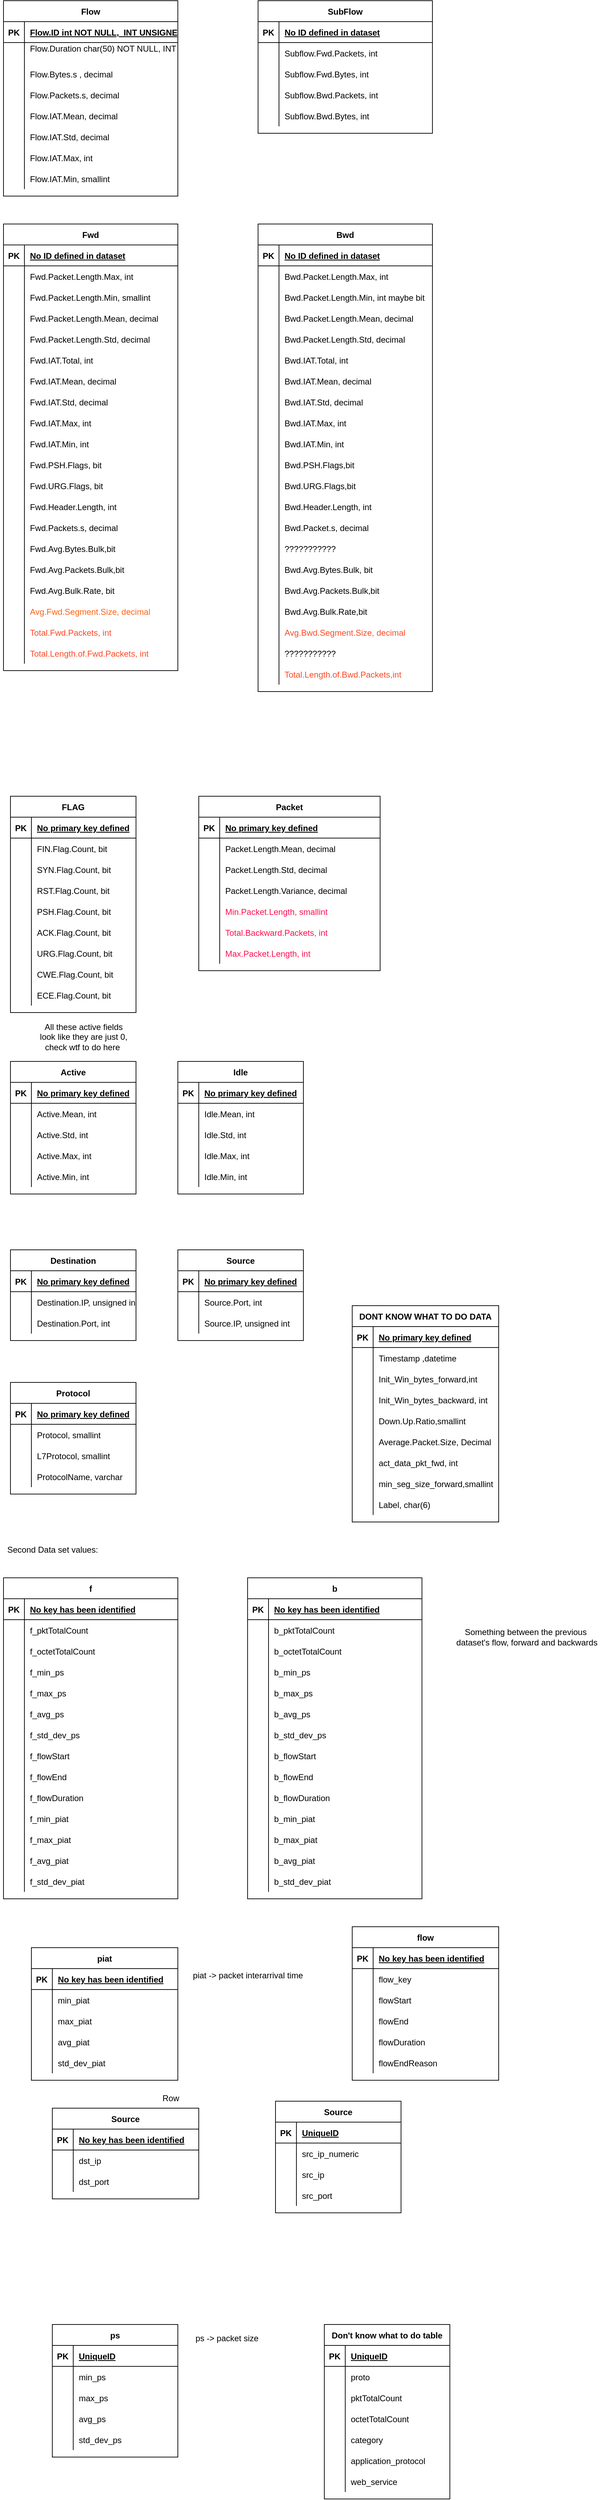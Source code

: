 <mxfile version="14.4.4" type="device"><diagram id="R2lEEEUBdFMjLlhIrx00" name="Page-1"><mxGraphModel dx="946" dy="614" grid="1" gridSize="10" guides="1" tooltips="1" connect="1" arrows="1" fold="1" page="1" pageScale="1" pageWidth="850" pageHeight="1100" math="0" shadow="0" extFonts="Permanent Marker^https://fonts.googleapis.com/css?family=Permanent+Marker"><root><mxCell id="0"/><mxCell id="1" parent="0"/><mxCell id="C-vyLk0tnHw3VtMMgP7b-2" value="SubFlow" style="shape=table;startSize=30;container=1;collapsible=1;childLayout=tableLayout;fixedRows=1;rowLines=0;fontStyle=1;align=center;resizeLast=1;" parent="1" vertex="1"><mxGeometry x="425" y="10" width="250" height="190" as="geometry"/></mxCell><mxCell id="C-vyLk0tnHw3VtMMgP7b-3" value="" style="shape=partialRectangle;collapsible=0;dropTarget=0;pointerEvents=0;fillColor=none;points=[[0,0.5],[1,0.5]];portConstraint=eastwest;top=0;left=0;right=0;bottom=1;" parent="C-vyLk0tnHw3VtMMgP7b-2" vertex="1"><mxGeometry y="30" width="250" height="30" as="geometry"/></mxCell><mxCell id="C-vyLk0tnHw3VtMMgP7b-4" value="PK" style="shape=partialRectangle;overflow=hidden;connectable=0;fillColor=none;top=0;left=0;bottom=0;right=0;fontStyle=1;" parent="C-vyLk0tnHw3VtMMgP7b-3" vertex="1"><mxGeometry width="30" height="30" as="geometry"/></mxCell><mxCell id="C-vyLk0tnHw3VtMMgP7b-5" value="No ID defined in dataset" style="shape=partialRectangle;overflow=hidden;connectable=0;fillColor=none;top=0;left=0;bottom=0;right=0;align=left;spacingLeft=6;fontStyle=5;" parent="C-vyLk0tnHw3VtMMgP7b-3" vertex="1"><mxGeometry x="30" width="220" height="30" as="geometry"/></mxCell><mxCell id="C-vyLk0tnHw3VtMMgP7b-6" value="" style="shape=partialRectangle;collapsible=0;dropTarget=0;pointerEvents=0;fillColor=none;points=[[0,0.5],[1,0.5]];portConstraint=eastwest;top=0;left=0;right=0;bottom=0;" parent="C-vyLk0tnHw3VtMMgP7b-2" vertex="1"><mxGeometry y="60" width="250" height="30" as="geometry"/></mxCell><mxCell id="C-vyLk0tnHw3VtMMgP7b-7" value="" style="shape=partialRectangle;overflow=hidden;connectable=0;fillColor=none;top=0;left=0;bottom=0;right=0;" parent="C-vyLk0tnHw3VtMMgP7b-6" vertex="1"><mxGeometry width="30" height="30" as="geometry"/></mxCell><mxCell id="C-vyLk0tnHw3VtMMgP7b-8" value="Subflow.Fwd.Packets, int " style="shape=partialRectangle;overflow=hidden;connectable=0;fillColor=none;top=0;left=0;bottom=0;right=0;align=left;spacingLeft=6;" parent="C-vyLk0tnHw3VtMMgP7b-6" vertex="1"><mxGeometry x="30" width="220" height="30" as="geometry"/></mxCell><mxCell id="C-vyLk0tnHw3VtMMgP7b-9" value="" style="shape=partialRectangle;collapsible=0;dropTarget=0;pointerEvents=0;fillColor=none;points=[[0,0.5],[1,0.5]];portConstraint=eastwest;top=0;left=0;right=0;bottom=0;" parent="C-vyLk0tnHw3VtMMgP7b-2" vertex="1"><mxGeometry y="90" width="250" height="30" as="geometry"/></mxCell><mxCell id="C-vyLk0tnHw3VtMMgP7b-10" value="" style="shape=partialRectangle;overflow=hidden;connectable=0;fillColor=none;top=0;left=0;bottom=0;right=0;" parent="C-vyLk0tnHw3VtMMgP7b-9" vertex="1"><mxGeometry width="30" height="30" as="geometry"/></mxCell><mxCell id="C-vyLk0tnHw3VtMMgP7b-11" value="Subflow.Fwd.Bytes, int" style="shape=partialRectangle;overflow=hidden;connectable=0;fillColor=none;top=0;left=0;bottom=0;right=0;align=left;spacingLeft=6;" parent="C-vyLk0tnHw3VtMMgP7b-9" vertex="1"><mxGeometry x="30" width="220" height="30" as="geometry"/></mxCell><mxCell id="mAEswLh5tDsStTQ-n_DL-63" value="" style="shape=partialRectangle;collapsible=0;dropTarget=0;pointerEvents=0;fillColor=none;top=0;left=0;bottom=0;right=0;points=[[0,0.5],[1,0.5]];portConstraint=eastwest;fontColor=#FF6112;" parent="C-vyLk0tnHw3VtMMgP7b-2" vertex="1"><mxGeometry y="120" width="250" height="30" as="geometry"/></mxCell><mxCell id="mAEswLh5tDsStTQ-n_DL-64" value="" style="shape=partialRectangle;connectable=0;fillColor=none;top=0;left=0;bottom=0;right=0;editable=1;overflow=hidden;" parent="mAEswLh5tDsStTQ-n_DL-63" vertex="1"><mxGeometry width="30" height="30" as="geometry"/></mxCell><mxCell id="mAEswLh5tDsStTQ-n_DL-65" value="Subflow.Bwd.Packets, int" style="shape=partialRectangle;connectable=0;fillColor=none;top=0;left=0;bottom=0;right=0;align=left;spacingLeft=6;overflow=hidden;" parent="mAEswLh5tDsStTQ-n_DL-63" vertex="1"><mxGeometry x="30" width="220" height="30" as="geometry"/></mxCell><mxCell id="mAEswLh5tDsStTQ-n_DL-66" value="" style="shape=partialRectangle;collapsible=0;dropTarget=0;pointerEvents=0;fillColor=none;top=0;left=0;bottom=0;right=0;points=[[0,0.5],[1,0.5]];portConstraint=eastwest;fontColor=#FF6112;" parent="C-vyLk0tnHw3VtMMgP7b-2" vertex="1"><mxGeometry y="150" width="250" height="30" as="geometry"/></mxCell><mxCell id="mAEswLh5tDsStTQ-n_DL-67" value="" style="shape=partialRectangle;connectable=0;fillColor=none;top=0;left=0;bottom=0;right=0;editable=1;overflow=hidden;" parent="mAEswLh5tDsStTQ-n_DL-66" vertex="1"><mxGeometry width="30" height="30" as="geometry"/></mxCell><mxCell id="mAEswLh5tDsStTQ-n_DL-68" value="Subflow.Bwd.Bytes, int" style="shape=partialRectangle;connectable=0;fillColor=none;top=0;left=0;bottom=0;right=0;align=left;spacingLeft=6;overflow=hidden;" parent="mAEswLh5tDsStTQ-n_DL-66" vertex="1"><mxGeometry x="30" width="220" height="30" as="geometry"/></mxCell><mxCell id="C-vyLk0tnHw3VtMMgP7b-23" value="Flow" style="shape=table;startSize=30;container=1;collapsible=1;childLayout=tableLayout;fixedRows=1;rowLines=0;fontStyle=1;align=center;resizeLast=1;" parent="1" vertex="1"><mxGeometry x="60" y="10" width="250" height="280" as="geometry"/></mxCell><mxCell id="C-vyLk0tnHw3VtMMgP7b-24" value="" style="shape=partialRectangle;collapsible=0;dropTarget=0;pointerEvents=0;fillColor=none;points=[[0,0.5],[1,0.5]];portConstraint=eastwest;top=0;left=0;right=0;bottom=1;" parent="C-vyLk0tnHw3VtMMgP7b-23" vertex="1"><mxGeometry y="30" width="250" height="30" as="geometry"/></mxCell><mxCell id="C-vyLk0tnHw3VtMMgP7b-25" value="PK" style="shape=partialRectangle;overflow=hidden;connectable=0;fillColor=none;top=0;left=0;bottom=0;right=0;fontStyle=1;" parent="C-vyLk0tnHw3VtMMgP7b-24" vertex="1"><mxGeometry width="30" height="30" as="geometry"/></mxCell><mxCell id="C-vyLk0tnHw3VtMMgP7b-26" value="Flow.ID int NOT NULL,  INT UNSIGNED" style="shape=partialRectangle;overflow=hidden;connectable=0;fillColor=none;top=0;left=0;bottom=0;right=0;align=left;spacingLeft=6;fontStyle=5;" parent="C-vyLk0tnHw3VtMMgP7b-24" vertex="1"><mxGeometry x="30" width="220" height="30" as="geometry"/></mxCell><mxCell id="C-vyLk0tnHw3VtMMgP7b-27" value="" style="shape=partialRectangle;collapsible=0;dropTarget=0;pointerEvents=0;fillColor=none;points=[[0,0.5],[1,0.5]];portConstraint=eastwest;top=0;left=0;right=0;bottom=0;" parent="C-vyLk0tnHw3VtMMgP7b-23" vertex="1"><mxGeometry y="60" width="250" height="30" as="geometry"/></mxCell><mxCell id="C-vyLk0tnHw3VtMMgP7b-28" value="" style="shape=partialRectangle;overflow=hidden;connectable=0;fillColor=none;top=0;left=0;bottom=0;right=0;" parent="C-vyLk0tnHw3VtMMgP7b-27" vertex="1"><mxGeometry width="30" height="30" as="geometry"/></mxCell><mxCell id="C-vyLk0tnHw3VtMMgP7b-29" value="Flow.Duration char(50) NOT NULL, INT&#10;" style="shape=partialRectangle;overflow=hidden;connectable=0;fillColor=none;top=0;left=0;bottom=0;right=0;align=left;spacingLeft=6;" parent="C-vyLk0tnHw3VtMMgP7b-27" vertex="1"><mxGeometry x="30" width="220" height="30" as="geometry"/></mxCell><mxCell id="mAEswLh5tDsStTQ-n_DL-32" value="" style="shape=partialRectangle;collapsible=0;dropTarget=0;pointerEvents=0;fillColor=none;top=0;left=0;bottom=0;right=0;points=[[0,0.5],[1,0.5]];portConstraint=eastwest;" parent="C-vyLk0tnHw3VtMMgP7b-23" vertex="1"><mxGeometry y="90" width="250" height="30" as="geometry"/></mxCell><mxCell id="mAEswLh5tDsStTQ-n_DL-33" value="" style="shape=partialRectangle;connectable=0;fillColor=none;top=0;left=0;bottom=0;right=0;editable=1;overflow=hidden;" parent="mAEswLh5tDsStTQ-n_DL-32" vertex="1"><mxGeometry width="30" height="30" as="geometry"/></mxCell><mxCell id="mAEswLh5tDsStTQ-n_DL-34" value="Flow.Bytes.s , decimal" style="shape=partialRectangle;connectable=0;fillColor=none;top=0;left=0;bottom=0;right=0;align=left;spacingLeft=6;overflow=hidden;" parent="mAEswLh5tDsStTQ-n_DL-32" vertex="1"><mxGeometry x="30" width="220" height="30" as="geometry"/></mxCell><mxCell id="mAEswLh5tDsStTQ-n_DL-42" value="" style="shape=partialRectangle;collapsible=0;dropTarget=0;pointerEvents=0;fillColor=none;top=0;left=0;bottom=0;right=0;points=[[0,0.5],[1,0.5]];portConstraint=eastwest;" parent="C-vyLk0tnHw3VtMMgP7b-23" vertex="1"><mxGeometry y="120" width="250" height="30" as="geometry"/></mxCell><mxCell id="mAEswLh5tDsStTQ-n_DL-43" value="" style="shape=partialRectangle;connectable=0;fillColor=none;top=0;left=0;bottom=0;right=0;editable=1;overflow=hidden;" parent="mAEswLh5tDsStTQ-n_DL-42" vertex="1"><mxGeometry width="30" height="30" as="geometry"/></mxCell><mxCell id="mAEswLh5tDsStTQ-n_DL-44" value="Flow.Packets.s, decimal" style="shape=partialRectangle;connectable=0;fillColor=none;top=0;left=0;bottom=0;right=0;align=left;spacingLeft=6;overflow=hidden;" parent="mAEswLh5tDsStTQ-n_DL-42" vertex="1"><mxGeometry x="30" width="220" height="30" as="geometry"/></mxCell><mxCell id="mAEswLh5tDsStTQ-n_DL-35" value="" style="shape=partialRectangle;collapsible=0;dropTarget=0;pointerEvents=0;fillColor=none;top=0;left=0;bottom=0;right=0;points=[[0,0.5],[1,0.5]];portConstraint=eastwest;" parent="C-vyLk0tnHw3VtMMgP7b-23" vertex="1"><mxGeometry y="150" width="250" height="30" as="geometry"/></mxCell><mxCell id="mAEswLh5tDsStTQ-n_DL-36" value="" style="shape=partialRectangle;connectable=0;fillColor=none;top=0;left=0;bottom=0;right=0;editable=1;overflow=hidden;" parent="mAEswLh5tDsStTQ-n_DL-35" vertex="1"><mxGeometry width="30" height="30" as="geometry"/></mxCell><mxCell id="mAEswLh5tDsStTQ-n_DL-37" value="Flow.IAT.Mean, decimal" style="shape=partialRectangle;connectable=0;fillColor=none;top=0;left=0;bottom=0;right=0;align=left;spacingLeft=6;overflow=hidden;" parent="mAEswLh5tDsStTQ-n_DL-35" vertex="1"><mxGeometry x="30" width="220" height="30" as="geometry"/></mxCell><mxCell id="mAEswLh5tDsStTQ-n_DL-45" value="" style="shape=partialRectangle;collapsible=0;dropTarget=0;pointerEvents=0;fillColor=none;top=0;left=0;bottom=0;right=0;points=[[0,0.5],[1,0.5]];portConstraint=eastwest;" parent="C-vyLk0tnHw3VtMMgP7b-23" vertex="1"><mxGeometry y="180" width="250" height="30" as="geometry"/></mxCell><mxCell id="mAEswLh5tDsStTQ-n_DL-46" value="" style="shape=partialRectangle;connectable=0;fillColor=none;top=0;left=0;bottom=0;right=0;editable=1;overflow=hidden;" parent="mAEswLh5tDsStTQ-n_DL-45" vertex="1"><mxGeometry width="30" height="30" as="geometry"/></mxCell><mxCell id="mAEswLh5tDsStTQ-n_DL-47" value="Flow.IAT.Std, decimal" style="shape=partialRectangle;connectable=0;fillColor=none;top=0;left=0;bottom=0;right=0;align=left;spacingLeft=6;overflow=hidden;" parent="mAEswLh5tDsStTQ-n_DL-45" vertex="1"><mxGeometry x="30" width="220" height="30" as="geometry"/></mxCell><mxCell id="mAEswLh5tDsStTQ-n_DL-48" value="" style="shape=partialRectangle;collapsible=0;dropTarget=0;pointerEvents=0;fillColor=none;top=0;left=0;bottom=0;right=0;points=[[0,0.5],[1,0.5]];portConstraint=eastwest;" parent="C-vyLk0tnHw3VtMMgP7b-23" vertex="1"><mxGeometry y="210" width="250" height="30" as="geometry"/></mxCell><mxCell id="mAEswLh5tDsStTQ-n_DL-49" value="" style="shape=partialRectangle;connectable=0;fillColor=none;top=0;left=0;bottom=0;right=0;editable=1;overflow=hidden;" parent="mAEswLh5tDsStTQ-n_DL-48" vertex="1"><mxGeometry width="30" height="30" as="geometry"/></mxCell><mxCell id="mAEswLh5tDsStTQ-n_DL-50" value="Flow.IAT.Max, int" style="shape=partialRectangle;connectable=0;fillColor=none;top=0;left=0;bottom=0;right=0;align=left;spacingLeft=6;overflow=hidden;" parent="mAEswLh5tDsStTQ-n_DL-48" vertex="1"><mxGeometry x="30" width="220" height="30" as="geometry"/></mxCell><mxCell id="mAEswLh5tDsStTQ-n_DL-54" value="" style="shape=partialRectangle;collapsible=0;dropTarget=0;pointerEvents=0;fillColor=none;top=0;left=0;bottom=0;right=0;points=[[0,0.5],[1,0.5]];portConstraint=eastwest;" parent="C-vyLk0tnHw3VtMMgP7b-23" vertex="1"><mxGeometry y="240" width="250" height="30" as="geometry"/></mxCell><mxCell id="mAEswLh5tDsStTQ-n_DL-55" value="" style="shape=partialRectangle;connectable=0;fillColor=none;top=0;left=0;bottom=0;right=0;editable=1;overflow=hidden;" parent="mAEswLh5tDsStTQ-n_DL-54" vertex="1"><mxGeometry width="30" height="30" as="geometry"/></mxCell><mxCell id="mAEswLh5tDsStTQ-n_DL-56" value="Flow.IAT.Min, smallint" style="shape=partialRectangle;connectable=0;fillColor=none;top=0;left=0;bottom=0;right=0;align=left;spacingLeft=6;overflow=hidden;" parent="mAEswLh5tDsStTQ-n_DL-54" vertex="1"><mxGeometry x="30" width="220" height="30" as="geometry"/></mxCell><mxCell id="mAEswLh5tDsStTQ-n_DL-72" value="Fwd" style="shape=table;startSize=30;container=1;collapsible=1;childLayout=tableLayout;fixedRows=1;rowLines=0;fontStyle=1;align=center;resizeLast=1;" parent="1" vertex="1"><mxGeometry x="60" y="330" width="250" height="640" as="geometry"/></mxCell><mxCell id="mAEswLh5tDsStTQ-n_DL-73" value="" style="shape=partialRectangle;collapsible=0;dropTarget=0;pointerEvents=0;fillColor=none;points=[[0,0.5],[1,0.5]];portConstraint=eastwest;top=0;left=0;right=0;bottom=1;" parent="mAEswLh5tDsStTQ-n_DL-72" vertex="1"><mxGeometry y="30" width="250" height="30" as="geometry"/></mxCell><mxCell id="mAEswLh5tDsStTQ-n_DL-74" value="PK" style="shape=partialRectangle;overflow=hidden;connectable=0;fillColor=none;top=0;left=0;bottom=0;right=0;fontStyle=1;" parent="mAEswLh5tDsStTQ-n_DL-73" vertex="1"><mxGeometry width="30" height="30" as="geometry"/></mxCell><mxCell id="mAEswLh5tDsStTQ-n_DL-75" value="No ID defined in dataset" style="shape=partialRectangle;overflow=hidden;connectable=0;fillColor=none;top=0;left=0;bottom=0;right=0;align=left;spacingLeft=6;fontStyle=5;" parent="mAEswLh5tDsStTQ-n_DL-73" vertex="1"><mxGeometry x="30" width="220" height="30" as="geometry"/></mxCell><mxCell id="mAEswLh5tDsStTQ-n_DL-76" value="" style="shape=partialRectangle;collapsible=0;dropTarget=0;pointerEvents=0;fillColor=none;points=[[0,0.5],[1,0.5]];portConstraint=eastwest;top=0;left=0;right=0;bottom=0;" parent="mAEswLh5tDsStTQ-n_DL-72" vertex="1"><mxGeometry y="60" width="250" height="30" as="geometry"/></mxCell><mxCell id="mAEswLh5tDsStTQ-n_DL-77" value="" style="shape=partialRectangle;overflow=hidden;connectable=0;fillColor=none;top=0;left=0;bottom=0;right=0;" parent="mAEswLh5tDsStTQ-n_DL-76" vertex="1"><mxGeometry width="30" height="30" as="geometry"/></mxCell><mxCell id="mAEswLh5tDsStTQ-n_DL-78" value="Fwd.Packet.Length.Max, int" style="shape=partialRectangle;overflow=hidden;connectable=0;fillColor=none;top=0;left=0;bottom=0;right=0;align=left;spacingLeft=6;" parent="mAEswLh5tDsStTQ-n_DL-76" vertex="1"><mxGeometry x="30" width="220" height="30" as="geometry"/></mxCell><mxCell id="mAEswLh5tDsStTQ-n_DL-79" value="" style="shape=partialRectangle;collapsible=0;dropTarget=0;pointerEvents=0;fillColor=none;top=0;left=0;bottom=0;right=0;points=[[0,0.5],[1,0.5]];portConstraint=eastwest;" parent="mAEswLh5tDsStTQ-n_DL-72" vertex="1"><mxGeometry y="90" width="250" height="30" as="geometry"/></mxCell><mxCell id="mAEswLh5tDsStTQ-n_DL-80" value="" style="shape=partialRectangle;connectable=0;fillColor=none;top=0;left=0;bottom=0;right=0;editable=1;overflow=hidden;" parent="mAEswLh5tDsStTQ-n_DL-79" vertex="1"><mxGeometry width="30" height="30" as="geometry"/></mxCell><mxCell id="mAEswLh5tDsStTQ-n_DL-81" value="Fwd.Packet.Length.Min, smallint" style="shape=partialRectangle;connectable=0;fillColor=none;top=0;left=0;bottom=0;right=0;align=left;spacingLeft=6;overflow=hidden;" parent="mAEswLh5tDsStTQ-n_DL-79" vertex="1"><mxGeometry x="30" width="220" height="30" as="geometry"/></mxCell><mxCell id="mAEswLh5tDsStTQ-n_DL-82" value="" style="shape=partialRectangle;collapsible=0;dropTarget=0;pointerEvents=0;fillColor=none;top=0;left=0;bottom=0;right=0;points=[[0,0.5],[1,0.5]];portConstraint=eastwest;" parent="mAEswLh5tDsStTQ-n_DL-72" vertex="1"><mxGeometry y="120" width="250" height="30" as="geometry"/></mxCell><mxCell id="mAEswLh5tDsStTQ-n_DL-83" value="" style="shape=partialRectangle;connectable=0;fillColor=none;top=0;left=0;bottom=0;right=0;editable=1;overflow=hidden;" parent="mAEswLh5tDsStTQ-n_DL-82" vertex="1"><mxGeometry width="30" height="30" as="geometry"/></mxCell><mxCell id="mAEswLh5tDsStTQ-n_DL-84" value="Fwd.Packet.Length.Mean, decimal" style="shape=partialRectangle;connectable=0;fillColor=none;top=0;left=0;bottom=0;right=0;align=left;spacingLeft=6;overflow=hidden;" parent="mAEswLh5tDsStTQ-n_DL-82" vertex="1"><mxGeometry x="30" width="220" height="30" as="geometry"/></mxCell><mxCell id="mAEswLh5tDsStTQ-n_DL-85" value="" style="shape=partialRectangle;collapsible=0;dropTarget=0;pointerEvents=0;fillColor=none;top=0;left=0;bottom=0;right=0;points=[[0,0.5],[1,0.5]];portConstraint=eastwest;" parent="mAEswLh5tDsStTQ-n_DL-72" vertex="1"><mxGeometry y="150" width="250" height="30" as="geometry"/></mxCell><mxCell id="mAEswLh5tDsStTQ-n_DL-86" value="" style="shape=partialRectangle;connectable=0;fillColor=none;top=0;left=0;bottom=0;right=0;editable=1;overflow=hidden;" parent="mAEswLh5tDsStTQ-n_DL-85" vertex="1"><mxGeometry width="30" height="30" as="geometry"/></mxCell><mxCell id="mAEswLh5tDsStTQ-n_DL-87" value="Fwd.Packet.Length.Std, decimal" style="shape=partialRectangle;connectable=0;fillColor=none;top=0;left=0;bottom=0;right=0;align=left;spacingLeft=6;overflow=hidden;" parent="mAEswLh5tDsStTQ-n_DL-85" vertex="1"><mxGeometry x="30" width="220" height="30" as="geometry"/></mxCell><mxCell id="mAEswLh5tDsStTQ-n_DL-88" value="" style="shape=partialRectangle;collapsible=0;dropTarget=0;pointerEvents=0;fillColor=none;top=0;left=0;bottom=0;right=0;points=[[0,0.5],[1,0.5]];portConstraint=eastwest;" parent="mAEswLh5tDsStTQ-n_DL-72" vertex="1"><mxGeometry y="180" width="250" height="30" as="geometry"/></mxCell><mxCell id="mAEswLh5tDsStTQ-n_DL-89" value="" style="shape=partialRectangle;connectable=0;fillColor=none;top=0;left=0;bottom=0;right=0;editable=1;overflow=hidden;" parent="mAEswLh5tDsStTQ-n_DL-88" vertex="1"><mxGeometry width="30" height="30" as="geometry"/></mxCell><mxCell id="mAEswLh5tDsStTQ-n_DL-90" value="Fwd.IAT.Total, int" style="shape=partialRectangle;connectable=0;fillColor=none;top=0;left=0;bottom=0;right=0;align=left;spacingLeft=6;overflow=hidden;" parent="mAEswLh5tDsStTQ-n_DL-88" vertex="1"><mxGeometry x="30" width="220" height="30" as="geometry"/></mxCell><mxCell id="mAEswLh5tDsStTQ-n_DL-91" value="" style="shape=partialRectangle;collapsible=0;dropTarget=0;pointerEvents=0;fillColor=none;top=0;left=0;bottom=0;right=0;points=[[0,0.5],[1,0.5]];portConstraint=eastwest;" parent="mAEswLh5tDsStTQ-n_DL-72" vertex="1"><mxGeometry y="210" width="250" height="30" as="geometry"/></mxCell><mxCell id="mAEswLh5tDsStTQ-n_DL-92" value="" style="shape=partialRectangle;connectable=0;fillColor=none;top=0;left=0;bottom=0;right=0;editable=1;overflow=hidden;" parent="mAEswLh5tDsStTQ-n_DL-91" vertex="1"><mxGeometry width="30" height="30" as="geometry"/></mxCell><mxCell id="mAEswLh5tDsStTQ-n_DL-93" value="Fwd.IAT.Mean, decimal" style="shape=partialRectangle;connectable=0;fillColor=none;top=0;left=0;bottom=0;right=0;align=left;spacingLeft=6;overflow=hidden;" parent="mAEswLh5tDsStTQ-n_DL-91" vertex="1"><mxGeometry x="30" width="220" height="30" as="geometry"/></mxCell><mxCell id="mAEswLh5tDsStTQ-n_DL-94" value="" style="shape=partialRectangle;collapsible=0;dropTarget=0;pointerEvents=0;fillColor=none;top=0;left=0;bottom=0;right=0;points=[[0,0.5],[1,0.5]];portConstraint=eastwest;" parent="mAEswLh5tDsStTQ-n_DL-72" vertex="1"><mxGeometry y="240" width="250" height="30" as="geometry"/></mxCell><mxCell id="mAEswLh5tDsStTQ-n_DL-95" value="" style="shape=partialRectangle;connectable=0;fillColor=none;top=0;left=0;bottom=0;right=0;editable=1;overflow=hidden;" parent="mAEswLh5tDsStTQ-n_DL-94" vertex="1"><mxGeometry width="30" height="30" as="geometry"/></mxCell><mxCell id="mAEswLh5tDsStTQ-n_DL-96" value="Fwd.IAT.Std, decimal" style="shape=partialRectangle;connectable=0;fillColor=none;top=0;left=0;bottom=0;right=0;align=left;spacingLeft=6;overflow=hidden;" parent="mAEswLh5tDsStTQ-n_DL-94" vertex="1"><mxGeometry x="30" width="220" height="30" as="geometry"/></mxCell><mxCell id="mAEswLh5tDsStTQ-n_DL-100" value="" style="shape=partialRectangle;collapsible=0;dropTarget=0;pointerEvents=0;fillColor=none;top=0;left=0;bottom=0;right=0;points=[[0,0.5],[1,0.5]];portConstraint=eastwest;fontColor=#FF6112;" parent="mAEswLh5tDsStTQ-n_DL-72" vertex="1"><mxGeometry y="270" width="250" height="30" as="geometry"/></mxCell><mxCell id="mAEswLh5tDsStTQ-n_DL-101" value="" style="shape=partialRectangle;connectable=0;fillColor=none;top=0;left=0;bottom=0;right=0;editable=1;overflow=hidden;" parent="mAEswLh5tDsStTQ-n_DL-100" vertex="1"><mxGeometry width="30" height="30" as="geometry"/></mxCell><mxCell id="mAEswLh5tDsStTQ-n_DL-102" value="Fwd.IAT.Max, int" style="shape=partialRectangle;connectable=0;fillColor=none;top=0;left=0;bottom=0;right=0;align=left;spacingLeft=6;overflow=hidden;" parent="mAEswLh5tDsStTQ-n_DL-100" vertex="1"><mxGeometry x="30" width="220" height="30" as="geometry"/></mxCell><mxCell id="mAEswLh5tDsStTQ-n_DL-103" value="" style="shape=partialRectangle;collapsible=0;dropTarget=0;pointerEvents=0;fillColor=none;top=0;left=0;bottom=0;right=0;points=[[0,0.5],[1,0.5]];portConstraint=eastwest;fontColor=#FF6112;" parent="mAEswLh5tDsStTQ-n_DL-72" vertex="1"><mxGeometry y="300" width="250" height="30" as="geometry"/></mxCell><mxCell id="mAEswLh5tDsStTQ-n_DL-104" value="" style="shape=partialRectangle;connectable=0;fillColor=none;top=0;left=0;bottom=0;right=0;editable=1;overflow=hidden;" parent="mAEswLh5tDsStTQ-n_DL-103" vertex="1"><mxGeometry width="30" height="30" as="geometry"/></mxCell><mxCell id="mAEswLh5tDsStTQ-n_DL-105" value="Fwd.IAT.Min, int" style="shape=partialRectangle;connectable=0;fillColor=none;top=0;left=0;bottom=0;right=0;align=left;spacingLeft=6;overflow=hidden;" parent="mAEswLh5tDsStTQ-n_DL-103" vertex="1"><mxGeometry x="30" width="220" height="30" as="geometry"/></mxCell><mxCell id="mAEswLh5tDsStTQ-n_DL-106" value="" style="shape=partialRectangle;collapsible=0;dropTarget=0;pointerEvents=0;fillColor=none;top=0;left=0;bottom=0;right=0;points=[[0,0.5],[1,0.5]];portConstraint=eastwest;fontColor=#FF6112;" parent="mAEswLh5tDsStTQ-n_DL-72" vertex="1"><mxGeometry y="330" width="250" height="30" as="geometry"/></mxCell><mxCell id="mAEswLh5tDsStTQ-n_DL-107" value="" style="shape=partialRectangle;connectable=0;fillColor=none;top=0;left=0;bottom=0;right=0;editable=1;overflow=hidden;" parent="mAEswLh5tDsStTQ-n_DL-106" vertex="1"><mxGeometry width="30" height="30" as="geometry"/></mxCell><mxCell id="mAEswLh5tDsStTQ-n_DL-108" value="Fwd.PSH.Flags, bit" style="shape=partialRectangle;connectable=0;fillColor=none;top=0;left=0;bottom=0;right=0;align=left;spacingLeft=6;overflow=hidden;" parent="mAEswLh5tDsStTQ-n_DL-106" vertex="1"><mxGeometry x="30" width="220" height="30" as="geometry"/></mxCell><mxCell id="mAEswLh5tDsStTQ-n_DL-97" value="" style="shape=partialRectangle;collapsible=0;dropTarget=0;pointerEvents=0;fillColor=none;top=0;left=0;bottom=0;right=0;points=[[0,0.5],[1,0.5]];portConstraint=eastwest;fontColor=#FF6112;" parent="mAEswLh5tDsStTQ-n_DL-72" vertex="1"><mxGeometry y="360" width="250" height="30" as="geometry"/></mxCell><mxCell id="mAEswLh5tDsStTQ-n_DL-98" value="" style="shape=partialRectangle;connectable=0;fillColor=none;top=0;left=0;bottom=0;right=0;editable=1;overflow=hidden;" parent="mAEswLh5tDsStTQ-n_DL-97" vertex="1"><mxGeometry width="30" height="30" as="geometry"/></mxCell><mxCell id="mAEswLh5tDsStTQ-n_DL-99" value="Fwd.URG.Flags, bit" style="shape=partialRectangle;connectable=0;fillColor=none;top=0;left=0;bottom=0;right=0;align=left;spacingLeft=6;overflow=hidden;" parent="mAEswLh5tDsStTQ-n_DL-97" vertex="1"><mxGeometry x="30" width="220" height="30" as="geometry"/></mxCell><mxCell id="mAEswLh5tDsStTQ-n_DL-112" value="" style="shape=partialRectangle;collapsible=0;dropTarget=0;pointerEvents=0;fillColor=none;top=0;left=0;bottom=0;right=0;points=[[0,0.5],[1,0.5]];portConstraint=eastwest;fontColor=#FF6112;" parent="mAEswLh5tDsStTQ-n_DL-72" vertex="1"><mxGeometry y="390" width="250" height="30" as="geometry"/></mxCell><mxCell id="mAEswLh5tDsStTQ-n_DL-113" value="" style="shape=partialRectangle;connectable=0;fillColor=none;top=0;left=0;bottom=0;right=0;editable=1;overflow=hidden;" parent="mAEswLh5tDsStTQ-n_DL-112" vertex="1"><mxGeometry width="30" height="30" as="geometry"/></mxCell><mxCell id="mAEswLh5tDsStTQ-n_DL-114" value="Fwd.Header.Length, int" style="shape=partialRectangle;connectable=0;fillColor=none;top=0;left=0;bottom=0;right=0;align=left;spacingLeft=6;overflow=hidden;" parent="mAEswLh5tDsStTQ-n_DL-112" vertex="1"><mxGeometry x="30" width="220" height="30" as="geometry"/></mxCell><mxCell id="mAEswLh5tDsStTQ-n_DL-115" value="" style="shape=partialRectangle;collapsible=0;dropTarget=0;pointerEvents=0;fillColor=none;top=0;left=0;bottom=0;right=0;points=[[0,0.5],[1,0.5]];portConstraint=eastwest;fontColor=#FF6112;" parent="mAEswLh5tDsStTQ-n_DL-72" vertex="1"><mxGeometry y="420" width="250" height="30" as="geometry"/></mxCell><mxCell id="mAEswLh5tDsStTQ-n_DL-116" value="" style="shape=partialRectangle;connectable=0;fillColor=none;top=0;left=0;bottom=0;right=0;editable=1;overflow=hidden;" parent="mAEswLh5tDsStTQ-n_DL-115" vertex="1"><mxGeometry width="30" height="30" as="geometry"/></mxCell><mxCell id="mAEswLh5tDsStTQ-n_DL-117" value="Fwd.Packets.s, decimal" style="shape=partialRectangle;connectable=0;fillColor=none;top=0;left=0;bottom=0;right=0;align=left;spacingLeft=6;overflow=hidden;" parent="mAEswLh5tDsStTQ-n_DL-115" vertex="1"><mxGeometry x="30" width="220" height="30" as="geometry"/></mxCell><mxCell id="mAEswLh5tDsStTQ-n_DL-121" value="" style="shape=partialRectangle;collapsible=0;dropTarget=0;pointerEvents=0;fillColor=none;top=0;left=0;bottom=0;right=0;points=[[0,0.5],[1,0.5]];portConstraint=eastwest;fontColor=#FF6112;" parent="mAEswLh5tDsStTQ-n_DL-72" vertex="1"><mxGeometry y="450" width="250" height="30" as="geometry"/></mxCell><mxCell id="mAEswLh5tDsStTQ-n_DL-122" value="" style="shape=partialRectangle;connectable=0;fillColor=none;top=0;left=0;bottom=0;right=0;editable=1;overflow=hidden;" parent="mAEswLh5tDsStTQ-n_DL-121" vertex="1"><mxGeometry width="30" height="30" as="geometry"/></mxCell><mxCell id="mAEswLh5tDsStTQ-n_DL-123" value="Fwd.Avg.Bytes.Bulk,bit" style="shape=partialRectangle;connectable=0;fillColor=none;top=0;left=0;bottom=0;right=0;align=left;spacingLeft=6;overflow=hidden;" parent="mAEswLh5tDsStTQ-n_DL-121" vertex="1"><mxGeometry x="30" width="220" height="30" as="geometry"/></mxCell><mxCell id="mAEswLh5tDsStTQ-n_DL-124" value="" style="shape=partialRectangle;collapsible=0;dropTarget=0;pointerEvents=0;fillColor=none;top=0;left=0;bottom=0;right=0;points=[[0,0.5],[1,0.5]];portConstraint=eastwest;fontColor=#FF6112;" parent="mAEswLh5tDsStTQ-n_DL-72" vertex="1"><mxGeometry y="480" width="250" height="30" as="geometry"/></mxCell><mxCell id="mAEswLh5tDsStTQ-n_DL-125" value="" style="shape=partialRectangle;connectable=0;fillColor=none;top=0;left=0;bottom=0;right=0;editable=1;overflow=hidden;" parent="mAEswLh5tDsStTQ-n_DL-124" vertex="1"><mxGeometry width="30" height="30" as="geometry"/></mxCell><mxCell id="mAEswLh5tDsStTQ-n_DL-126" value="Fwd.Avg.Packets.Bulk,bit" style="shape=partialRectangle;connectable=0;fillColor=none;top=0;left=0;bottom=0;right=0;align=left;spacingLeft=6;overflow=hidden;" parent="mAEswLh5tDsStTQ-n_DL-124" vertex="1"><mxGeometry x="30" width="220" height="30" as="geometry"/></mxCell><mxCell id="mAEswLh5tDsStTQ-n_DL-127" value="" style="shape=partialRectangle;collapsible=0;dropTarget=0;pointerEvents=0;fillColor=none;top=0;left=0;bottom=0;right=0;points=[[0,0.5],[1,0.5]];portConstraint=eastwest;fontColor=#FF6112;" parent="mAEswLh5tDsStTQ-n_DL-72" vertex="1"><mxGeometry y="510" width="250" height="30" as="geometry"/></mxCell><mxCell id="mAEswLh5tDsStTQ-n_DL-128" value="" style="shape=partialRectangle;connectable=0;fillColor=none;top=0;left=0;bottom=0;right=0;editable=1;overflow=hidden;" parent="mAEswLh5tDsStTQ-n_DL-127" vertex="1"><mxGeometry width="30" height="30" as="geometry"/></mxCell><mxCell id="mAEswLh5tDsStTQ-n_DL-129" value="Fwd.Avg.Bulk.Rate, bit" style="shape=partialRectangle;connectable=0;fillColor=none;top=0;left=0;bottom=0;right=0;align=left;spacingLeft=6;overflow=hidden;" parent="mAEswLh5tDsStTQ-n_DL-127" vertex="1"><mxGeometry x="30" width="220" height="30" as="geometry"/></mxCell><mxCell id="mAEswLh5tDsStTQ-n_DL-201" value="" style="shape=partialRectangle;collapsible=0;dropTarget=0;pointerEvents=0;fillColor=none;top=0;left=0;bottom=0;right=0;points=[[0,0.5],[1,0.5]];portConstraint=eastwest;fontColor=#FF6112;" parent="mAEswLh5tDsStTQ-n_DL-72" vertex="1"><mxGeometry y="540" width="250" height="30" as="geometry"/></mxCell><mxCell id="mAEswLh5tDsStTQ-n_DL-202" value="" style="shape=partialRectangle;connectable=0;fillColor=none;top=0;left=0;bottom=0;right=0;editable=1;overflow=hidden;" parent="mAEswLh5tDsStTQ-n_DL-201" vertex="1"><mxGeometry width="30" height="30" as="geometry"/></mxCell><mxCell id="mAEswLh5tDsStTQ-n_DL-203" value="Avg.Fwd.Segment.Size, decimal" style="shape=partialRectangle;connectable=0;fillColor=none;top=0;left=0;bottom=0;right=0;align=left;spacingLeft=6;overflow=hidden;fontColor=#FF6112;" parent="mAEswLh5tDsStTQ-n_DL-201" vertex="1"><mxGeometry x="30" width="220" height="30" as="geometry"/></mxCell><mxCell id="mAEswLh5tDsStTQ-n_DL-208" value="" style="shape=partialRectangle;collapsible=0;dropTarget=0;pointerEvents=0;fillColor=none;top=0;left=0;bottom=0;right=0;points=[[0,0.5],[1,0.5]];portConstraint=eastwest;fontColor=#FF4824;" parent="mAEswLh5tDsStTQ-n_DL-72" vertex="1"><mxGeometry y="570" width="250" height="30" as="geometry"/></mxCell><mxCell id="mAEswLh5tDsStTQ-n_DL-209" value="" style="shape=partialRectangle;connectable=0;fillColor=none;top=0;left=0;bottom=0;right=0;editable=1;overflow=hidden;" parent="mAEswLh5tDsStTQ-n_DL-208" vertex="1"><mxGeometry width="30" height="30" as="geometry"/></mxCell><mxCell id="mAEswLh5tDsStTQ-n_DL-210" value="Total.Fwd.Packets, int" style="shape=partialRectangle;connectable=0;fillColor=none;top=0;left=0;bottom=0;right=0;align=left;spacingLeft=6;overflow=hidden;fontColor=#FF4824;" parent="mAEswLh5tDsStTQ-n_DL-208" vertex="1"><mxGeometry x="30" width="220" height="30" as="geometry"/></mxCell><mxCell id="mAEswLh5tDsStTQ-n_DL-214" value="" style="shape=partialRectangle;collapsible=0;dropTarget=0;pointerEvents=0;fillColor=none;top=0;left=0;bottom=0;right=0;points=[[0,0.5],[1,0.5]];portConstraint=eastwest;fontColor=#FF4824;" parent="mAEswLh5tDsStTQ-n_DL-72" vertex="1"><mxGeometry y="600" width="250" height="30" as="geometry"/></mxCell><mxCell id="mAEswLh5tDsStTQ-n_DL-215" value="" style="shape=partialRectangle;connectable=0;fillColor=none;top=0;left=0;bottom=0;right=0;editable=1;overflow=hidden;" parent="mAEswLh5tDsStTQ-n_DL-214" vertex="1"><mxGeometry width="30" height="30" as="geometry"/></mxCell><mxCell id="mAEswLh5tDsStTQ-n_DL-216" value="Total.Length.of.Fwd.Packets, int" style="shape=partialRectangle;connectable=0;fillColor=none;top=0;left=0;bottom=0;right=0;align=left;spacingLeft=6;overflow=hidden;fontColor=#FF4824;" parent="mAEswLh5tDsStTQ-n_DL-214" vertex="1"><mxGeometry x="30" width="220" height="30" as="geometry"/></mxCell><mxCell id="mAEswLh5tDsStTQ-n_DL-130" value="Bwd" style="shape=table;startSize=30;container=1;collapsible=1;childLayout=tableLayout;fixedRows=1;rowLines=0;fontStyle=1;align=center;resizeLast=1;" parent="1" vertex="1"><mxGeometry x="425" y="330" width="250" height="670" as="geometry"/></mxCell><mxCell id="mAEswLh5tDsStTQ-n_DL-131" value="" style="shape=partialRectangle;collapsible=0;dropTarget=0;pointerEvents=0;fillColor=none;points=[[0,0.5],[1,0.5]];portConstraint=eastwest;top=0;left=0;right=0;bottom=1;" parent="mAEswLh5tDsStTQ-n_DL-130" vertex="1"><mxGeometry y="30" width="250" height="30" as="geometry"/></mxCell><mxCell id="mAEswLh5tDsStTQ-n_DL-132" value="PK" style="shape=partialRectangle;overflow=hidden;connectable=0;fillColor=none;top=0;left=0;bottom=0;right=0;fontStyle=1;" parent="mAEswLh5tDsStTQ-n_DL-131" vertex="1"><mxGeometry width="30" height="30" as="geometry"/></mxCell><mxCell id="mAEswLh5tDsStTQ-n_DL-133" value="No ID defined in dataset" style="shape=partialRectangle;overflow=hidden;connectable=0;fillColor=none;top=0;left=0;bottom=0;right=0;align=left;spacingLeft=6;fontStyle=5;" parent="mAEswLh5tDsStTQ-n_DL-131" vertex="1"><mxGeometry x="30" width="220" height="30" as="geometry"/></mxCell><mxCell id="mAEswLh5tDsStTQ-n_DL-134" value="" style="shape=partialRectangle;collapsible=0;dropTarget=0;pointerEvents=0;fillColor=none;points=[[0,0.5],[1,0.5]];portConstraint=eastwest;top=0;left=0;right=0;bottom=0;" parent="mAEswLh5tDsStTQ-n_DL-130" vertex="1"><mxGeometry y="60" width="250" height="30" as="geometry"/></mxCell><mxCell id="mAEswLh5tDsStTQ-n_DL-135" value="" style="shape=partialRectangle;overflow=hidden;connectable=0;fillColor=none;top=0;left=0;bottom=0;right=0;" parent="mAEswLh5tDsStTQ-n_DL-134" vertex="1"><mxGeometry width="30" height="30" as="geometry"/></mxCell><mxCell id="mAEswLh5tDsStTQ-n_DL-136" value="Bwd.Packet.Length.Max, int" style="shape=partialRectangle;overflow=hidden;connectable=0;fillColor=none;top=0;left=0;bottom=0;right=0;align=left;spacingLeft=6;" parent="mAEswLh5tDsStTQ-n_DL-134" vertex="1"><mxGeometry x="30" width="220" height="30" as="geometry"/></mxCell><mxCell id="mAEswLh5tDsStTQ-n_DL-137" value="" style="shape=partialRectangle;collapsible=0;dropTarget=0;pointerEvents=0;fillColor=none;top=0;left=0;bottom=0;right=0;points=[[0,0.5],[1,0.5]];portConstraint=eastwest;" parent="mAEswLh5tDsStTQ-n_DL-130" vertex="1"><mxGeometry y="90" width="250" height="30" as="geometry"/></mxCell><mxCell id="mAEswLh5tDsStTQ-n_DL-138" value="" style="shape=partialRectangle;connectable=0;fillColor=none;top=0;left=0;bottom=0;right=0;editable=1;overflow=hidden;" parent="mAEswLh5tDsStTQ-n_DL-137" vertex="1"><mxGeometry width="30" height="30" as="geometry"/></mxCell><mxCell id="mAEswLh5tDsStTQ-n_DL-139" value="Bwd.Packet.Length.Min, int maybe bit" style="shape=partialRectangle;connectable=0;fillColor=none;top=0;left=0;bottom=0;right=0;align=left;spacingLeft=6;overflow=hidden;" parent="mAEswLh5tDsStTQ-n_DL-137" vertex="1"><mxGeometry x="30" width="220" height="30" as="geometry"/></mxCell><mxCell id="mAEswLh5tDsStTQ-n_DL-140" value="" style="shape=partialRectangle;collapsible=0;dropTarget=0;pointerEvents=0;fillColor=none;top=0;left=0;bottom=0;right=0;points=[[0,0.5],[1,0.5]];portConstraint=eastwest;" parent="mAEswLh5tDsStTQ-n_DL-130" vertex="1"><mxGeometry y="120" width="250" height="30" as="geometry"/></mxCell><mxCell id="mAEswLh5tDsStTQ-n_DL-141" value="" style="shape=partialRectangle;connectable=0;fillColor=none;top=0;left=0;bottom=0;right=0;editable=1;overflow=hidden;" parent="mAEswLh5tDsStTQ-n_DL-140" vertex="1"><mxGeometry width="30" height="30" as="geometry"/></mxCell><mxCell id="mAEswLh5tDsStTQ-n_DL-142" value="Bwd.Packet.Length.Mean, decimal" style="shape=partialRectangle;connectable=0;fillColor=none;top=0;left=0;bottom=0;right=0;align=left;spacingLeft=6;overflow=hidden;" parent="mAEswLh5tDsStTQ-n_DL-140" vertex="1"><mxGeometry x="30" width="220" height="30" as="geometry"/></mxCell><mxCell id="mAEswLh5tDsStTQ-n_DL-143" value="" style="shape=partialRectangle;collapsible=0;dropTarget=0;pointerEvents=0;fillColor=none;top=0;left=0;bottom=0;right=0;points=[[0,0.5],[1,0.5]];portConstraint=eastwest;" parent="mAEswLh5tDsStTQ-n_DL-130" vertex="1"><mxGeometry y="150" width="250" height="30" as="geometry"/></mxCell><mxCell id="mAEswLh5tDsStTQ-n_DL-144" value="" style="shape=partialRectangle;connectable=0;fillColor=none;top=0;left=0;bottom=0;right=0;editable=1;overflow=hidden;" parent="mAEswLh5tDsStTQ-n_DL-143" vertex="1"><mxGeometry width="30" height="30" as="geometry"/></mxCell><mxCell id="mAEswLh5tDsStTQ-n_DL-145" value="Bwd.Packet.Length.Std, decimal" style="shape=partialRectangle;connectable=0;fillColor=none;top=0;left=0;bottom=0;right=0;align=left;spacingLeft=6;overflow=hidden;" parent="mAEswLh5tDsStTQ-n_DL-143" vertex="1"><mxGeometry x="30" width="220" height="30" as="geometry"/></mxCell><mxCell id="mAEswLh5tDsStTQ-n_DL-146" value="" style="shape=partialRectangle;collapsible=0;dropTarget=0;pointerEvents=0;fillColor=none;top=0;left=0;bottom=0;right=0;points=[[0,0.5],[1,0.5]];portConstraint=eastwest;" parent="mAEswLh5tDsStTQ-n_DL-130" vertex="1"><mxGeometry y="180" width="250" height="30" as="geometry"/></mxCell><mxCell id="mAEswLh5tDsStTQ-n_DL-147" value="" style="shape=partialRectangle;connectable=0;fillColor=none;top=0;left=0;bottom=0;right=0;editable=1;overflow=hidden;" parent="mAEswLh5tDsStTQ-n_DL-146" vertex="1"><mxGeometry width="30" height="30" as="geometry"/></mxCell><mxCell id="mAEswLh5tDsStTQ-n_DL-148" value="Bwd.IAT.Total, int" style="shape=partialRectangle;connectable=0;fillColor=none;top=0;left=0;bottom=0;right=0;align=left;spacingLeft=6;overflow=hidden;" parent="mAEswLh5tDsStTQ-n_DL-146" vertex="1"><mxGeometry x="30" width="220" height="30" as="geometry"/></mxCell><mxCell id="mAEswLh5tDsStTQ-n_DL-149" value="" style="shape=partialRectangle;collapsible=0;dropTarget=0;pointerEvents=0;fillColor=none;top=0;left=0;bottom=0;right=0;points=[[0,0.5],[1,0.5]];portConstraint=eastwest;" parent="mAEswLh5tDsStTQ-n_DL-130" vertex="1"><mxGeometry y="210" width="250" height="30" as="geometry"/></mxCell><mxCell id="mAEswLh5tDsStTQ-n_DL-150" value="" style="shape=partialRectangle;connectable=0;fillColor=none;top=0;left=0;bottom=0;right=0;editable=1;overflow=hidden;" parent="mAEswLh5tDsStTQ-n_DL-149" vertex="1"><mxGeometry width="30" height="30" as="geometry"/></mxCell><mxCell id="mAEswLh5tDsStTQ-n_DL-151" value="Bwd.IAT.Mean, decimal" style="shape=partialRectangle;connectable=0;fillColor=none;top=0;left=0;bottom=0;right=0;align=left;spacingLeft=6;overflow=hidden;" parent="mAEswLh5tDsStTQ-n_DL-149" vertex="1"><mxGeometry x="30" width="220" height="30" as="geometry"/></mxCell><mxCell id="mAEswLh5tDsStTQ-n_DL-152" value="" style="shape=partialRectangle;collapsible=0;dropTarget=0;pointerEvents=0;fillColor=none;top=0;left=0;bottom=0;right=0;points=[[0,0.5],[1,0.5]];portConstraint=eastwest;" parent="mAEswLh5tDsStTQ-n_DL-130" vertex="1"><mxGeometry y="240" width="250" height="30" as="geometry"/></mxCell><mxCell id="mAEswLh5tDsStTQ-n_DL-153" value="" style="shape=partialRectangle;connectable=0;fillColor=none;top=0;left=0;bottom=0;right=0;editable=1;overflow=hidden;" parent="mAEswLh5tDsStTQ-n_DL-152" vertex="1"><mxGeometry width="30" height="30" as="geometry"/></mxCell><mxCell id="mAEswLh5tDsStTQ-n_DL-154" value="Bwd.IAT.Std, decimal" style="shape=partialRectangle;connectable=0;fillColor=none;top=0;left=0;bottom=0;right=0;align=left;spacingLeft=6;overflow=hidden;" parent="mAEswLh5tDsStTQ-n_DL-152" vertex="1"><mxGeometry x="30" width="220" height="30" as="geometry"/></mxCell><mxCell id="mAEswLh5tDsStTQ-n_DL-155" value="" style="shape=partialRectangle;collapsible=0;dropTarget=0;pointerEvents=0;fillColor=none;top=0;left=0;bottom=0;right=0;points=[[0,0.5],[1,0.5]];portConstraint=eastwest;fontColor=#FF6112;" parent="mAEswLh5tDsStTQ-n_DL-130" vertex="1"><mxGeometry y="270" width="250" height="30" as="geometry"/></mxCell><mxCell id="mAEswLh5tDsStTQ-n_DL-156" value="" style="shape=partialRectangle;connectable=0;fillColor=none;top=0;left=0;bottom=0;right=0;editable=1;overflow=hidden;" parent="mAEswLh5tDsStTQ-n_DL-155" vertex="1"><mxGeometry width="30" height="30" as="geometry"/></mxCell><mxCell id="mAEswLh5tDsStTQ-n_DL-157" value="Bwd.IAT.Max, int" style="shape=partialRectangle;connectable=0;fillColor=none;top=0;left=0;bottom=0;right=0;align=left;spacingLeft=6;overflow=hidden;" parent="mAEswLh5tDsStTQ-n_DL-155" vertex="1"><mxGeometry x="30" width="220" height="30" as="geometry"/></mxCell><mxCell id="mAEswLh5tDsStTQ-n_DL-158" value="" style="shape=partialRectangle;collapsible=0;dropTarget=0;pointerEvents=0;fillColor=none;top=0;left=0;bottom=0;right=0;points=[[0,0.5],[1,0.5]];portConstraint=eastwest;fontColor=#FF6112;" parent="mAEswLh5tDsStTQ-n_DL-130" vertex="1"><mxGeometry y="300" width="250" height="30" as="geometry"/></mxCell><mxCell id="mAEswLh5tDsStTQ-n_DL-159" value="" style="shape=partialRectangle;connectable=0;fillColor=none;top=0;left=0;bottom=0;right=0;editable=1;overflow=hidden;" parent="mAEswLh5tDsStTQ-n_DL-158" vertex="1"><mxGeometry width="30" height="30" as="geometry"/></mxCell><mxCell id="mAEswLh5tDsStTQ-n_DL-160" value="Bwd.IAT.Min, int" style="shape=partialRectangle;connectable=0;fillColor=none;top=0;left=0;bottom=0;right=0;align=left;spacingLeft=6;overflow=hidden;" parent="mAEswLh5tDsStTQ-n_DL-158" vertex="1"><mxGeometry x="30" width="220" height="30" as="geometry"/></mxCell><mxCell id="mAEswLh5tDsStTQ-n_DL-161" value="" style="shape=partialRectangle;collapsible=0;dropTarget=0;pointerEvents=0;fillColor=none;top=0;left=0;bottom=0;right=0;points=[[0,0.5],[1,0.5]];portConstraint=eastwest;fontColor=#FF6112;" parent="mAEswLh5tDsStTQ-n_DL-130" vertex="1"><mxGeometry y="330" width="250" height="30" as="geometry"/></mxCell><mxCell id="mAEswLh5tDsStTQ-n_DL-162" value="" style="shape=partialRectangle;connectable=0;fillColor=none;top=0;left=0;bottom=0;right=0;editable=1;overflow=hidden;" parent="mAEswLh5tDsStTQ-n_DL-161" vertex="1"><mxGeometry width="30" height="30" as="geometry"/></mxCell><mxCell id="mAEswLh5tDsStTQ-n_DL-163" value="Bwd.PSH.Flags,bit" style="shape=partialRectangle;connectable=0;fillColor=none;top=0;left=0;bottom=0;right=0;align=left;spacingLeft=6;overflow=hidden;" parent="mAEswLh5tDsStTQ-n_DL-161" vertex="1"><mxGeometry x="30" width="220" height="30" as="geometry"/></mxCell><mxCell id="mAEswLh5tDsStTQ-n_DL-164" value="" style="shape=partialRectangle;collapsible=0;dropTarget=0;pointerEvents=0;fillColor=none;top=0;left=0;bottom=0;right=0;points=[[0,0.5],[1,0.5]];portConstraint=eastwest;fontColor=#FF6112;" parent="mAEswLh5tDsStTQ-n_DL-130" vertex="1"><mxGeometry y="360" width="250" height="30" as="geometry"/></mxCell><mxCell id="mAEswLh5tDsStTQ-n_DL-165" value="" style="shape=partialRectangle;connectable=0;fillColor=none;top=0;left=0;bottom=0;right=0;editable=1;overflow=hidden;" parent="mAEswLh5tDsStTQ-n_DL-164" vertex="1"><mxGeometry width="30" height="30" as="geometry"/></mxCell><mxCell id="mAEswLh5tDsStTQ-n_DL-166" value="Bwd.URG.Flags,bit" style="shape=partialRectangle;connectable=0;fillColor=none;top=0;left=0;bottom=0;right=0;align=left;spacingLeft=6;overflow=hidden;" parent="mAEswLh5tDsStTQ-n_DL-164" vertex="1"><mxGeometry x="30" width="220" height="30" as="geometry"/></mxCell><mxCell id="mAEswLh5tDsStTQ-n_DL-167" value="" style="shape=partialRectangle;collapsible=0;dropTarget=0;pointerEvents=0;fillColor=none;top=0;left=0;bottom=0;right=0;points=[[0,0.5],[1,0.5]];portConstraint=eastwest;fontColor=#FF6112;" parent="mAEswLh5tDsStTQ-n_DL-130" vertex="1"><mxGeometry y="390" width="250" height="30" as="geometry"/></mxCell><mxCell id="mAEswLh5tDsStTQ-n_DL-168" value="" style="shape=partialRectangle;connectable=0;fillColor=none;top=0;left=0;bottom=0;right=0;editable=1;overflow=hidden;" parent="mAEswLh5tDsStTQ-n_DL-167" vertex="1"><mxGeometry width="30" height="30" as="geometry"/></mxCell><mxCell id="mAEswLh5tDsStTQ-n_DL-169" value="Bwd.Header.Length, int" style="shape=partialRectangle;connectable=0;fillColor=none;top=0;left=0;bottom=0;right=0;align=left;spacingLeft=6;overflow=hidden;" parent="mAEswLh5tDsStTQ-n_DL-167" vertex="1"><mxGeometry x="30" width="220" height="30" as="geometry"/></mxCell><mxCell id="mAEswLh5tDsStTQ-n_DL-170" value="" style="shape=partialRectangle;collapsible=0;dropTarget=0;pointerEvents=0;fillColor=none;top=0;left=0;bottom=0;right=0;points=[[0,0.5],[1,0.5]];portConstraint=eastwest;fontColor=#FF6112;" parent="mAEswLh5tDsStTQ-n_DL-130" vertex="1"><mxGeometry y="420" width="250" height="30" as="geometry"/></mxCell><mxCell id="mAEswLh5tDsStTQ-n_DL-171" value="" style="shape=partialRectangle;connectable=0;fillColor=none;top=0;left=0;bottom=0;right=0;editable=1;overflow=hidden;" parent="mAEswLh5tDsStTQ-n_DL-170" vertex="1"><mxGeometry width="30" height="30" as="geometry"/></mxCell><mxCell id="mAEswLh5tDsStTQ-n_DL-172" value="Bwd.Packet.s, decimal" style="shape=partialRectangle;connectable=0;fillColor=none;top=0;left=0;bottom=0;right=0;align=left;spacingLeft=6;overflow=hidden;" parent="mAEswLh5tDsStTQ-n_DL-170" vertex="1"><mxGeometry x="30" width="220" height="30" as="geometry"/></mxCell><mxCell id="mAEswLh5tDsStTQ-n_DL-173" value="" style="shape=partialRectangle;collapsible=0;dropTarget=0;pointerEvents=0;fillColor=none;top=0;left=0;bottom=0;right=0;points=[[0,0.5],[1,0.5]];portConstraint=eastwest;fontColor=#FF6112;" parent="mAEswLh5tDsStTQ-n_DL-130" vertex="1"><mxGeometry y="450" width="250" height="30" as="geometry"/></mxCell><mxCell id="mAEswLh5tDsStTQ-n_DL-174" value="" style="shape=partialRectangle;connectable=0;fillColor=none;top=0;left=0;bottom=0;right=0;editable=1;overflow=hidden;" parent="mAEswLh5tDsStTQ-n_DL-173" vertex="1"><mxGeometry width="30" height="30" as="geometry"/></mxCell><mxCell id="mAEswLh5tDsStTQ-n_DL-175" value="???????????" style="shape=partialRectangle;connectable=0;fillColor=none;top=0;left=0;bottom=0;right=0;align=left;spacingLeft=6;overflow=hidden;" parent="mAEswLh5tDsStTQ-n_DL-173" vertex="1"><mxGeometry x="30" width="220" height="30" as="geometry"/></mxCell><mxCell id="mAEswLh5tDsStTQ-n_DL-176" value="" style="shape=partialRectangle;collapsible=0;dropTarget=0;pointerEvents=0;fillColor=none;top=0;left=0;bottom=0;right=0;points=[[0,0.5],[1,0.5]];portConstraint=eastwest;fontColor=#FF6112;" parent="mAEswLh5tDsStTQ-n_DL-130" vertex="1"><mxGeometry y="480" width="250" height="30" as="geometry"/></mxCell><mxCell id="mAEswLh5tDsStTQ-n_DL-177" value="" style="shape=partialRectangle;connectable=0;fillColor=none;top=0;left=0;bottom=0;right=0;editable=1;overflow=hidden;" parent="mAEswLh5tDsStTQ-n_DL-176" vertex="1"><mxGeometry width="30" height="30" as="geometry"/></mxCell><mxCell id="mAEswLh5tDsStTQ-n_DL-178" value="Bwd.Avg.Bytes.Bulk, bit" style="shape=partialRectangle;connectable=0;fillColor=none;top=0;left=0;bottom=0;right=0;align=left;spacingLeft=6;overflow=hidden;" parent="mAEswLh5tDsStTQ-n_DL-176" vertex="1"><mxGeometry x="30" width="220" height="30" as="geometry"/></mxCell><mxCell id="mAEswLh5tDsStTQ-n_DL-179" value="" style="shape=partialRectangle;collapsible=0;dropTarget=0;pointerEvents=0;fillColor=none;top=0;left=0;bottom=0;right=0;points=[[0,0.5],[1,0.5]];portConstraint=eastwest;fontColor=#FF6112;" parent="mAEswLh5tDsStTQ-n_DL-130" vertex="1"><mxGeometry y="510" width="250" height="30" as="geometry"/></mxCell><mxCell id="mAEswLh5tDsStTQ-n_DL-180" value="" style="shape=partialRectangle;connectable=0;fillColor=none;top=0;left=0;bottom=0;right=0;editable=1;overflow=hidden;" parent="mAEswLh5tDsStTQ-n_DL-179" vertex="1"><mxGeometry width="30" height="30" as="geometry"/></mxCell><mxCell id="mAEswLh5tDsStTQ-n_DL-181" value="Bwd.Avg.Packets.Bulk,bit" style="shape=partialRectangle;connectable=0;fillColor=none;top=0;left=0;bottom=0;right=0;align=left;spacingLeft=6;overflow=hidden;" parent="mAEswLh5tDsStTQ-n_DL-179" vertex="1"><mxGeometry x="30" width="220" height="30" as="geometry"/></mxCell><mxCell id="mAEswLh5tDsStTQ-n_DL-182" value="" style="shape=partialRectangle;collapsible=0;dropTarget=0;pointerEvents=0;fillColor=none;top=0;left=0;bottom=0;right=0;points=[[0,0.5],[1,0.5]];portConstraint=eastwest;fontColor=#FF6112;" parent="mAEswLh5tDsStTQ-n_DL-130" vertex="1"><mxGeometry y="540" width="250" height="30" as="geometry"/></mxCell><mxCell id="mAEswLh5tDsStTQ-n_DL-183" value="" style="shape=partialRectangle;connectable=0;fillColor=none;top=0;left=0;bottom=0;right=0;editable=1;overflow=hidden;" parent="mAEswLh5tDsStTQ-n_DL-182" vertex="1"><mxGeometry width="30" height="30" as="geometry"/></mxCell><mxCell id="mAEswLh5tDsStTQ-n_DL-184" value="Bwd.Avg.Bulk.Rate,bit" style="shape=partialRectangle;connectable=0;fillColor=none;top=0;left=0;bottom=0;right=0;align=left;spacingLeft=6;overflow=hidden;" parent="mAEswLh5tDsStTQ-n_DL-182" vertex="1"><mxGeometry x="30" width="220" height="30" as="geometry"/></mxCell><mxCell id="mAEswLh5tDsStTQ-n_DL-204" value="" style="shape=partialRectangle;collapsible=0;dropTarget=0;pointerEvents=0;fillColor=none;top=0;left=0;bottom=0;right=0;points=[[0,0.5],[1,0.5]];portConstraint=eastwest;fontColor=#FF6112;" parent="mAEswLh5tDsStTQ-n_DL-130" vertex="1"><mxGeometry y="570" width="250" height="30" as="geometry"/></mxCell><mxCell id="mAEswLh5tDsStTQ-n_DL-205" value="" style="shape=partialRectangle;connectable=0;fillColor=none;top=0;left=0;bottom=0;right=0;editable=1;overflow=hidden;" parent="mAEswLh5tDsStTQ-n_DL-204" vertex="1"><mxGeometry width="30" height="30" as="geometry"/></mxCell><mxCell id="mAEswLh5tDsStTQ-n_DL-206" value="Avg.Bwd.Segment.Size, decimal" style="shape=partialRectangle;connectable=0;fillColor=none;top=0;left=0;bottom=0;right=0;align=left;spacingLeft=6;overflow=hidden;fontColor=#FF4824;" parent="mAEswLh5tDsStTQ-n_DL-204" vertex="1"><mxGeometry x="30" width="220" height="30" as="geometry"/></mxCell><mxCell id="mAEswLh5tDsStTQ-n_DL-217" value="" style="shape=partialRectangle;collapsible=0;dropTarget=0;pointerEvents=0;fillColor=none;top=0;left=0;bottom=0;right=0;points=[[0,0.5],[1,0.5]];portConstraint=eastwest;fontColor=#FF4824;" parent="mAEswLh5tDsStTQ-n_DL-130" vertex="1"><mxGeometry y="600" width="250" height="30" as="geometry"/></mxCell><mxCell id="mAEswLh5tDsStTQ-n_DL-218" value="" style="shape=partialRectangle;connectable=0;fillColor=none;top=0;left=0;bottom=0;right=0;editable=1;overflow=hidden;" parent="mAEswLh5tDsStTQ-n_DL-217" vertex="1"><mxGeometry width="30" height="30" as="geometry"/></mxCell><mxCell id="mAEswLh5tDsStTQ-n_DL-219" value="???????????" style="shape=partialRectangle;connectable=0;fillColor=none;top=0;left=0;bottom=0;right=0;align=left;spacingLeft=6;overflow=hidden;" parent="mAEswLh5tDsStTQ-n_DL-217" vertex="1"><mxGeometry x="30" width="220" height="30" as="geometry"/></mxCell><mxCell id="mAEswLh5tDsStTQ-n_DL-211" value="" style="shape=partialRectangle;collapsible=0;dropTarget=0;pointerEvents=0;fillColor=none;top=0;left=0;bottom=0;right=0;points=[[0,0.5],[1,0.5]];portConstraint=eastwest;fontColor=#FF4824;" parent="mAEswLh5tDsStTQ-n_DL-130" vertex="1"><mxGeometry y="630" width="250" height="30" as="geometry"/></mxCell><mxCell id="mAEswLh5tDsStTQ-n_DL-212" value="" style="shape=partialRectangle;connectable=0;fillColor=none;top=0;left=0;bottom=0;right=0;editable=1;overflow=hidden;" parent="mAEswLh5tDsStTQ-n_DL-211" vertex="1"><mxGeometry width="30" height="30" as="geometry"/></mxCell><mxCell id="mAEswLh5tDsStTQ-n_DL-213" value="Total.Length.of.Bwd.Packets,int" style="shape=partialRectangle;connectable=0;fillColor=none;top=0;left=0;bottom=0;right=0;align=left;spacingLeft=6;overflow=hidden;fontColor=#FF4824;" parent="mAEswLh5tDsStTQ-n_DL-211" vertex="1"><mxGeometry x="30" width="220" height="30" as="geometry"/></mxCell><mxCell id="mAEswLh5tDsStTQ-n_DL-220" value="FLAG" style="shape=table;startSize=30;container=1;collapsible=1;childLayout=tableLayout;fixedRows=1;rowLines=0;fontStyle=1;align=center;resizeLast=1;labelBackgroundColor=#ffffff;" parent="1" vertex="1"><mxGeometry x="70" y="1150" width="180" height="310" as="geometry"/></mxCell><mxCell id="mAEswLh5tDsStTQ-n_DL-221" value="" style="shape=partialRectangle;collapsible=0;dropTarget=0;pointerEvents=0;fillColor=none;top=0;left=0;bottom=1;right=0;points=[[0,0.5],[1,0.5]];portConstraint=eastwest;" parent="mAEswLh5tDsStTQ-n_DL-220" vertex="1"><mxGeometry y="30" width="180" height="30" as="geometry"/></mxCell><mxCell id="mAEswLh5tDsStTQ-n_DL-222" value="PK" style="shape=partialRectangle;connectable=0;fillColor=none;top=0;left=0;bottom=0;right=0;fontStyle=1;overflow=hidden;" parent="mAEswLh5tDsStTQ-n_DL-221" vertex="1"><mxGeometry width="30" height="30" as="geometry"/></mxCell><mxCell id="mAEswLh5tDsStTQ-n_DL-223" value="No primary key defined" style="shape=partialRectangle;connectable=0;fillColor=none;top=0;left=0;bottom=0;right=0;align=left;spacingLeft=6;fontStyle=5;overflow=hidden;" parent="mAEswLh5tDsStTQ-n_DL-221" vertex="1"><mxGeometry x="30" width="150" height="30" as="geometry"/></mxCell><mxCell id="mAEswLh5tDsStTQ-n_DL-224" value="" style="shape=partialRectangle;collapsible=0;dropTarget=0;pointerEvents=0;fillColor=none;top=0;left=0;bottom=0;right=0;points=[[0,0.5],[1,0.5]];portConstraint=eastwest;" parent="mAEswLh5tDsStTQ-n_DL-220" vertex="1"><mxGeometry y="60" width="180" height="30" as="geometry"/></mxCell><mxCell id="mAEswLh5tDsStTQ-n_DL-225" value="" style="shape=partialRectangle;connectable=0;fillColor=none;top=0;left=0;bottom=0;right=0;editable=1;overflow=hidden;" parent="mAEswLh5tDsStTQ-n_DL-224" vertex="1"><mxGeometry width="30" height="30" as="geometry"/></mxCell><mxCell id="mAEswLh5tDsStTQ-n_DL-226" value="FIN.Flag.Count, bit" style="shape=partialRectangle;connectable=0;fillColor=none;top=0;left=0;bottom=0;right=0;align=left;spacingLeft=6;overflow=hidden;" parent="mAEswLh5tDsStTQ-n_DL-224" vertex="1"><mxGeometry x="30" width="150" height="30" as="geometry"/></mxCell><mxCell id="mAEswLh5tDsStTQ-n_DL-227" value="" style="shape=partialRectangle;collapsible=0;dropTarget=0;pointerEvents=0;fillColor=none;top=0;left=0;bottom=0;right=0;points=[[0,0.5],[1,0.5]];portConstraint=eastwest;" parent="mAEswLh5tDsStTQ-n_DL-220" vertex="1"><mxGeometry y="90" width="180" height="30" as="geometry"/></mxCell><mxCell id="mAEswLh5tDsStTQ-n_DL-228" value="" style="shape=partialRectangle;connectable=0;fillColor=none;top=0;left=0;bottom=0;right=0;editable=1;overflow=hidden;" parent="mAEswLh5tDsStTQ-n_DL-227" vertex="1"><mxGeometry width="30" height="30" as="geometry"/></mxCell><mxCell id="mAEswLh5tDsStTQ-n_DL-229" value="SYN.Flag.Count, bit" style="shape=partialRectangle;connectable=0;fillColor=none;top=0;left=0;bottom=0;right=0;align=left;spacingLeft=6;overflow=hidden;" parent="mAEswLh5tDsStTQ-n_DL-227" vertex="1"><mxGeometry x="30" width="150" height="30" as="geometry"/></mxCell><mxCell id="mAEswLh5tDsStTQ-n_DL-230" value="" style="shape=partialRectangle;collapsible=0;dropTarget=0;pointerEvents=0;fillColor=none;top=0;left=0;bottom=0;right=0;points=[[0,0.5],[1,0.5]];portConstraint=eastwest;" parent="mAEswLh5tDsStTQ-n_DL-220" vertex="1"><mxGeometry y="120" width="180" height="30" as="geometry"/></mxCell><mxCell id="mAEswLh5tDsStTQ-n_DL-231" value="" style="shape=partialRectangle;connectable=0;fillColor=none;top=0;left=0;bottom=0;right=0;editable=1;overflow=hidden;" parent="mAEswLh5tDsStTQ-n_DL-230" vertex="1"><mxGeometry width="30" height="30" as="geometry"/></mxCell><mxCell id="mAEswLh5tDsStTQ-n_DL-232" value="RST.Flag.Count, bit" style="shape=partialRectangle;connectable=0;fillColor=none;top=0;left=0;bottom=0;right=0;align=left;spacingLeft=6;overflow=hidden;" parent="mAEswLh5tDsStTQ-n_DL-230" vertex="1"><mxGeometry x="30" width="150" height="30" as="geometry"/></mxCell><mxCell id="mAEswLh5tDsStTQ-n_DL-233" value="" style="shape=partialRectangle;collapsible=0;dropTarget=0;pointerEvents=0;fillColor=none;top=0;left=0;bottom=0;right=0;points=[[0,0.5],[1,0.5]];portConstraint=eastwest;labelBackgroundColor=#ffffff;fontColor=#000000;" parent="mAEswLh5tDsStTQ-n_DL-220" vertex="1"><mxGeometry y="150" width="180" height="30" as="geometry"/></mxCell><mxCell id="mAEswLh5tDsStTQ-n_DL-234" value="" style="shape=partialRectangle;connectable=0;fillColor=none;top=0;left=0;bottom=0;right=0;editable=1;overflow=hidden;" parent="mAEswLh5tDsStTQ-n_DL-233" vertex="1"><mxGeometry width="30" height="30" as="geometry"/></mxCell><mxCell id="mAEswLh5tDsStTQ-n_DL-235" value="PSH.Flag.Count, bit" style="shape=partialRectangle;connectable=0;fillColor=none;top=0;left=0;bottom=0;right=0;align=left;spacingLeft=6;overflow=hidden;" parent="mAEswLh5tDsStTQ-n_DL-233" vertex="1"><mxGeometry x="30" width="150" height="30" as="geometry"/></mxCell><mxCell id="mAEswLh5tDsStTQ-n_DL-236" value="" style="shape=partialRectangle;collapsible=0;dropTarget=0;pointerEvents=0;fillColor=none;top=0;left=0;bottom=0;right=0;points=[[0,0.5],[1,0.5]];portConstraint=eastwest;labelBackgroundColor=#ffffff;fontColor=#000000;" parent="mAEswLh5tDsStTQ-n_DL-220" vertex="1"><mxGeometry y="180" width="180" height="30" as="geometry"/></mxCell><mxCell id="mAEswLh5tDsStTQ-n_DL-237" value="" style="shape=partialRectangle;connectable=0;fillColor=none;top=0;left=0;bottom=0;right=0;editable=1;overflow=hidden;" parent="mAEswLh5tDsStTQ-n_DL-236" vertex="1"><mxGeometry width="30" height="30" as="geometry"/></mxCell><mxCell id="mAEswLh5tDsStTQ-n_DL-238" value="ACK.Flag.Count, bit" style="shape=partialRectangle;connectable=0;fillColor=none;top=0;left=0;bottom=0;right=0;align=left;spacingLeft=6;overflow=hidden;" parent="mAEswLh5tDsStTQ-n_DL-236" vertex="1"><mxGeometry x="30" width="150" height="30" as="geometry"/></mxCell><mxCell id="mAEswLh5tDsStTQ-n_DL-239" value="" style="shape=partialRectangle;collapsible=0;dropTarget=0;pointerEvents=0;fillColor=none;top=0;left=0;bottom=0;right=0;points=[[0,0.5],[1,0.5]];portConstraint=eastwest;labelBackgroundColor=#ffffff;fontColor=#000000;" parent="mAEswLh5tDsStTQ-n_DL-220" vertex="1"><mxGeometry y="210" width="180" height="30" as="geometry"/></mxCell><mxCell id="mAEswLh5tDsStTQ-n_DL-240" value="" style="shape=partialRectangle;connectable=0;fillColor=none;top=0;left=0;bottom=0;right=0;editable=1;overflow=hidden;" parent="mAEswLh5tDsStTQ-n_DL-239" vertex="1"><mxGeometry width="30" height="30" as="geometry"/></mxCell><mxCell id="mAEswLh5tDsStTQ-n_DL-241" value="URG.Flag.Count, bit" style="shape=partialRectangle;connectable=0;fillColor=none;top=0;left=0;bottom=0;right=0;align=left;spacingLeft=6;overflow=hidden;" parent="mAEswLh5tDsStTQ-n_DL-239" vertex="1"><mxGeometry x="30" width="150" height="30" as="geometry"/></mxCell><mxCell id="mAEswLh5tDsStTQ-n_DL-242" value="" style="shape=partialRectangle;collapsible=0;dropTarget=0;pointerEvents=0;fillColor=none;top=0;left=0;bottom=0;right=0;points=[[0,0.5],[1,0.5]];portConstraint=eastwest;labelBackgroundColor=#ffffff;fontColor=#000000;" parent="mAEswLh5tDsStTQ-n_DL-220" vertex="1"><mxGeometry y="240" width="180" height="30" as="geometry"/></mxCell><mxCell id="mAEswLh5tDsStTQ-n_DL-243" value="" style="shape=partialRectangle;connectable=0;fillColor=none;top=0;left=0;bottom=0;right=0;editable=1;overflow=hidden;" parent="mAEswLh5tDsStTQ-n_DL-242" vertex="1"><mxGeometry width="30" height="30" as="geometry"/></mxCell><mxCell id="mAEswLh5tDsStTQ-n_DL-244" value="CWE.Flag.Count, bit" style="shape=partialRectangle;connectable=0;fillColor=none;top=0;left=0;bottom=0;right=0;align=left;spacingLeft=6;overflow=hidden;" parent="mAEswLh5tDsStTQ-n_DL-242" vertex="1"><mxGeometry x="30" width="150" height="30" as="geometry"/></mxCell><mxCell id="mAEswLh5tDsStTQ-n_DL-245" value="" style="shape=partialRectangle;collapsible=0;dropTarget=0;pointerEvents=0;fillColor=none;top=0;left=0;bottom=0;right=0;points=[[0,0.5],[1,0.5]];portConstraint=eastwest;labelBackgroundColor=#ffffff;fontColor=#000000;" parent="mAEswLh5tDsStTQ-n_DL-220" vertex="1"><mxGeometry y="270" width="180" height="30" as="geometry"/></mxCell><mxCell id="mAEswLh5tDsStTQ-n_DL-246" value="" style="shape=partialRectangle;connectable=0;fillColor=none;top=0;left=0;bottom=0;right=0;editable=1;overflow=hidden;" parent="mAEswLh5tDsStTQ-n_DL-245" vertex="1"><mxGeometry width="30" height="30" as="geometry"/></mxCell><mxCell id="mAEswLh5tDsStTQ-n_DL-247" value="ECE.Flag.Count, bit" style="shape=partialRectangle;connectable=0;fillColor=none;top=0;left=0;bottom=0;right=0;align=left;spacingLeft=6;overflow=hidden;" parent="mAEswLh5tDsStTQ-n_DL-245" vertex="1"><mxGeometry x="30" width="150" height="30" as="geometry"/></mxCell><mxCell id="mAEswLh5tDsStTQ-n_DL-251" value="Packet" style="shape=table;startSize=30;container=1;collapsible=1;childLayout=tableLayout;fixedRows=1;rowLines=0;fontStyle=1;align=center;resizeLast=1;labelBackgroundColor=#ffffff;fontColor=#000000;" parent="1" vertex="1"><mxGeometry x="340" y="1150" width="260" height="250" as="geometry"/></mxCell><mxCell id="mAEswLh5tDsStTQ-n_DL-252" value="" style="shape=partialRectangle;collapsible=0;dropTarget=0;pointerEvents=0;fillColor=none;top=0;left=0;bottom=1;right=0;points=[[0,0.5],[1,0.5]];portConstraint=eastwest;" parent="mAEswLh5tDsStTQ-n_DL-251" vertex="1"><mxGeometry y="30" width="260" height="30" as="geometry"/></mxCell><mxCell id="mAEswLh5tDsStTQ-n_DL-253" value="PK" style="shape=partialRectangle;connectable=0;fillColor=none;top=0;left=0;bottom=0;right=0;fontStyle=1;overflow=hidden;" parent="mAEswLh5tDsStTQ-n_DL-252" vertex="1"><mxGeometry width="30" height="30" as="geometry"/></mxCell><mxCell id="mAEswLh5tDsStTQ-n_DL-254" value="No primary key defined" style="shape=partialRectangle;connectable=0;fillColor=none;top=0;left=0;bottom=0;right=0;align=left;spacingLeft=6;fontStyle=5;overflow=hidden;" parent="mAEswLh5tDsStTQ-n_DL-252" vertex="1"><mxGeometry x="30" width="230" height="30" as="geometry"/></mxCell><mxCell id="mAEswLh5tDsStTQ-n_DL-255" value="" style="shape=partialRectangle;collapsible=0;dropTarget=0;pointerEvents=0;fillColor=none;top=0;left=0;bottom=0;right=0;points=[[0,0.5],[1,0.5]];portConstraint=eastwest;" parent="mAEswLh5tDsStTQ-n_DL-251" vertex="1"><mxGeometry y="60" width="260" height="30" as="geometry"/></mxCell><mxCell id="mAEswLh5tDsStTQ-n_DL-256" value="" style="shape=partialRectangle;connectable=0;fillColor=none;top=0;left=0;bottom=0;right=0;editable=1;overflow=hidden;" parent="mAEswLh5tDsStTQ-n_DL-255" vertex="1"><mxGeometry width="30" height="30" as="geometry"/></mxCell><mxCell id="mAEswLh5tDsStTQ-n_DL-257" value="Packet.Length.Mean, decimal" style="shape=partialRectangle;connectable=0;fillColor=none;top=0;left=0;bottom=0;right=0;align=left;spacingLeft=6;overflow=hidden;" parent="mAEswLh5tDsStTQ-n_DL-255" vertex="1"><mxGeometry x="30" width="230" height="30" as="geometry"/></mxCell><mxCell id="mAEswLh5tDsStTQ-n_DL-258" value="" style="shape=partialRectangle;collapsible=0;dropTarget=0;pointerEvents=0;fillColor=none;top=0;left=0;bottom=0;right=0;points=[[0,0.5],[1,0.5]];portConstraint=eastwest;" parent="mAEswLh5tDsStTQ-n_DL-251" vertex="1"><mxGeometry y="90" width="260" height="30" as="geometry"/></mxCell><mxCell id="mAEswLh5tDsStTQ-n_DL-259" value="" style="shape=partialRectangle;connectable=0;fillColor=none;top=0;left=0;bottom=0;right=0;editable=1;overflow=hidden;" parent="mAEswLh5tDsStTQ-n_DL-258" vertex="1"><mxGeometry width="30" height="30" as="geometry"/></mxCell><mxCell id="mAEswLh5tDsStTQ-n_DL-260" value="Packet.Length.Std, decimal" style="shape=partialRectangle;connectable=0;fillColor=none;top=0;left=0;bottom=0;right=0;align=left;spacingLeft=6;overflow=hidden;" parent="mAEswLh5tDsStTQ-n_DL-258" vertex="1"><mxGeometry x="30" width="230" height="30" as="geometry"/></mxCell><mxCell id="mAEswLh5tDsStTQ-n_DL-267" value="" style="shape=partialRectangle;collapsible=0;dropTarget=0;pointerEvents=0;fillColor=none;top=0;left=0;bottom=0;right=0;points=[[0,0.5],[1,0.5]];portConstraint=eastwest;labelBackgroundColor=#ffffff;fontColor=#FF0F4F;" parent="mAEswLh5tDsStTQ-n_DL-251" vertex="1"><mxGeometry y="120" width="260" height="30" as="geometry"/></mxCell><mxCell id="mAEswLh5tDsStTQ-n_DL-268" value="" style="shape=partialRectangle;connectable=0;fillColor=none;top=0;left=0;bottom=0;right=0;editable=1;overflow=hidden;" parent="mAEswLh5tDsStTQ-n_DL-267" vertex="1"><mxGeometry width="30" height="30" as="geometry"/></mxCell><mxCell id="mAEswLh5tDsStTQ-n_DL-269" value="Packet.Length.Variance, decimal" style="shape=partialRectangle;connectable=0;fillColor=none;top=0;left=0;bottom=0;right=0;align=left;spacingLeft=6;overflow=hidden;" parent="mAEswLh5tDsStTQ-n_DL-267" vertex="1"><mxGeometry x="30" width="230" height="30" as="geometry"/></mxCell><mxCell id="mAEswLh5tDsStTQ-n_DL-261" value="" style="shape=partialRectangle;collapsible=0;dropTarget=0;pointerEvents=0;fillColor=none;top=0;left=0;bottom=0;right=0;points=[[0,0.5],[1,0.5]];portConstraint=eastwest;" parent="mAEswLh5tDsStTQ-n_DL-251" vertex="1"><mxGeometry y="150" width="260" height="30" as="geometry"/></mxCell><mxCell id="mAEswLh5tDsStTQ-n_DL-262" value="" style="shape=partialRectangle;connectable=0;fillColor=none;top=0;left=0;bottom=0;right=0;editable=1;overflow=hidden;" parent="mAEswLh5tDsStTQ-n_DL-261" vertex="1"><mxGeometry width="30" height="30" as="geometry"/></mxCell><mxCell id="mAEswLh5tDsStTQ-n_DL-263" value="Min.Packet.Length, smallint" style="shape=partialRectangle;connectable=0;fillColor=none;top=0;left=0;bottom=0;right=0;align=left;spacingLeft=6;overflow=hidden;fontColor=#FF0F4F;" parent="mAEswLh5tDsStTQ-n_DL-261" vertex="1"><mxGeometry x="30" width="230" height="30" as="geometry"/></mxCell><mxCell id="mAEswLh5tDsStTQ-n_DL-264" value="" style="shape=partialRectangle;collapsible=0;dropTarget=0;pointerEvents=0;fillColor=none;top=0;left=0;bottom=0;right=0;points=[[0,0.5],[1,0.5]];portConstraint=eastwest;labelBackgroundColor=#ffffff;fontColor=#FF0F4F;" parent="mAEswLh5tDsStTQ-n_DL-251" vertex="1"><mxGeometry y="180" width="260" height="30" as="geometry"/></mxCell><mxCell id="mAEswLh5tDsStTQ-n_DL-265" value="" style="shape=partialRectangle;connectable=0;fillColor=none;top=0;left=0;bottom=0;right=0;editable=1;overflow=hidden;" parent="mAEswLh5tDsStTQ-n_DL-264" vertex="1"><mxGeometry width="30" height="30" as="geometry"/></mxCell><mxCell id="mAEswLh5tDsStTQ-n_DL-266" value="Total.Backward.Packets, int" style="shape=partialRectangle;connectable=0;fillColor=none;top=0;left=0;bottom=0;right=0;align=left;spacingLeft=6;overflow=hidden;fontColor=#FF0F4F;" parent="mAEswLh5tDsStTQ-n_DL-264" vertex="1"><mxGeometry x="30" width="230" height="30" as="geometry"/></mxCell><mxCell id="mAEswLh5tDsStTQ-n_DL-270" value="" style="shape=partialRectangle;collapsible=0;dropTarget=0;pointerEvents=0;fillColor=none;top=0;left=0;bottom=0;right=0;points=[[0,0.5],[1,0.5]];portConstraint=eastwest;labelBackgroundColor=#ffffff;fontColor=#FF0F4F;" parent="mAEswLh5tDsStTQ-n_DL-251" vertex="1"><mxGeometry y="210" width="260" height="30" as="geometry"/></mxCell><mxCell id="mAEswLh5tDsStTQ-n_DL-271" value="" style="shape=partialRectangle;connectable=0;fillColor=none;top=0;left=0;bottom=0;right=0;editable=1;overflow=hidden;" parent="mAEswLh5tDsStTQ-n_DL-270" vertex="1"><mxGeometry width="30" height="30" as="geometry"/></mxCell><mxCell id="mAEswLh5tDsStTQ-n_DL-272" value="Max.Packet.Length, int" style="shape=partialRectangle;connectable=0;fillColor=none;top=0;left=0;bottom=0;right=0;align=left;spacingLeft=6;overflow=hidden;fontColor=#FF0F4F;" parent="mAEswLh5tDsStTQ-n_DL-270" vertex="1"><mxGeometry x="30" width="230" height="30" as="geometry"/></mxCell><mxCell id="mAEswLh5tDsStTQ-n_DL-273" value="Active" style="shape=table;startSize=30;container=1;collapsible=1;childLayout=tableLayout;fixedRows=1;rowLines=0;fontStyle=1;align=center;resizeLast=1;labelBackgroundColor=#ffffff;" parent="1" vertex="1"><mxGeometry x="70" y="1530" width="180" height="190" as="geometry"/></mxCell><mxCell id="mAEswLh5tDsStTQ-n_DL-274" value="" style="shape=partialRectangle;collapsible=0;dropTarget=0;pointerEvents=0;fillColor=none;top=0;left=0;bottom=1;right=0;points=[[0,0.5],[1,0.5]];portConstraint=eastwest;" parent="mAEswLh5tDsStTQ-n_DL-273" vertex="1"><mxGeometry y="30" width="180" height="30" as="geometry"/></mxCell><mxCell id="mAEswLh5tDsStTQ-n_DL-275" value="PK" style="shape=partialRectangle;connectable=0;fillColor=none;top=0;left=0;bottom=0;right=0;fontStyle=1;overflow=hidden;" parent="mAEswLh5tDsStTQ-n_DL-274" vertex="1"><mxGeometry width="30" height="30" as="geometry"/></mxCell><mxCell id="mAEswLh5tDsStTQ-n_DL-276" value="No primary key defined" style="shape=partialRectangle;connectable=0;fillColor=none;top=0;left=0;bottom=0;right=0;align=left;spacingLeft=6;fontStyle=5;overflow=hidden;" parent="mAEswLh5tDsStTQ-n_DL-274" vertex="1"><mxGeometry x="30" width="150" height="30" as="geometry"/></mxCell><mxCell id="mAEswLh5tDsStTQ-n_DL-277" value="" style="shape=partialRectangle;collapsible=0;dropTarget=0;pointerEvents=0;fillColor=none;top=0;left=0;bottom=0;right=0;points=[[0,0.5],[1,0.5]];portConstraint=eastwest;" parent="mAEswLh5tDsStTQ-n_DL-273" vertex="1"><mxGeometry y="60" width="180" height="30" as="geometry"/></mxCell><mxCell id="mAEswLh5tDsStTQ-n_DL-278" value="" style="shape=partialRectangle;connectable=0;fillColor=none;top=0;left=0;bottom=0;right=0;editable=1;overflow=hidden;" parent="mAEswLh5tDsStTQ-n_DL-277" vertex="1"><mxGeometry width="30" height="30" as="geometry"/></mxCell><mxCell id="mAEswLh5tDsStTQ-n_DL-279" value="Active.Mean, int" style="shape=partialRectangle;connectable=0;fillColor=none;top=0;left=0;bottom=0;right=0;align=left;spacingLeft=6;overflow=hidden;" parent="mAEswLh5tDsStTQ-n_DL-277" vertex="1"><mxGeometry x="30" width="150" height="30" as="geometry"/></mxCell><mxCell id="mAEswLh5tDsStTQ-n_DL-280" value="" style="shape=partialRectangle;collapsible=0;dropTarget=0;pointerEvents=0;fillColor=none;top=0;left=0;bottom=0;right=0;points=[[0,0.5],[1,0.5]];portConstraint=eastwest;" parent="mAEswLh5tDsStTQ-n_DL-273" vertex="1"><mxGeometry y="90" width="180" height="30" as="geometry"/></mxCell><mxCell id="mAEswLh5tDsStTQ-n_DL-281" value="" style="shape=partialRectangle;connectable=0;fillColor=none;top=0;left=0;bottom=0;right=0;editable=1;overflow=hidden;" parent="mAEswLh5tDsStTQ-n_DL-280" vertex="1"><mxGeometry width="30" height="30" as="geometry"/></mxCell><mxCell id="mAEswLh5tDsStTQ-n_DL-282" value="Active.Std, int" style="shape=partialRectangle;connectable=0;fillColor=none;top=0;left=0;bottom=0;right=0;align=left;spacingLeft=6;overflow=hidden;" parent="mAEswLh5tDsStTQ-n_DL-280" vertex="1"><mxGeometry x="30" width="150" height="30" as="geometry"/></mxCell><mxCell id="mAEswLh5tDsStTQ-n_DL-283" value="" style="shape=partialRectangle;collapsible=0;dropTarget=0;pointerEvents=0;fillColor=none;top=0;left=0;bottom=0;right=0;points=[[0,0.5],[1,0.5]];portConstraint=eastwest;" parent="mAEswLh5tDsStTQ-n_DL-273" vertex="1"><mxGeometry y="120" width="180" height="30" as="geometry"/></mxCell><mxCell id="mAEswLh5tDsStTQ-n_DL-284" value="" style="shape=partialRectangle;connectable=0;fillColor=none;top=0;left=0;bottom=0;right=0;editable=1;overflow=hidden;" parent="mAEswLh5tDsStTQ-n_DL-283" vertex="1"><mxGeometry width="30" height="30" as="geometry"/></mxCell><mxCell id="mAEswLh5tDsStTQ-n_DL-285" value="Active.Max, int" style="shape=partialRectangle;connectable=0;fillColor=none;top=0;left=0;bottom=0;right=0;align=left;spacingLeft=6;overflow=hidden;" parent="mAEswLh5tDsStTQ-n_DL-283" vertex="1"><mxGeometry x="30" width="150" height="30" as="geometry"/></mxCell><mxCell id="mAEswLh5tDsStTQ-n_DL-286" value="" style="shape=partialRectangle;collapsible=0;dropTarget=0;pointerEvents=0;fillColor=none;top=0;left=0;bottom=0;right=0;points=[[0,0.5],[1,0.5]];portConstraint=eastwest;labelBackgroundColor=#ffffff;fontColor=#000000;" parent="mAEswLh5tDsStTQ-n_DL-273" vertex="1"><mxGeometry y="150" width="180" height="30" as="geometry"/></mxCell><mxCell id="mAEswLh5tDsStTQ-n_DL-287" value="" style="shape=partialRectangle;connectable=0;fillColor=none;top=0;left=0;bottom=0;right=0;editable=1;overflow=hidden;" parent="mAEswLh5tDsStTQ-n_DL-286" vertex="1"><mxGeometry width="30" height="30" as="geometry"/></mxCell><mxCell id="mAEswLh5tDsStTQ-n_DL-288" value="Active.Min, int" style="shape=partialRectangle;connectable=0;fillColor=none;top=0;left=0;bottom=0;right=0;align=left;spacingLeft=6;overflow=hidden;" parent="mAEswLh5tDsStTQ-n_DL-286" vertex="1"><mxGeometry x="30" width="150" height="30" as="geometry"/></mxCell><mxCell id="mAEswLh5tDsStTQ-n_DL-289" value="Idle" style="shape=table;startSize=30;container=1;collapsible=1;childLayout=tableLayout;fixedRows=1;rowLines=0;fontStyle=1;align=center;resizeLast=1;labelBackgroundColor=#ffffff;" parent="1" vertex="1"><mxGeometry x="310" y="1530" width="180" height="190" as="geometry"/></mxCell><mxCell id="mAEswLh5tDsStTQ-n_DL-290" value="" style="shape=partialRectangle;collapsible=0;dropTarget=0;pointerEvents=0;fillColor=none;top=0;left=0;bottom=1;right=0;points=[[0,0.5],[1,0.5]];portConstraint=eastwest;" parent="mAEswLh5tDsStTQ-n_DL-289" vertex="1"><mxGeometry y="30" width="180" height="30" as="geometry"/></mxCell><mxCell id="mAEswLh5tDsStTQ-n_DL-291" value="PK" style="shape=partialRectangle;connectable=0;fillColor=none;top=0;left=0;bottom=0;right=0;fontStyle=1;overflow=hidden;" parent="mAEswLh5tDsStTQ-n_DL-290" vertex="1"><mxGeometry width="30" height="30" as="geometry"/></mxCell><mxCell id="mAEswLh5tDsStTQ-n_DL-292" value="No primary key defined" style="shape=partialRectangle;connectable=0;fillColor=none;top=0;left=0;bottom=0;right=0;align=left;spacingLeft=6;fontStyle=5;overflow=hidden;" parent="mAEswLh5tDsStTQ-n_DL-290" vertex="1"><mxGeometry x="30" width="150" height="30" as="geometry"/></mxCell><mxCell id="mAEswLh5tDsStTQ-n_DL-293" value="" style="shape=partialRectangle;collapsible=0;dropTarget=0;pointerEvents=0;fillColor=none;top=0;left=0;bottom=0;right=0;points=[[0,0.5],[1,0.5]];portConstraint=eastwest;" parent="mAEswLh5tDsStTQ-n_DL-289" vertex="1"><mxGeometry y="60" width="180" height="30" as="geometry"/></mxCell><mxCell id="mAEswLh5tDsStTQ-n_DL-294" value="" style="shape=partialRectangle;connectable=0;fillColor=none;top=0;left=0;bottom=0;right=0;editable=1;overflow=hidden;" parent="mAEswLh5tDsStTQ-n_DL-293" vertex="1"><mxGeometry width="30" height="30" as="geometry"/></mxCell><mxCell id="mAEswLh5tDsStTQ-n_DL-295" value="Idle.Mean, int" style="shape=partialRectangle;connectable=0;fillColor=none;top=0;left=0;bottom=0;right=0;align=left;spacingLeft=6;overflow=hidden;" parent="mAEswLh5tDsStTQ-n_DL-293" vertex="1"><mxGeometry x="30" width="150" height="30" as="geometry"/></mxCell><mxCell id="mAEswLh5tDsStTQ-n_DL-296" value="" style="shape=partialRectangle;collapsible=0;dropTarget=0;pointerEvents=0;fillColor=none;top=0;left=0;bottom=0;right=0;points=[[0,0.5],[1,0.5]];portConstraint=eastwest;" parent="mAEswLh5tDsStTQ-n_DL-289" vertex="1"><mxGeometry y="90" width="180" height="30" as="geometry"/></mxCell><mxCell id="mAEswLh5tDsStTQ-n_DL-297" value="" style="shape=partialRectangle;connectable=0;fillColor=none;top=0;left=0;bottom=0;right=0;editable=1;overflow=hidden;" parent="mAEswLh5tDsStTQ-n_DL-296" vertex="1"><mxGeometry width="30" height="30" as="geometry"/></mxCell><mxCell id="mAEswLh5tDsStTQ-n_DL-298" value="Idle.Std, int" style="shape=partialRectangle;connectable=0;fillColor=none;top=0;left=0;bottom=0;right=0;align=left;spacingLeft=6;overflow=hidden;" parent="mAEswLh5tDsStTQ-n_DL-296" vertex="1"><mxGeometry x="30" width="150" height="30" as="geometry"/></mxCell><mxCell id="mAEswLh5tDsStTQ-n_DL-299" value="" style="shape=partialRectangle;collapsible=0;dropTarget=0;pointerEvents=0;fillColor=none;top=0;left=0;bottom=0;right=0;points=[[0,0.5],[1,0.5]];portConstraint=eastwest;" parent="mAEswLh5tDsStTQ-n_DL-289" vertex="1"><mxGeometry y="120" width="180" height="30" as="geometry"/></mxCell><mxCell id="mAEswLh5tDsStTQ-n_DL-300" value="" style="shape=partialRectangle;connectable=0;fillColor=none;top=0;left=0;bottom=0;right=0;editable=1;overflow=hidden;" parent="mAEswLh5tDsStTQ-n_DL-299" vertex="1"><mxGeometry width="30" height="30" as="geometry"/></mxCell><mxCell id="mAEswLh5tDsStTQ-n_DL-301" value="Idle.Max, int" style="shape=partialRectangle;connectable=0;fillColor=none;top=0;left=0;bottom=0;right=0;align=left;spacingLeft=6;overflow=hidden;" parent="mAEswLh5tDsStTQ-n_DL-299" vertex="1"><mxGeometry x="30" width="150" height="30" as="geometry"/></mxCell><mxCell id="mAEswLh5tDsStTQ-n_DL-302" value="" style="shape=partialRectangle;collapsible=0;dropTarget=0;pointerEvents=0;fillColor=none;top=0;left=0;bottom=0;right=0;points=[[0,0.5],[1,0.5]];portConstraint=eastwest;labelBackgroundColor=#ffffff;fontColor=#000000;" parent="mAEswLh5tDsStTQ-n_DL-289" vertex="1"><mxGeometry y="150" width="180" height="30" as="geometry"/></mxCell><mxCell id="mAEswLh5tDsStTQ-n_DL-303" value="" style="shape=partialRectangle;connectable=0;fillColor=none;top=0;left=0;bottom=0;right=0;editable=1;overflow=hidden;" parent="mAEswLh5tDsStTQ-n_DL-302" vertex="1"><mxGeometry width="30" height="30" as="geometry"/></mxCell><mxCell id="mAEswLh5tDsStTQ-n_DL-304" value="Idle.Min, int" style="shape=partialRectangle;connectable=0;fillColor=none;top=0;left=0;bottom=0;right=0;align=left;spacingLeft=6;overflow=hidden;" parent="mAEswLh5tDsStTQ-n_DL-302" vertex="1"><mxGeometry x="30" width="150" height="30" as="geometry"/></mxCell><mxCell id="mAEswLh5tDsStTQ-n_DL-305" value="Destination" style="shape=table;startSize=30;container=1;collapsible=1;childLayout=tableLayout;fixedRows=1;rowLines=0;fontStyle=1;align=center;resizeLast=1;labelBackgroundColor=#ffffff;fontColor=#000000;" parent="1" vertex="1"><mxGeometry x="70" y="1800" width="180" height="130" as="geometry"/></mxCell><mxCell id="mAEswLh5tDsStTQ-n_DL-306" value="" style="shape=partialRectangle;collapsible=0;dropTarget=0;pointerEvents=0;fillColor=none;top=0;left=0;bottom=1;right=0;points=[[0,0.5],[1,0.5]];portConstraint=eastwest;" parent="mAEswLh5tDsStTQ-n_DL-305" vertex="1"><mxGeometry y="30" width="180" height="30" as="geometry"/></mxCell><mxCell id="mAEswLh5tDsStTQ-n_DL-307" value="PK" style="shape=partialRectangle;connectable=0;fillColor=none;top=0;left=0;bottom=0;right=0;fontStyle=1;overflow=hidden;" parent="mAEswLh5tDsStTQ-n_DL-306" vertex="1"><mxGeometry width="30" height="30" as="geometry"/></mxCell><mxCell id="mAEswLh5tDsStTQ-n_DL-308" value="No primary key defined" style="shape=partialRectangle;connectable=0;fillColor=none;top=0;left=0;bottom=0;right=0;align=left;spacingLeft=6;fontStyle=5;overflow=hidden;" parent="mAEswLh5tDsStTQ-n_DL-306" vertex="1"><mxGeometry x="30" width="150" height="30" as="geometry"/></mxCell><mxCell id="mAEswLh5tDsStTQ-n_DL-309" value="" style="shape=partialRectangle;collapsible=0;dropTarget=0;pointerEvents=0;fillColor=none;top=0;left=0;bottom=0;right=0;points=[[0,0.5],[1,0.5]];portConstraint=eastwest;" parent="mAEswLh5tDsStTQ-n_DL-305" vertex="1"><mxGeometry y="60" width="180" height="30" as="geometry"/></mxCell><mxCell id="mAEswLh5tDsStTQ-n_DL-310" value="" style="shape=partialRectangle;connectable=0;fillColor=none;top=0;left=0;bottom=0;right=0;editable=1;overflow=hidden;" parent="mAEswLh5tDsStTQ-n_DL-309" vertex="1"><mxGeometry width="30" height="30" as="geometry"/></mxCell><mxCell id="mAEswLh5tDsStTQ-n_DL-311" value="Destination.IP, unsigned int" style="shape=partialRectangle;connectable=0;fillColor=none;top=0;left=0;bottom=0;right=0;align=left;spacingLeft=6;overflow=hidden;" parent="mAEswLh5tDsStTQ-n_DL-309" vertex="1"><mxGeometry x="30" width="150" height="30" as="geometry"/></mxCell><mxCell id="mAEswLh5tDsStTQ-n_DL-312" value="" style="shape=partialRectangle;collapsible=0;dropTarget=0;pointerEvents=0;fillColor=none;top=0;left=0;bottom=0;right=0;points=[[0,0.5],[1,0.5]];portConstraint=eastwest;" parent="mAEswLh5tDsStTQ-n_DL-305" vertex="1"><mxGeometry y="90" width="180" height="30" as="geometry"/></mxCell><mxCell id="mAEswLh5tDsStTQ-n_DL-313" value="" style="shape=partialRectangle;connectable=0;fillColor=none;top=0;left=0;bottom=0;right=0;editable=1;overflow=hidden;" parent="mAEswLh5tDsStTQ-n_DL-312" vertex="1"><mxGeometry width="30" height="30" as="geometry"/></mxCell><mxCell id="mAEswLh5tDsStTQ-n_DL-314" value="Destination.Port, int" style="shape=partialRectangle;connectable=0;fillColor=none;top=0;left=0;bottom=0;right=0;align=left;spacingLeft=6;overflow=hidden;" parent="mAEswLh5tDsStTQ-n_DL-312" vertex="1"><mxGeometry x="30" width="150" height="30" as="geometry"/></mxCell><mxCell id="mAEswLh5tDsStTQ-n_DL-318" value="Source" style="shape=table;startSize=30;container=1;collapsible=1;childLayout=tableLayout;fixedRows=1;rowLines=0;fontStyle=1;align=center;resizeLast=1;labelBackgroundColor=#ffffff;fontColor=#000000;" parent="1" vertex="1"><mxGeometry x="310" y="1800" width="180" height="130" as="geometry"/></mxCell><mxCell id="mAEswLh5tDsStTQ-n_DL-319" value="" style="shape=partialRectangle;collapsible=0;dropTarget=0;pointerEvents=0;fillColor=none;top=0;left=0;bottom=1;right=0;points=[[0,0.5],[1,0.5]];portConstraint=eastwest;" parent="mAEswLh5tDsStTQ-n_DL-318" vertex="1"><mxGeometry y="30" width="180" height="30" as="geometry"/></mxCell><mxCell id="mAEswLh5tDsStTQ-n_DL-320" value="PK" style="shape=partialRectangle;connectable=0;fillColor=none;top=0;left=0;bottom=0;right=0;fontStyle=1;overflow=hidden;" parent="mAEswLh5tDsStTQ-n_DL-319" vertex="1"><mxGeometry width="30" height="30" as="geometry"/></mxCell><mxCell id="mAEswLh5tDsStTQ-n_DL-321" value="No primary key defined" style="shape=partialRectangle;connectable=0;fillColor=none;top=0;left=0;bottom=0;right=0;align=left;spacingLeft=6;fontStyle=5;overflow=hidden;" parent="mAEswLh5tDsStTQ-n_DL-319" vertex="1"><mxGeometry x="30" width="150" height="30" as="geometry"/></mxCell><mxCell id="mAEswLh5tDsStTQ-n_DL-322" value="" style="shape=partialRectangle;collapsible=0;dropTarget=0;pointerEvents=0;fillColor=none;top=0;left=0;bottom=0;right=0;points=[[0,0.5],[1,0.5]];portConstraint=eastwest;" parent="mAEswLh5tDsStTQ-n_DL-318" vertex="1"><mxGeometry y="60" width="180" height="30" as="geometry"/></mxCell><mxCell id="mAEswLh5tDsStTQ-n_DL-323" value="" style="shape=partialRectangle;connectable=0;fillColor=none;top=0;left=0;bottom=0;right=0;editable=1;overflow=hidden;" parent="mAEswLh5tDsStTQ-n_DL-322" vertex="1"><mxGeometry width="30" height="30" as="geometry"/></mxCell><mxCell id="mAEswLh5tDsStTQ-n_DL-324" value="Source.Port, int" style="shape=partialRectangle;connectable=0;fillColor=none;top=0;left=0;bottom=0;right=0;align=left;spacingLeft=6;overflow=hidden;" parent="mAEswLh5tDsStTQ-n_DL-322" vertex="1"><mxGeometry x="30" width="150" height="30" as="geometry"/></mxCell><mxCell id="mAEswLh5tDsStTQ-n_DL-325" value="" style="shape=partialRectangle;collapsible=0;dropTarget=0;pointerEvents=0;fillColor=none;top=0;left=0;bottom=0;right=0;points=[[0,0.5],[1,0.5]];portConstraint=eastwest;" parent="mAEswLh5tDsStTQ-n_DL-318" vertex="1"><mxGeometry y="90" width="180" height="30" as="geometry"/></mxCell><mxCell id="mAEswLh5tDsStTQ-n_DL-326" value="" style="shape=partialRectangle;connectable=0;fillColor=none;top=0;left=0;bottom=0;right=0;editable=1;overflow=hidden;" parent="mAEswLh5tDsStTQ-n_DL-325" vertex="1"><mxGeometry width="30" height="30" as="geometry"/></mxCell><mxCell id="mAEswLh5tDsStTQ-n_DL-327" value="Source.IP, unsigned int" style="shape=partialRectangle;connectable=0;fillColor=none;top=0;left=0;bottom=0;right=0;align=left;spacingLeft=6;overflow=hidden;" parent="mAEswLh5tDsStTQ-n_DL-325" vertex="1"><mxGeometry x="30" width="150" height="30" as="geometry"/></mxCell><mxCell id="mAEswLh5tDsStTQ-n_DL-338" value="Protocol" style="shape=table;startSize=30;container=1;collapsible=1;childLayout=tableLayout;fixedRows=1;rowLines=0;fontStyle=1;align=center;resizeLast=1;labelBackgroundColor=#ffffff;fontColor=#000000;" parent="1" vertex="1"><mxGeometry x="70" y="1990" width="180" height="160" as="geometry"/></mxCell><mxCell id="mAEswLh5tDsStTQ-n_DL-339" value="" style="shape=partialRectangle;collapsible=0;dropTarget=0;pointerEvents=0;fillColor=none;top=0;left=0;bottom=1;right=0;points=[[0,0.5],[1,0.5]];portConstraint=eastwest;" parent="mAEswLh5tDsStTQ-n_DL-338" vertex="1"><mxGeometry y="30" width="180" height="30" as="geometry"/></mxCell><mxCell id="mAEswLh5tDsStTQ-n_DL-340" value="PK" style="shape=partialRectangle;connectable=0;fillColor=none;top=0;left=0;bottom=0;right=0;fontStyle=1;overflow=hidden;" parent="mAEswLh5tDsStTQ-n_DL-339" vertex="1"><mxGeometry width="30" height="30" as="geometry"/></mxCell><mxCell id="mAEswLh5tDsStTQ-n_DL-341" value="No primary key defined" style="shape=partialRectangle;connectable=0;fillColor=none;top=0;left=0;bottom=0;right=0;align=left;spacingLeft=6;fontStyle=5;overflow=hidden;" parent="mAEswLh5tDsStTQ-n_DL-339" vertex="1"><mxGeometry x="30" width="150" height="30" as="geometry"/></mxCell><mxCell id="mAEswLh5tDsStTQ-n_DL-342" value="" style="shape=partialRectangle;collapsible=0;dropTarget=0;pointerEvents=0;fillColor=none;top=0;left=0;bottom=0;right=0;points=[[0,0.5],[1,0.5]];portConstraint=eastwest;" parent="mAEswLh5tDsStTQ-n_DL-338" vertex="1"><mxGeometry y="60" width="180" height="30" as="geometry"/></mxCell><mxCell id="mAEswLh5tDsStTQ-n_DL-343" value="" style="shape=partialRectangle;connectable=0;fillColor=none;top=0;left=0;bottom=0;right=0;editable=1;overflow=hidden;" parent="mAEswLh5tDsStTQ-n_DL-342" vertex="1"><mxGeometry width="30" height="30" as="geometry"/></mxCell><mxCell id="mAEswLh5tDsStTQ-n_DL-344" value="Protocol, smallint" style="shape=partialRectangle;connectable=0;fillColor=none;top=0;left=0;bottom=0;right=0;align=left;spacingLeft=6;overflow=hidden;" parent="mAEswLh5tDsStTQ-n_DL-342" vertex="1"><mxGeometry x="30" width="150" height="30" as="geometry"/></mxCell><mxCell id="mAEswLh5tDsStTQ-n_DL-345" value="" style="shape=partialRectangle;collapsible=0;dropTarget=0;pointerEvents=0;fillColor=none;top=0;left=0;bottom=0;right=0;points=[[0,0.5],[1,0.5]];portConstraint=eastwest;" parent="mAEswLh5tDsStTQ-n_DL-338" vertex="1"><mxGeometry y="90" width="180" height="30" as="geometry"/></mxCell><mxCell id="mAEswLh5tDsStTQ-n_DL-346" value="" style="shape=partialRectangle;connectable=0;fillColor=none;top=0;left=0;bottom=0;right=0;editable=1;overflow=hidden;" parent="mAEswLh5tDsStTQ-n_DL-345" vertex="1"><mxGeometry width="30" height="30" as="geometry"/></mxCell><mxCell id="mAEswLh5tDsStTQ-n_DL-347" value="L7Protocol, smallint" style="shape=partialRectangle;connectable=0;fillColor=none;top=0;left=0;bottom=0;right=0;align=left;spacingLeft=6;overflow=hidden;" parent="mAEswLh5tDsStTQ-n_DL-345" vertex="1"><mxGeometry x="30" width="150" height="30" as="geometry"/></mxCell><mxCell id="mAEswLh5tDsStTQ-n_DL-348" value="" style="shape=partialRectangle;collapsible=0;dropTarget=0;pointerEvents=0;fillColor=none;top=0;left=0;bottom=0;right=0;points=[[0,0.5],[1,0.5]];portConstraint=eastwest;labelBackgroundColor=#ffffff;fontColor=#000000;" parent="mAEswLh5tDsStTQ-n_DL-338" vertex="1"><mxGeometry y="120" width="180" height="30" as="geometry"/></mxCell><mxCell id="mAEswLh5tDsStTQ-n_DL-349" value="" style="shape=partialRectangle;connectable=0;fillColor=none;top=0;left=0;bottom=0;right=0;editable=1;overflow=hidden;" parent="mAEswLh5tDsStTQ-n_DL-348" vertex="1"><mxGeometry width="30" height="30" as="geometry"/></mxCell><mxCell id="mAEswLh5tDsStTQ-n_DL-350" value="ProtocolName, varchar" style="shape=partialRectangle;connectable=0;fillColor=none;top=0;left=0;bottom=0;right=0;align=left;spacingLeft=6;overflow=hidden;" parent="mAEswLh5tDsStTQ-n_DL-348" vertex="1"><mxGeometry x="30" width="150" height="30" as="geometry"/></mxCell><mxCell id="mAEswLh5tDsStTQ-n_DL-351" value="DONT KNOW WHAT TO DO DATA" style="shape=table;startSize=30;container=1;collapsible=1;childLayout=tableLayout;fixedRows=1;rowLines=0;fontStyle=1;align=center;resizeLast=1;labelBackgroundColor=#ffffff;fontColor=#000000;" parent="1" vertex="1"><mxGeometry x="560" y="1880" width="210" height="310" as="geometry"/></mxCell><mxCell id="mAEswLh5tDsStTQ-n_DL-352" value="" style="shape=partialRectangle;collapsible=0;dropTarget=0;pointerEvents=0;fillColor=none;top=0;left=0;bottom=1;right=0;points=[[0,0.5],[1,0.5]];portConstraint=eastwest;" parent="mAEswLh5tDsStTQ-n_DL-351" vertex="1"><mxGeometry y="30" width="210" height="30" as="geometry"/></mxCell><mxCell id="mAEswLh5tDsStTQ-n_DL-353" value="PK" style="shape=partialRectangle;connectable=0;fillColor=none;top=0;left=0;bottom=0;right=0;fontStyle=1;overflow=hidden;" parent="mAEswLh5tDsStTQ-n_DL-352" vertex="1"><mxGeometry width="30" height="30" as="geometry"/></mxCell><mxCell id="mAEswLh5tDsStTQ-n_DL-354" value="No primary key defined" style="shape=partialRectangle;connectable=0;fillColor=none;top=0;left=0;bottom=0;right=0;align=left;spacingLeft=6;fontStyle=5;overflow=hidden;" parent="mAEswLh5tDsStTQ-n_DL-352" vertex="1"><mxGeometry x="30" width="180" height="30" as="geometry"/></mxCell><mxCell id="mAEswLh5tDsStTQ-n_DL-355" value="" style="shape=partialRectangle;collapsible=0;dropTarget=0;pointerEvents=0;fillColor=none;top=0;left=0;bottom=0;right=0;points=[[0,0.5],[1,0.5]];portConstraint=eastwest;" parent="mAEswLh5tDsStTQ-n_DL-351" vertex="1"><mxGeometry y="60" width="210" height="30" as="geometry"/></mxCell><mxCell id="mAEswLh5tDsStTQ-n_DL-356" value="" style="shape=partialRectangle;connectable=0;fillColor=none;top=0;left=0;bottom=0;right=0;editable=1;overflow=hidden;" parent="mAEswLh5tDsStTQ-n_DL-355" vertex="1"><mxGeometry width="30" height="30" as="geometry"/></mxCell><mxCell id="mAEswLh5tDsStTQ-n_DL-357" value="Timestamp ,datetime" style="shape=partialRectangle;connectable=0;fillColor=none;top=0;left=0;bottom=0;right=0;align=left;spacingLeft=6;overflow=hidden;" parent="mAEswLh5tDsStTQ-n_DL-355" vertex="1"><mxGeometry x="30" width="180" height="30" as="geometry"/></mxCell><mxCell id="mAEswLh5tDsStTQ-n_DL-358" value="" style="shape=partialRectangle;collapsible=0;dropTarget=0;pointerEvents=0;fillColor=none;top=0;left=0;bottom=0;right=0;points=[[0,0.5],[1,0.5]];portConstraint=eastwest;" parent="mAEswLh5tDsStTQ-n_DL-351" vertex="1"><mxGeometry y="90" width="210" height="30" as="geometry"/></mxCell><mxCell id="mAEswLh5tDsStTQ-n_DL-359" value="" style="shape=partialRectangle;connectable=0;fillColor=none;top=0;left=0;bottom=0;right=0;editable=1;overflow=hidden;" parent="mAEswLh5tDsStTQ-n_DL-358" vertex="1"><mxGeometry width="30" height="30" as="geometry"/></mxCell><mxCell id="mAEswLh5tDsStTQ-n_DL-360" value="Init_Win_bytes_forward,int" style="shape=partialRectangle;connectable=0;fillColor=none;top=0;left=0;bottom=0;right=0;align=left;spacingLeft=6;overflow=hidden;" parent="mAEswLh5tDsStTQ-n_DL-358" vertex="1"><mxGeometry x="30" width="180" height="30" as="geometry"/></mxCell><mxCell id="mAEswLh5tDsStTQ-n_DL-361" value="" style="shape=partialRectangle;collapsible=0;dropTarget=0;pointerEvents=0;fillColor=none;top=0;left=0;bottom=0;right=0;points=[[0,0.5],[1,0.5]];portConstraint=eastwest;labelBackgroundColor=#ffffff;fontColor=#000000;" parent="mAEswLh5tDsStTQ-n_DL-351" vertex="1"><mxGeometry y="120" width="210" height="30" as="geometry"/></mxCell><mxCell id="mAEswLh5tDsStTQ-n_DL-362" value="" style="shape=partialRectangle;connectable=0;fillColor=none;top=0;left=0;bottom=0;right=0;editable=1;overflow=hidden;" parent="mAEswLh5tDsStTQ-n_DL-361" vertex="1"><mxGeometry width="30" height="30" as="geometry"/></mxCell><mxCell id="mAEswLh5tDsStTQ-n_DL-363" value="Init_Win_bytes_backward, int" style="shape=partialRectangle;connectable=0;fillColor=none;top=0;left=0;bottom=0;right=0;align=left;spacingLeft=6;overflow=hidden;" parent="mAEswLh5tDsStTQ-n_DL-361" vertex="1"><mxGeometry x="30" width="180" height="30" as="geometry"/></mxCell><mxCell id="mAEswLh5tDsStTQ-n_DL-364" value="" style="shape=partialRectangle;collapsible=0;dropTarget=0;pointerEvents=0;fillColor=none;top=0;left=0;bottom=0;right=0;points=[[0,0.5],[1,0.5]];portConstraint=eastwest;labelBackgroundColor=#ffffff;fontColor=#000000;" parent="mAEswLh5tDsStTQ-n_DL-351" vertex="1"><mxGeometry y="150" width="210" height="30" as="geometry"/></mxCell><mxCell id="mAEswLh5tDsStTQ-n_DL-365" value="" style="shape=partialRectangle;connectable=0;fillColor=none;top=0;left=0;bottom=0;right=0;editable=1;overflow=hidden;" parent="mAEswLh5tDsStTQ-n_DL-364" vertex="1"><mxGeometry width="30" height="30" as="geometry"/></mxCell><mxCell id="mAEswLh5tDsStTQ-n_DL-366" value="Down.Up.Ratio,smallint" style="shape=partialRectangle;connectable=0;fillColor=none;top=0;left=0;bottom=0;right=0;align=left;spacingLeft=6;overflow=hidden;" parent="mAEswLh5tDsStTQ-n_DL-364" vertex="1"><mxGeometry x="30" width="180" height="30" as="geometry"/></mxCell><mxCell id="mAEswLh5tDsStTQ-n_DL-367" value="" style="shape=partialRectangle;collapsible=0;dropTarget=0;pointerEvents=0;fillColor=none;top=0;left=0;bottom=0;right=0;points=[[0,0.5],[1,0.5]];portConstraint=eastwest;labelBackgroundColor=#ffffff;fontColor=#000000;" parent="mAEswLh5tDsStTQ-n_DL-351" vertex="1"><mxGeometry y="180" width="210" height="30" as="geometry"/></mxCell><mxCell id="mAEswLh5tDsStTQ-n_DL-368" value="" style="shape=partialRectangle;connectable=0;fillColor=none;top=0;left=0;bottom=0;right=0;editable=1;overflow=hidden;" parent="mAEswLh5tDsStTQ-n_DL-367" vertex="1"><mxGeometry width="30" height="30" as="geometry"/></mxCell><mxCell id="mAEswLh5tDsStTQ-n_DL-369" value="Average.Packet.Size, Decimal" style="shape=partialRectangle;connectable=0;fillColor=none;top=0;left=0;bottom=0;right=0;align=left;spacingLeft=6;overflow=hidden;" parent="mAEswLh5tDsStTQ-n_DL-367" vertex="1"><mxGeometry x="30" width="180" height="30" as="geometry"/></mxCell><mxCell id="mAEswLh5tDsStTQ-n_DL-370" value="" style="shape=partialRectangle;collapsible=0;dropTarget=0;pointerEvents=0;fillColor=none;top=0;left=0;bottom=0;right=0;points=[[0,0.5],[1,0.5]];portConstraint=eastwest;labelBackgroundColor=#ffffff;fontColor=#000000;" parent="mAEswLh5tDsStTQ-n_DL-351" vertex="1"><mxGeometry y="210" width="210" height="30" as="geometry"/></mxCell><mxCell id="mAEswLh5tDsStTQ-n_DL-371" value="" style="shape=partialRectangle;connectable=0;fillColor=none;top=0;left=0;bottom=0;right=0;editable=1;overflow=hidden;" parent="mAEswLh5tDsStTQ-n_DL-370" vertex="1"><mxGeometry width="30" height="30" as="geometry"/></mxCell><mxCell id="mAEswLh5tDsStTQ-n_DL-372" value="act_data_pkt_fwd, int" style="shape=partialRectangle;connectable=0;fillColor=none;top=0;left=0;bottom=0;right=0;align=left;spacingLeft=6;overflow=hidden;" parent="mAEswLh5tDsStTQ-n_DL-370" vertex="1"><mxGeometry x="30" width="180" height="30" as="geometry"/></mxCell><mxCell id="mAEswLh5tDsStTQ-n_DL-373" value="" style="shape=partialRectangle;collapsible=0;dropTarget=0;pointerEvents=0;fillColor=none;top=0;left=0;bottom=0;right=0;points=[[0,0.5],[1,0.5]];portConstraint=eastwest;labelBackgroundColor=#ffffff;fontColor=#000000;" parent="mAEswLh5tDsStTQ-n_DL-351" vertex="1"><mxGeometry y="240" width="210" height="30" as="geometry"/></mxCell><mxCell id="mAEswLh5tDsStTQ-n_DL-374" value="" style="shape=partialRectangle;connectable=0;fillColor=none;top=0;left=0;bottom=0;right=0;editable=1;overflow=hidden;" parent="mAEswLh5tDsStTQ-n_DL-373" vertex="1"><mxGeometry width="30" height="30" as="geometry"/></mxCell><mxCell id="mAEswLh5tDsStTQ-n_DL-375" value="min_seg_size_forward,smallint" style="shape=partialRectangle;connectable=0;fillColor=none;top=0;left=0;bottom=0;right=0;align=left;spacingLeft=6;overflow=hidden;" parent="mAEswLh5tDsStTQ-n_DL-373" vertex="1"><mxGeometry x="30" width="180" height="30" as="geometry"/></mxCell><mxCell id="mAEswLh5tDsStTQ-n_DL-376" value="" style="shape=partialRectangle;collapsible=0;dropTarget=0;pointerEvents=0;fillColor=none;top=0;left=0;bottom=0;right=0;points=[[0,0.5],[1,0.5]];portConstraint=eastwest;labelBackgroundColor=#ffffff;fontColor=#000000;" parent="mAEswLh5tDsStTQ-n_DL-351" vertex="1"><mxGeometry y="270" width="210" height="30" as="geometry"/></mxCell><mxCell id="mAEswLh5tDsStTQ-n_DL-377" value="" style="shape=partialRectangle;connectable=0;fillColor=none;top=0;left=0;bottom=0;right=0;editable=1;overflow=hidden;" parent="mAEswLh5tDsStTQ-n_DL-376" vertex="1"><mxGeometry width="30" height="30" as="geometry"/></mxCell><mxCell id="mAEswLh5tDsStTQ-n_DL-378" value="Label, char(6)" style="shape=partialRectangle;connectable=0;fillColor=none;top=0;left=0;bottom=0;right=0;align=left;spacingLeft=6;overflow=hidden;" parent="mAEswLh5tDsStTQ-n_DL-376" vertex="1"><mxGeometry x="30" width="180" height="30" as="geometry"/></mxCell><mxCell id="8UN8wTyq6TDU0AmSgEPc-2" value="All these active fields look like they are just 0, check wtf to do here&amp;nbsp;" style="text;html=1;strokeColor=none;fillColor=none;align=center;verticalAlign=middle;whiteSpace=wrap;rounded=0;" parent="1" vertex="1"><mxGeometry x="110" y="1470" width="130" height="50" as="geometry"/></mxCell><mxCell id="9teHnyy2sweLX0YnCc5E-17" value="Second Data set values:" style="text;html=1;align=center;verticalAlign=middle;resizable=0;points=[];autosize=1;" vertex="1" parent="1"><mxGeometry x="55" y="2220" width="150" height="20" as="geometry"/></mxCell><mxCell id="9teHnyy2sweLX0YnCc5E-44" value="f" style="shape=table;startSize=30;container=1;collapsible=1;childLayout=tableLayout;fixedRows=1;rowLines=0;fontStyle=1;align=center;resizeLast=1;" vertex="1" parent="1"><mxGeometry x="60" y="2270" width="250" height="460" as="geometry"/></mxCell><mxCell id="9teHnyy2sweLX0YnCc5E-45" value="" style="shape=partialRectangle;collapsible=0;dropTarget=0;pointerEvents=0;fillColor=none;points=[[0,0.5],[1,0.5]];portConstraint=eastwest;top=0;left=0;right=0;bottom=1;" vertex="1" parent="9teHnyy2sweLX0YnCc5E-44"><mxGeometry y="30" width="250" height="30" as="geometry"/></mxCell><mxCell id="9teHnyy2sweLX0YnCc5E-46" value="PK" style="shape=partialRectangle;overflow=hidden;connectable=0;fillColor=none;top=0;left=0;bottom=0;right=0;fontStyle=1;" vertex="1" parent="9teHnyy2sweLX0YnCc5E-45"><mxGeometry width="30" height="30" as="geometry"/></mxCell><mxCell id="9teHnyy2sweLX0YnCc5E-47" value="No key has been identified" style="shape=partialRectangle;overflow=hidden;connectable=0;fillColor=none;top=0;left=0;bottom=0;right=0;align=left;spacingLeft=6;fontStyle=5;" vertex="1" parent="9teHnyy2sweLX0YnCc5E-45"><mxGeometry x="30" width="220" height="30" as="geometry"/></mxCell><mxCell id="9teHnyy2sweLX0YnCc5E-48" value="" style="shape=partialRectangle;collapsible=0;dropTarget=0;pointerEvents=0;fillColor=none;points=[[0,0.5],[1,0.5]];portConstraint=eastwest;top=0;left=0;right=0;bottom=0;" vertex="1" parent="9teHnyy2sweLX0YnCc5E-44"><mxGeometry y="60" width="250" height="30" as="geometry"/></mxCell><mxCell id="9teHnyy2sweLX0YnCc5E-49" value="" style="shape=partialRectangle;overflow=hidden;connectable=0;fillColor=none;top=0;left=0;bottom=0;right=0;" vertex="1" parent="9teHnyy2sweLX0YnCc5E-48"><mxGeometry width="30" height="30" as="geometry"/></mxCell><mxCell id="9teHnyy2sweLX0YnCc5E-50" value="f_pktTotalCount" style="shape=partialRectangle;overflow=hidden;connectable=0;fillColor=none;top=0;left=0;bottom=0;right=0;align=left;spacingLeft=6;" vertex="1" parent="9teHnyy2sweLX0YnCc5E-48"><mxGeometry x="30" width="220" height="30" as="geometry"/></mxCell><mxCell id="9teHnyy2sweLX0YnCc5E-51" value="" style="shape=partialRectangle;collapsible=0;dropTarget=0;pointerEvents=0;fillColor=none;top=0;left=0;bottom=0;right=0;points=[[0,0.5],[1,0.5]];portConstraint=eastwest;" vertex="1" parent="9teHnyy2sweLX0YnCc5E-44"><mxGeometry y="90" width="250" height="30" as="geometry"/></mxCell><mxCell id="9teHnyy2sweLX0YnCc5E-52" value="" style="shape=partialRectangle;connectable=0;fillColor=none;top=0;left=0;bottom=0;right=0;editable=1;overflow=hidden;" vertex="1" parent="9teHnyy2sweLX0YnCc5E-51"><mxGeometry width="30" height="30" as="geometry"/></mxCell><mxCell id="9teHnyy2sweLX0YnCc5E-53" value="f_octetTotalCount" style="shape=partialRectangle;connectable=0;fillColor=none;top=0;left=0;bottom=0;right=0;align=left;spacingLeft=6;overflow=hidden;" vertex="1" parent="9teHnyy2sweLX0YnCc5E-51"><mxGeometry x="30" width="220" height="30" as="geometry"/></mxCell><mxCell id="9teHnyy2sweLX0YnCc5E-54" value="" style="shape=partialRectangle;collapsible=0;dropTarget=0;pointerEvents=0;fillColor=none;top=0;left=0;bottom=0;right=0;points=[[0,0.5],[1,0.5]];portConstraint=eastwest;" vertex="1" parent="9teHnyy2sweLX0YnCc5E-44"><mxGeometry y="120" width="250" height="30" as="geometry"/></mxCell><mxCell id="9teHnyy2sweLX0YnCc5E-55" value="" style="shape=partialRectangle;connectable=0;fillColor=none;top=0;left=0;bottom=0;right=0;editable=1;overflow=hidden;" vertex="1" parent="9teHnyy2sweLX0YnCc5E-54"><mxGeometry width="30" height="30" as="geometry"/></mxCell><mxCell id="9teHnyy2sweLX0YnCc5E-56" value="f_min_ps" style="shape=partialRectangle;connectable=0;fillColor=none;top=0;left=0;bottom=0;right=0;align=left;spacingLeft=6;overflow=hidden;" vertex="1" parent="9teHnyy2sweLX0YnCc5E-54"><mxGeometry x="30" width="220" height="30" as="geometry"/></mxCell><mxCell id="9teHnyy2sweLX0YnCc5E-57" value="" style="shape=partialRectangle;collapsible=0;dropTarget=0;pointerEvents=0;fillColor=none;top=0;left=0;bottom=0;right=0;points=[[0,0.5],[1,0.5]];portConstraint=eastwest;" vertex="1" parent="9teHnyy2sweLX0YnCc5E-44"><mxGeometry y="150" width="250" height="30" as="geometry"/></mxCell><mxCell id="9teHnyy2sweLX0YnCc5E-58" value="" style="shape=partialRectangle;connectable=0;fillColor=none;top=0;left=0;bottom=0;right=0;editable=1;overflow=hidden;" vertex="1" parent="9teHnyy2sweLX0YnCc5E-57"><mxGeometry width="30" height="30" as="geometry"/></mxCell><mxCell id="9teHnyy2sweLX0YnCc5E-59" value="f_max_ps" style="shape=partialRectangle;connectable=0;fillColor=none;top=0;left=0;bottom=0;right=0;align=left;spacingLeft=6;overflow=hidden;" vertex="1" parent="9teHnyy2sweLX0YnCc5E-57"><mxGeometry x="30" width="220" height="30" as="geometry"/></mxCell><mxCell id="9teHnyy2sweLX0YnCc5E-60" value="" style="shape=partialRectangle;collapsible=0;dropTarget=0;pointerEvents=0;fillColor=none;top=0;left=0;bottom=0;right=0;points=[[0,0.5],[1,0.5]];portConstraint=eastwest;" vertex="1" parent="9teHnyy2sweLX0YnCc5E-44"><mxGeometry y="180" width="250" height="30" as="geometry"/></mxCell><mxCell id="9teHnyy2sweLX0YnCc5E-61" value="" style="shape=partialRectangle;connectable=0;fillColor=none;top=0;left=0;bottom=0;right=0;editable=1;overflow=hidden;" vertex="1" parent="9teHnyy2sweLX0YnCc5E-60"><mxGeometry width="30" height="30" as="geometry"/></mxCell><mxCell id="9teHnyy2sweLX0YnCc5E-62" value="f_avg_ps" style="shape=partialRectangle;connectable=0;fillColor=none;top=0;left=0;bottom=0;right=0;align=left;spacingLeft=6;overflow=hidden;" vertex="1" parent="9teHnyy2sweLX0YnCc5E-60"><mxGeometry x="30" width="220" height="30" as="geometry"/></mxCell><mxCell id="9teHnyy2sweLX0YnCc5E-63" value="" style="shape=partialRectangle;collapsible=0;dropTarget=0;pointerEvents=0;fillColor=none;top=0;left=0;bottom=0;right=0;points=[[0,0.5],[1,0.5]];portConstraint=eastwest;" vertex="1" parent="9teHnyy2sweLX0YnCc5E-44"><mxGeometry y="210" width="250" height="30" as="geometry"/></mxCell><mxCell id="9teHnyy2sweLX0YnCc5E-64" value="" style="shape=partialRectangle;connectable=0;fillColor=none;top=0;left=0;bottom=0;right=0;editable=1;overflow=hidden;" vertex="1" parent="9teHnyy2sweLX0YnCc5E-63"><mxGeometry width="30" height="30" as="geometry"/></mxCell><mxCell id="9teHnyy2sweLX0YnCc5E-65" value="f_std_dev_ps" style="shape=partialRectangle;connectable=0;fillColor=none;top=0;left=0;bottom=0;right=0;align=left;spacingLeft=6;overflow=hidden;" vertex="1" parent="9teHnyy2sweLX0YnCc5E-63"><mxGeometry x="30" width="220" height="30" as="geometry"/></mxCell><mxCell id="9teHnyy2sweLX0YnCc5E-66" value="" style="shape=partialRectangle;collapsible=0;dropTarget=0;pointerEvents=0;fillColor=none;top=0;left=0;bottom=0;right=0;points=[[0,0.5],[1,0.5]];portConstraint=eastwest;" vertex="1" parent="9teHnyy2sweLX0YnCc5E-44"><mxGeometry y="240" width="250" height="30" as="geometry"/></mxCell><mxCell id="9teHnyy2sweLX0YnCc5E-67" value="" style="shape=partialRectangle;connectable=0;fillColor=none;top=0;left=0;bottom=0;right=0;editable=1;overflow=hidden;" vertex="1" parent="9teHnyy2sweLX0YnCc5E-66"><mxGeometry width="30" height="30" as="geometry"/></mxCell><mxCell id="9teHnyy2sweLX0YnCc5E-68" value="f_flowStart" style="shape=partialRectangle;connectable=0;fillColor=none;top=0;left=0;bottom=0;right=0;align=left;spacingLeft=6;overflow=hidden;" vertex="1" parent="9teHnyy2sweLX0YnCc5E-66"><mxGeometry x="30" width="220" height="30" as="geometry"/></mxCell><mxCell id="9teHnyy2sweLX0YnCc5E-69" value="" style="shape=partialRectangle;collapsible=0;dropTarget=0;pointerEvents=0;fillColor=none;top=0;left=0;bottom=0;right=0;points=[[0,0.5],[1,0.5]];portConstraint=eastwest;" vertex="1" parent="9teHnyy2sweLX0YnCc5E-44"><mxGeometry y="270" width="250" height="30" as="geometry"/></mxCell><mxCell id="9teHnyy2sweLX0YnCc5E-70" value="" style="shape=partialRectangle;connectable=0;fillColor=none;top=0;left=0;bottom=0;right=0;editable=1;overflow=hidden;" vertex="1" parent="9teHnyy2sweLX0YnCc5E-69"><mxGeometry width="30" height="30" as="geometry"/></mxCell><mxCell id="9teHnyy2sweLX0YnCc5E-71" value="f_flowEnd" style="shape=partialRectangle;connectable=0;fillColor=none;top=0;left=0;bottom=0;right=0;align=left;spacingLeft=6;overflow=hidden;" vertex="1" parent="9teHnyy2sweLX0YnCc5E-69"><mxGeometry x="30" width="220" height="30" as="geometry"/></mxCell><mxCell id="9teHnyy2sweLX0YnCc5E-72" value="" style="shape=partialRectangle;collapsible=0;dropTarget=0;pointerEvents=0;fillColor=none;top=0;left=0;bottom=0;right=0;points=[[0,0.5],[1,0.5]];portConstraint=eastwest;" vertex="1" parent="9teHnyy2sweLX0YnCc5E-44"><mxGeometry y="300" width="250" height="30" as="geometry"/></mxCell><mxCell id="9teHnyy2sweLX0YnCc5E-73" value="" style="shape=partialRectangle;connectable=0;fillColor=none;top=0;left=0;bottom=0;right=0;editable=1;overflow=hidden;" vertex="1" parent="9teHnyy2sweLX0YnCc5E-72"><mxGeometry width="30" height="30" as="geometry"/></mxCell><mxCell id="9teHnyy2sweLX0YnCc5E-74" value="f_flowDuration" style="shape=partialRectangle;connectable=0;fillColor=none;top=0;left=0;bottom=0;right=0;align=left;spacingLeft=6;overflow=hidden;" vertex="1" parent="9teHnyy2sweLX0YnCc5E-72"><mxGeometry x="30" width="220" height="30" as="geometry"/></mxCell><mxCell id="9teHnyy2sweLX0YnCc5E-75" value="" style="shape=partialRectangle;collapsible=0;dropTarget=0;pointerEvents=0;fillColor=none;top=0;left=0;bottom=0;right=0;points=[[0,0.5],[1,0.5]];portConstraint=eastwest;" vertex="1" parent="9teHnyy2sweLX0YnCc5E-44"><mxGeometry y="330" width="250" height="30" as="geometry"/></mxCell><mxCell id="9teHnyy2sweLX0YnCc5E-76" value="" style="shape=partialRectangle;connectable=0;fillColor=none;top=0;left=0;bottom=0;right=0;editable=1;overflow=hidden;" vertex="1" parent="9teHnyy2sweLX0YnCc5E-75"><mxGeometry width="30" height="30" as="geometry"/></mxCell><mxCell id="9teHnyy2sweLX0YnCc5E-77" value="f_min_piat" style="shape=partialRectangle;connectable=0;fillColor=none;top=0;left=0;bottom=0;right=0;align=left;spacingLeft=6;overflow=hidden;" vertex="1" parent="9teHnyy2sweLX0YnCc5E-75"><mxGeometry x="30" width="220" height="30" as="geometry"/></mxCell><mxCell id="9teHnyy2sweLX0YnCc5E-78" value="" style="shape=partialRectangle;collapsible=0;dropTarget=0;pointerEvents=0;fillColor=none;top=0;left=0;bottom=0;right=0;points=[[0,0.5],[1,0.5]];portConstraint=eastwest;" vertex="1" parent="9teHnyy2sweLX0YnCc5E-44"><mxGeometry y="360" width="250" height="30" as="geometry"/></mxCell><mxCell id="9teHnyy2sweLX0YnCc5E-79" value="" style="shape=partialRectangle;connectable=0;fillColor=none;top=0;left=0;bottom=0;right=0;editable=1;overflow=hidden;" vertex="1" parent="9teHnyy2sweLX0YnCc5E-78"><mxGeometry width="30" height="30" as="geometry"/></mxCell><mxCell id="9teHnyy2sweLX0YnCc5E-80" value="f_max_piat" style="shape=partialRectangle;connectable=0;fillColor=none;top=0;left=0;bottom=0;right=0;align=left;spacingLeft=6;overflow=hidden;" vertex="1" parent="9teHnyy2sweLX0YnCc5E-78"><mxGeometry x="30" width="220" height="30" as="geometry"/></mxCell><mxCell id="9teHnyy2sweLX0YnCc5E-81" value="" style="shape=partialRectangle;collapsible=0;dropTarget=0;pointerEvents=0;fillColor=none;top=0;left=0;bottom=0;right=0;points=[[0,0.5],[1,0.5]];portConstraint=eastwest;" vertex="1" parent="9teHnyy2sweLX0YnCc5E-44"><mxGeometry y="390" width="250" height="30" as="geometry"/></mxCell><mxCell id="9teHnyy2sweLX0YnCc5E-82" value="" style="shape=partialRectangle;connectable=0;fillColor=none;top=0;left=0;bottom=0;right=0;editable=1;overflow=hidden;" vertex="1" parent="9teHnyy2sweLX0YnCc5E-81"><mxGeometry width="30" height="30" as="geometry"/></mxCell><mxCell id="9teHnyy2sweLX0YnCc5E-83" value="f_avg_piat" style="shape=partialRectangle;connectable=0;fillColor=none;top=0;left=0;bottom=0;right=0;align=left;spacingLeft=6;overflow=hidden;" vertex="1" parent="9teHnyy2sweLX0YnCc5E-81"><mxGeometry x="30" width="220" height="30" as="geometry"/></mxCell><mxCell id="9teHnyy2sweLX0YnCc5E-84" value="" style="shape=partialRectangle;collapsible=0;dropTarget=0;pointerEvents=0;fillColor=none;top=0;left=0;bottom=0;right=0;points=[[0,0.5],[1,0.5]];portConstraint=eastwest;" vertex="1" parent="9teHnyy2sweLX0YnCc5E-44"><mxGeometry y="420" width="250" height="30" as="geometry"/></mxCell><mxCell id="9teHnyy2sweLX0YnCc5E-85" value="" style="shape=partialRectangle;connectable=0;fillColor=none;top=0;left=0;bottom=0;right=0;editable=1;overflow=hidden;" vertex="1" parent="9teHnyy2sweLX0YnCc5E-84"><mxGeometry width="30" height="30" as="geometry"/></mxCell><mxCell id="9teHnyy2sweLX0YnCc5E-86" value="f_std_dev_piat" style="shape=partialRectangle;connectable=0;fillColor=none;top=0;left=0;bottom=0;right=0;align=left;spacingLeft=6;overflow=hidden;" vertex="1" parent="9teHnyy2sweLX0YnCc5E-84"><mxGeometry x="30" width="220" height="30" as="geometry"/></mxCell><mxCell id="9teHnyy2sweLX0YnCc5E-87" value="b" style="shape=table;startSize=30;container=1;collapsible=1;childLayout=tableLayout;fixedRows=1;rowLines=0;fontStyle=1;align=center;resizeLast=1;" vertex="1" parent="1"><mxGeometry x="410" y="2270" width="250" height="460" as="geometry"/></mxCell><mxCell id="9teHnyy2sweLX0YnCc5E-88" value="" style="shape=partialRectangle;collapsible=0;dropTarget=0;pointerEvents=0;fillColor=none;points=[[0,0.5],[1,0.5]];portConstraint=eastwest;top=0;left=0;right=0;bottom=1;" vertex="1" parent="9teHnyy2sweLX0YnCc5E-87"><mxGeometry y="30" width="250" height="30" as="geometry"/></mxCell><mxCell id="9teHnyy2sweLX0YnCc5E-89" value="PK" style="shape=partialRectangle;overflow=hidden;connectable=0;fillColor=none;top=0;left=0;bottom=0;right=0;fontStyle=1;" vertex="1" parent="9teHnyy2sweLX0YnCc5E-88"><mxGeometry width="30" height="30" as="geometry"/></mxCell><mxCell id="9teHnyy2sweLX0YnCc5E-90" value="No key has been identified" style="shape=partialRectangle;overflow=hidden;connectable=0;fillColor=none;top=0;left=0;bottom=0;right=0;align=left;spacingLeft=6;fontStyle=5;" vertex="1" parent="9teHnyy2sweLX0YnCc5E-88"><mxGeometry x="30" width="220" height="30" as="geometry"/></mxCell><mxCell id="9teHnyy2sweLX0YnCc5E-91" value="" style="shape=partialRectangle;collapsible=0;dropTarget=0;pointerEvents=0;fillColor=none;points=[[0,0.5],[1,0.5]];portConstraint=eastwest;top=0;left=0;right=0;bottom=0;" vertex="1" parent="9teHnyy2sweLX0YnCc5E-87"><mxGeometry y="60" width="250" height="30" as="geometry"/></mxCell><mxCell id="9teHnyy2sweLX0YnCc5E-92" value="" style="shape=partialRectangle;overflow=hidden;connectable=0;fillColor=none;top=0;left=0;bottom=0;right=0;" vertex="1" parent="9teHnyy2sweLX0YnCc5E-91"><mxGeometry width="30" height="30" as="geometry"/></mxCell><mxCell id="9teHnyy2sweLX0YnCc5E-93" value="b_pktTotalCount" style="shape=partialRectangle;overflow=hidden;connectable=0;fillColor=none;top=0;left=0;bottom=0;right=0;align=left;spacingLeft=6;" vertex="1" parent="9teHnyy2sweLX0YnCc5E-91"><mxGeometry x="30" width="220" height="30" as="geometry"/></mxCell><mxCell id="9teHnyy2sweLX0YnCc5E-94" value="" style="shape=partialRectangle;collapsible=0;dropTarget=0;pointerEvents=0;fillColor=none;top=0;left=0;bottom=0;right=0;points=[[0,0.5],[1,0.5]];portConstraint=eastwest;" vertex="1" parent="9teHnyy2sweLX0YnCc5E-87"><mxGeometry y="90" width="250" height="30" as="geometry"/></mxCell><mxCell id="9teHnyy2sweLX0YnCc5E-95" value="" style="shape=partialRectangle;connectable=0;fillColor=none;top=0;left=0;bottom=0;right=0;editable=1;overflow=hidden;" vertex="1" parent="9teHnyy2sweLX0YnCc5E-94"><mxGeometry width="30" height="30" as="geometry"/></mxCell><mxCell id="9teHnyy2sweLX0YnCc5E-96" value="b_octetTotalCount" style="shape=partialRectangle;connectable=0;fillColor=none;top=0;left=0;bottom=0;right=0;align=left;spacingLeft=6;overflow=hidden;" vertex="1" parent="9teHnyy2sweLX0YnCc5E-94"><mxGeometry x="30" width="220" height="30" as="geometry"/></mxCell><mxCell id="9teHnyy2sweLX0YnCc5E-97" value="" style="shape=partialRectangle;collapsible=0;dropTarget=0;pointerEvents=0;fillColor=none;top=0;left=0;bottom=0;right=0;points=[[0,0.5],[1,0.5]];portConstraint=eastwest;" vertex="1" parent="9teHnyy2sweLX0YnCc5E-87"><mxGeometry y="120" width="250" height="30" as="geometry"/></mxCell><mxCell id="9teHnyy2sweLX0YnCc5E-98" value="" style="shape=partialRectangle;connectable=0;fillColor=none;top=0;left=0;bottom=0;right=0;editable=1;overflow=hidden;" vertex="1" parent="9teHnyy2sweLX0YnCc5E-97"><mxGeometry width="30" height="30" as="geometry"/></mxCell><mxCell id="9teHnyy2sweLX0YnCc5E-99" value="b_min_ps" style="shape=partialRectangle;connectable=0;fillColor=none;top=0;left=0;bottom=0;right=0;align=left;spacingLeft=6;overflow=hidden;" vertex="1" parent="9teHnyy2sweLX0YnCc5E-97"><mxGeometry x="30" width="220" height="30" as="geometry"/></mxCell><mxCell id="9teHnyy2sweLX0YnCc5E-100" value="" style="shape=partialRectangle;collapsible=0;dropTarget=0;pointerEvents=0;fillColor=none;top=0;left=0;bottom=0;right=0;points=[[0,0.5],[1,0.5]];portConstraint=eastwest;" vertex="1" parent="9teHnyy2sweLX0YnCc5E-87"><mxGeometry y="150" width="250" height="30" as="geometry"/></mxCell><mxCell id="9teHnyy2sweLX0YnCc5E-101" value="" style="shape=partialRectangle;connectable=0;fillColor=none;top=0;left=0;bottom=0;right=0;editable=1;overflow=hidden;" vertex="1" parent="9teHnyy2sweLX0YnCc5E-100"><mxGeometry width="30" height="30" as="geometry"/></mxCell><mxCell id="9teHnyy2sweLX0YnCc5E-102" value="b_max_ps" style="shape=partialRectangle;connectable=0;fillColor=none;top=0;left=0;bottom=0;right=0;align=left;spacingLeft=6;overflow=hidden;" vertex="1" parent="9teHnyy2sweLX0YnCc5E-100"><mxGeometry x="30" width="220" height="30" as="geometry"/></mxCell><mxCell id="9teHnyy2sweLX0YnCc5E-103" value="" style="shape=partialRectangle;collapsible=0;dropTarget=0;pointerEvents=0;fillColor=none;top=0;left=0;bottom=0;right=0;points=[[0,0.5],[1,0.5]];portConstraint=eastwest;" vertex="1" parent="9teHnyy2sweLX0YnCc5E-87"><mxGeometry y="180" width="250" height="30" as="geometry"/></mxCell><mxCell id="9teHnyy2sweLX0YnCc5E-104" value="" style="shape=partialRectangle;connectable=0;fillColor=none;top=0;left=0;bottom=0;right=0;editable=1;overflow=hidden;" vertex="1" parent="9teHnyy2sweLX0YnCc5E-103"><mxGeometry width="30" height="30" as="geometry"/></mxCell><mxCell id="9teHnyy2sweLX0YnCc5E-105" value="b_avg_ps" style="shape=partialRectangle;connectable=0;fillColor=none;top=0;left=0;bottom=0;right=0;align=left;spacingLeft=6;overflow=hidden;" vertex="1" parent="9teHnyy2sweLX0YnCc5E-103"><mxGeometry x="30" width="220" height="30" as="geometry"/></mxCell><mxCell id="9teHnyy2sweLX0YnCc5E-106" value="" style="shape=partialRectangle;collapsible=0;dropTarget=0;pointerEvents=0;fillColor=none;top=0;left=0;bottom=0;right=0;points=[[0,0.5],[1,0.5]];portConstraint=eastwest;" vertex="1" parent="9teHnyy2sweLX0YnCc5E-87"><mxGeometry y="210" width="250" height="30" as="geometry"/></mxCell><mxCell id="9teHnyy2sweLX0YnCc5E-107" value="" style="shape=partialRectangle;connectable=0;fillColor=none;top=0;left=0;bottom=0;right=0;editable=1;overflow=hidden;" vertex="1" parent="9teHnyy2sweLX0YnCc5E-106"><mxGeometry width="30" height="30" as="geometry"/></mxCell><mxCell id="9teHnyy2sweLX0YnCc5E-108" value="b_std_dev_ps" style="shape=partialRectangle;connectable=0;fillColor=none;top=0;left=0;bottom=0;right=0;align=left;spacingLeft=6;overflow=hidden;" vertex="1" parent="9teHnyy2sweLX0YnCc5E-106"><mxGeometry x="30" width="220" height="30" as="geometry"/></mxCell><mxCell id="9teHnyy2sweLX0YnCc5E-109" value="" style="shape=partialRectangle;collapsible=0;dropTarget=0;pointerEvents=0;fillColor=none;top=0;left=0;bottom=0;right=0;points=[[0,0.5],[1,0.5]];portConstraint=eastwest;" vertex="1" parent="9teHnyy2sweLX0YnCc5E-87"><mxGeometry y="240" width="250" height="30" as="geometry"/></mxCell><mxCell id="9teHnyy2sweLX0YnCc5E-110" value="" style="shape=partialRectangle;connectable=0;fillColor=none;top=0;left=0;bottom=0;right=0;editable=1;overflow=hidden;" vertex="1" parent="9teHnyy2sweLX0YnCc5E-109"><mxGeometry width="30" height="30" as="geometry"/></mxCell><mxCell id="9teHnyy2sweLX0YnCc5E-111" value="b_flowStart" style="shape=partialRectangle;connectable=0;fillColor=none;top=0;left=0;bottom=0;right=0;align=left;spacingLeft=6;overflow=hidden;" vertex="1" parent="9teHnyy2sweLX0YnCc5E-109"><mxGeometry x="30" width="220" height="30" as="geometry"/></mxCell><mxCell id="9teHnyy2sweLX0YnCc5E-112" value="" style="shape=partialRectangle;collapsible=0;dropTarget=0;pointerEvents=0;fillColor=none;top=0;left=0;bottom=0;right=0;points=[[0,0.5],[1,0.5]];portConstraint=eastwest;" vertex="1" parent="9teHnyy2sweLX0YnCc5E-87"><mxGeometry y="270" width="250" height="30" as="geometry"/></mxCell><mxCell id="9teHnyy2sweLX0YnCc5E-113" value="" style="shape=partialRectangle;connectable=0;fillColor=none;top=0;left=0;bottom=0;right=0;editable=1;overflow=hidden;" vertex="1" parent="9teHnyy2sweLX0YnCc5E-112"><mxGeometry width="30" height="30" as="geometry"/></mxCell><mxCell id="9teHnyy2sweLX0YnCc5E-114" value="b_flowEnd" style="shape=partialRectangle;connectable=0;fillColor=none;top=0;left=0;bottom=0;right=0;align=left;spacingLeft=6;overflow=hidden;" vertex="1" parent="9teHnyy2sweLX0YnCc5E-112"><mxGeometry x="30" width="220" height="30" as="geometry"/></mxCell><mxCell id="9teHnyy2sweLX0YnCc5E-115" value="" style="shape=partialRectangle;collapsible=0;dropTarget=0;pointerEvents=0;fillColor=none;top=0;left=0;bottom=0;right=0;points=[[0,0.5],[1,0.5]];portConstraint=eastwest;" vertex="1" parent="9teHnyy2sweLX0YnCc5E-87"><mxGeometry y="300" width="250" height="30" as="geometry"/></mxCell><mxCell id="9teHnyy2sweLX0YnCc5E-116" value="" style="shape=partialRectangle;connectable=0;fillColor=none;top=0;left=0;bottom=0;right=0;editable=1;overflow=hidden;" vertex="1" parent="9teHnyy2sweLX0YnCc5E-115"><mxGeometry width="30" height="30" as="geometry"/></mxCell><mxCell id="9teHnyy2sweLX0YnCc5E-117" value="b_flowDuration" style="shape=partialRectangle;connectable=0;fillColor=none;top=0;left=0;bottom=0;right=0;align=left;spacingLeft=6;overflow=hidden;" vertex="1" parent="9teHnyy2sweLX0YnCc5E-115"><mxGeometry x="30" width="220" height="30" as="geometry"/></mxCell><mxCell id="9teHnyy2sweLX0YnCc5E-118" value="" style="shape=partialRectangle;collapsible=0;dropTarget=0;pointerEvents=0;fillColor=none;top=0;left=0;bottom=0;right=0;points=[[0,0.5],[1,0.5]];portConstraint=eastwest;" vertex="1" parent="9teHnyy2sweLX0YnCc5E-87"><mxGeometry y="330" width="250" height="30" as="geometry"/></mxCell><mxCell id="9teHnyy2sweLX0YnCc5E-119" value="" style="shape=partialRectangle;connectable=0;fillColor=none;top=0;left=0;bottom=0;right=0;editable=1;overflow=hidden;" vertex="1" parent="9teHnyy2sweLX0YnCc5E-118"><mxGeometry width="30" height="30" as="geometry"/></mxCell><mxCell id="9teHnyy2sweLX0YnCc5E-120" value="b_min_piat" style="shape=partialRectangle;connectable=0;fillColor=none;top=0;left=0;bottom=0;right=0;align=left;spacingLeft=6;overflow=hidden;" vertex="1" parent="9teHnyy2sweLX0YnCc5E-118"><mxGeometry x="30" width="220" height="30" as="geometry"/></mxCell><mxCell id="9teHnyy2sweLX0YnCc5E-121" value="" style="shape=partialRectangle;collapsible=0;dropTarget=0;pointerEvents=0;fillColor=none;top=0;left=0;bottom=0;right=0;points=[[0,0.5],[1,0.5]];portConstraint=eastwest;" vertex="1" parent="9teHnyy2sweLX0YnCc5E-87"><mxGeometry y="360" width="250" height="30" as="geometry"/></mxCell><mxCell id="9teHnyy2sweLX0YnCc5E-122" value="" style="shape=partialRectangle;connectable=0;fillColor=none;top=0;left=0;bottom=0;right=0;editable=1;overflow=hidden;" vertex="1" parent="9teHnyy2sweLX0YnCc5E-121"><mxGeometry width="30" height="30" as="geometry"/></mxCell><mxCell id="9teHnyy2sweLX0YnCc5E-123" value="b_max_piat" style="shape=partialRectangle;connectable=0;fillColor=none;top=0;left=0;bottom=0;right=0;align=left;spacingLeft=6;overflow=hidden;" vertex="1" parent="9teHnyy2sweLX0YnCc5E-121"><mxGeometry x="30" width="220" height="30" as="geometry"/></mxCell><mxCell id="9teHnyy2sweLX0YnCc5E-124" value="" style="shape=partialRectangle;collapsible=0;dropTarget=0;pointerEvents=0;fillColor=none;top=0;left=0;bottom=0;right=0;points=[[0,0.5],[1,0.5]];portConstraint=eastwest;" vertex="1" parent="9teHnyy2sweLX0YnCc5E-87"><mxGeometry y="390" width="250" height="30" as="geometry"/></mxCell><mxCell id="9teHnyy2sweLX0YnCc5E-125" value="" style="shape=partialRectangle;connectable=0;fillColor=none;top=0;left=0;bottom=0;right=0;editable=1;overflow=hidden;" vertex="1" parent="9teHnyy2sweLX0YnCc5E-124"><mxGeometry width="30" height="30" as="geometry"/></mxCell><mxCell id="9teHnyy2sweLX0YnCc5E-126" value="b_avg_piat" style="shape=partialRectangle;connectable=0;fillColor=none;top=0;left=0;bottom=0;right=0;align=left;spacingLeft=6;overflow=hidden;" vertex="1" parent="9teHnyy2sweLX0YnCc5E-124"><mxGeometry x="30" width="220" height="30" as="geometry"/></mxCell><mxCell id="9teHnyy2sweLX0YnCc5E-127" value="" style="shape=partialRectangle;collapsible=0;dropTarget=0;pointerEvents=0;fillColor=none;top=0;left=0;bottom=0;right=0;points=[[0,0.5],[1,0.5]];portConstraint=eastwest;" vertex="1" parent="9teHnyy2sweLX0YnCc5E-87"><mxGeometry y="420" width="250" height="30" as="geometry"/></mxCell><mxCell id="9teHnyy2sweLX0YnCc5E-128" value="" style="shape=partialRectangle;connectable=0;fillColor=none;top=0;left=0;bottom=0;right=0;editable=1;overflow=hidden;" vertex="1" parent="9teHnyy2sweLX0YnCc5E-127"><mxGeometry width="30" height="30" as="geometry"/></mxCell><mxCell id="9teHnyy2sweLX0YnCc5E-129" value="b_std_dev_piat" style="shape=partialRectangle;connectable=0;fillColor=none;top=0;left=0;bottom=0;right=0;align=left;spacingLeft=6;overflow=hidden;" vertex="1" parent="9teHnyy2sweLX0YnCc5E-127"><mxGeometry x="30" width="220" height="30" as="geometry"/></mxCell><mxCell id="9teHnyy2sweLX0YnCc5E-130" value="Something between the previous&amp;nbsp;&lt;br&gt;dataset's flow, forward and backwards" style="text;html=1;align=center;verticalAlign=middle;resizable=0;points=[];autosize=1;" vertex="1" parent="1"><mxGeometry x="700" y="2340" width="220" height="30" as="geometry"/></mxCell><mxCell id="9teHnyy2sweLX0YnCc5E-131" value="piat" style="shape=table;startSize=30;container=1;collapsible=1;childLayout=tableLayout;fixedRows=1;rowLines=0;fontStyle=1;align=center;resizeLast=1;" vertex="1" parent="1"><mxGeometry x="100" y="2800" width="210" height="190" as="geometry"/></mxCell><mxCell id="9teHnyy2sweLX0YnCc5E-132" value="" style="shape=partialRectangle;collapsible=0;dropTarget=0;pointerEvents=0;fillColor=none;top=0;left=0;bottom=1;right=0;points=[[0,0.5],[1,0.5]];portConstraint=eastwest;" vertex="1" parent="9teHnyy2sweLX0YnCc5E-131"><mxGeometry y="30" width="210" height="30" as="geometry"/></mxCell><mxCell id="9teHnyy2sweLX0YnCc5E-133" value="PK" style="shape=partialRectangle;connectable=0;fillColor=none;top=0;left=0;bottom=0;right=0;fontStyle=1;overflow=hidden;" vertex="1" parent="9teHnyy2sweLX0YnCc5E-132"><mxGeometry width="30" height="30" as="geometry"/></mxCell><mxCell id="9teHnyy2sweLX0YnCc5E-134" value="No key has been identified" style="shape=partialRectangle;connectable=0;fillColor=none;top=0;left=0;bottom=0;right=0;align=left;spacingLeft=6;fontStyle=5;overflow=hidden;" vertex="1" parent="9teHnyy2sweLX0YnCc5E-132"><mxGeometry x="30" width="180" height="30" as="geometry"/></mxCell><mxCell id="9teHnyy2sweLX0YnCc5E-135" value="" style="shape=partialRectangle;collapsible=0;dropTarget=0;pointerEvents=0;fillColor=none;top=0;left=0;bottom=0;right=0;points=[[0,0.5],[1,0.5]];portConstraint=eastwest;" vertex="1" parent="9teHnyy2sweLX0YnCc5E-131"><mxGeometry y="60" width="210" height="30" as="geometry"/></mxCell><mxCell id="9teHnyy2sweLX0YnCc5E-136" value="" style="shape=partialRectangle;connectable=0;fillColor=none;top=0;left=0;bottom=0;right=0;editable=1;overflow=hidden;" vertex="1" parent="9teHnyy2sweLX0YnCc5E-135"><mxGeometry width="30" height="30" as="geometry"/></mxCell><mxCell id="9teHnyy2sweLX0YnCc5E-137" value="min_piat" style="shape=partialRectangle;connectable=0;fillColor=none;top=0;left=0;bottom=0;right=0;align=left;spacingLeft=6;overflow=hidden;" vertex="1" parent="9teHnyy2sweLX0YnCc5E-135"><mxGeometry x="30" width="180" height="30" as="geometry"/></mxCell><mxCell id="9teHnyy2sweLX0YnCc5E-138" value="" style="shape=partialRectangle;collapsible=0;dropTarget=0;pointerEvents=0;fillColor=none;top=0;left=0;bottom=0;right=0;points=[[0,0.5],[1,0.5]];portConstraint=eastwest;" vertex="1" parent="9teHnyy2sweLX0YnCc5E-131"><mxGeometry y="90" width="210" height="30" as="geometry"/></mxCell><mxCell id="9teHnyy2sweLX0YnCc5E-139" value="" style="shape=partialRectangle;connectable=0;fillColor=none;top=0;left=0;bottom=0;right=0;editable=1;overflow=hidden;" vertex="1" parent="9teHnyy2sweLX0YnCc5E-138"><mxGeometry width="30" height="30" as="geometry"/></mxCell><mxCell id="9teHnyy2sweLX0YnCc5E-140" value="max_piat" style="shape=partialRectangle;connectable=0;fillColor=none;top=0;left=0;bottom=0;right=0;align=left;spacingLeft=6;overflow=hidden;" vertex="1" parent="9teHnyy2sweLX0YnCc5E-138"><mxGeometry x="30" width="180" height="30" as="geometry"/></mxCell><mxCell id="9teHnyy2sweLX0YnCc5E-141" value="" style="shape=partialRectangle;collapsible=0;dropTarget=0;pointerEvents=0;fillColor=none;top=0;left=0;bottom=0;right=0;points=[[0,0.5],[1,0.5]];portConstraint=eastwest;" vertex="1" parent="9teHnyy2sweLX0YnCc5E-131"><mxGeometry y="120" width="210" height="30" as="geometry"/></mxCell><mxCell id="9teHnyy2sweLX0YnCc5E-142" value="" style="shape=partialRectangle;connectable=0;fillColor=none;top=0;left=0;bottom=0;right=0;editable=1;overflow=hidden;" vertex="1" parent="9teHnyy2sweLX0YnCc5E-141"><mxGeometry width="30" height="30" as="geometry"/></mxCell><mxCell id="9teHnyy2sweLX0YnCc5E-143" value="avg_piat" style="shape=partialRectangle;connectable=0;fillColor=none;top=0;left=0;bottom=0;right=0;align=left;spacingLeft=6;overflow=hidden;" vertex="1" parent="9teHnyy2sweLX0YnCc5E-141"><mxGeometry x="30" width="180" height="30" as="geometry"/></mxCell><mxCell id="9teHnyy2sweLX0YnCc5E-145" value="" style="shape=partialRectangle;collapsible=0;dropTarget=0;pointerEvents=0;fillColor=none;top=0;left=0;bottom=0;right=0;points=[[0,0.5],[1,0.5]];portConstraint=eastwest;" vertex="1" parent="9teHnyy2sweLX0YnCc5E-131"><mxGeometry y="150" width="210" height="30" as="geometry"/></mxCell><mxCell id="9teHnyy2sweLX0YnCc5E-146" value="" style="shape=partialRectangle;connectable=0;fillColor=none;top=0;left=0;bottom=0;right=0;editable=1;overflow=hidden;" vertex="1" parent="9teHnyy2sweLX0YnCc5E-145"><mxGeometry width="30" height="30" as="geometry"/></mxCell><mxCell id="9teHnyy2sweLX0YnCc5E-147" value="std_dev_piat" style="shape=partialRectangle;connectable=0;fillColor=none;top=0;left=0;bottom=0;right=0;align=left;spacingLeft=6;overflow=hidden;" vertex="1" parent="9teHnyy2sweLX0YnCc5E-145"><mxGeometry x="30" width="180" height="30" as="geometry"/></mxCell><mxCell id="9teHnyy2sweLX0YnCc5E-144" value="piat -&amp;gt; packet interarrival time" style="text;html=1;align=center;verticalAlign=middle;resizable=0;points=[];autosize=1;" vertex="1" parent="1"><mxGeometry x="325" y="2830" width="170" height="20" as="geometry"/></mxCell><mxCell id="9teHnyy2sweLX0YnCc5E-151" value="Source" style="shape=table;startSize=30;container=1;collapsible=1;childLayout=tableLayout;fixedRows=1;rowLines=0;fontStyle=1;align=center;resizeLast=1;" vertex="1" parent="1"><mxGeometry x="130" y="3030" width="210" height="130" as="geometry"/></mxCell><mxCell id="9teHnyy2sweLX0YnCc5E-152" value="" style="shape=partialRectangle;collapsible=0;dropTarget=0;pointerEvents=0;fillColor=none;top=0;left=0;bottom=1;right=0;points=[[0,0.5],[1,0.5]];portConstraint=eastwest;" vertex="1" parent="9teHnyy2sweLX0YnCc5E-151"><mxGeometry y="30" width="210" height="30" as="geometry"/></mxCell><mxCell id="9teHnyy2sweLX0YnCc5E-153" value="PK" style="shape=partialRectangle;connectable=0;fillColor=none;top=0;left=0;bottom=0;right=0;fontStyle=1;overflow=hidden;" vertex="1" parent="9teHnyy2sweLX0YnCc5E-152"><mxGeometry width="30" height="30" as="geometry"/></mxCell><mxCell id="9teHnyy2sweLX0YnCc5E-154" value="No key has been identified" style="shape=partialRectangle;connectable=0;fillColor=none;top=0;left=0;bottom=0;right=0;align=left;spacingLeft=6;fontStyle=5;overflow=hidden;" vertex="1" parent="9teHnyy2sweLX0YnCc5E-152"><mxGeometry x="30" width="180" height="30" as="geometry"/></mxCell><mxCell id="9teHnyy2sweLX0YnCc5E-155" value="" style="shape=partialRectangle;collapsible=0;dropTarget=0;pointerEvents=0;fillColor=none;top=0;left=0;bottom=0;right=0;points=[[0,0.5],[1,0.5]];portConstraint=eastwest;" vertex="1" parent="9teHnyy2sweLX0YnCc5E-151"><mxGeometry y="60" width="210" height="30" as="geometry"/></mxCell><mxCell id="9teHnyy2sweLX0YnCc5E-156" value="" style="shape=partialRectangle;connectable=0;fillColor=none;top=0;left=0;bottom=0;right=0;editable=1;overflow=hidden;" vertex="1" parent="9teHnyy2sweLX0YnCc5E-155"><mxGeometry width="30" height="30" as="geometry"/></mxCell><mxCell id="9teHnyy2sweLX0YnCc5E-157" value="dst_ip" style="shape=partialRectangle;connectable=0;fillColor=none;top=0;left=0;bottom=0;right=0;align=left;spacingLeft=6;overflow=hidden;" vertex="1" parent="9teHnyy2sweLX0YnCc5E-155"><mxGeometry x="30" width="180" height="30" as="geometry"/></mxCell><mxCell id="9teHnyy2sweLX0YnCc5E-158" value="" style="shape=partialRectangle;collapsible=0;dropTarget=0;pointerEvents=0;fillColor=none;top=0;left=0;bottom=0;right=0;points=[[0,0.5],[1,0.5]];portConstraint=eastwest;" vertex="1" parent="9teHnyy2sweLX0YnCc5E-151"><mxGeometry y="90" width="210" height="30" as="geometry"/></mxCell><mxCell id="9teHnyy2sweLX0YnCc5E-159" value="" style="shape=partialRectangle;connectable=0;fillColor=none;top=0;left=0;bottom=0;right=0;editable=1;overflow=hidden;" vertex="1" parent="9teHnyy2sweLX0YnCc5E-158"><mxGeometry width="30" height="30" as="geometry"/></mxCell><mxCell id="9teHnyy2sweLX0YnCc5E-160" value="dst_port" style="shape=partialRectangle;connectable=0;fillColor=none;top=0;left=0;bottom=0;right=0;align=left;spacingLeft=6;overflow=hidden;" vertex="1" parent="9teHnyy2sweLX0YnCc5E-158"><mxGeometry x="30" width="180" height="30" as="geometry"/></mxCell><mxCell id="9teHnyy2sweLX0YnCc5E-164" value="Source" style="shape=table;startSize=30;container=1;collapsible=1;childLayout=tableLayout;fixedRows=1;rowLines=0;fontStyle=1;align=center;resizeLast=1;" vertex="1" parent="1"><mxGeometry x="450" y="3020" width="180" height="160" as="geometry"/></mxCell><mxCell id="9teHnyy2sweLX0YnCc5E-165" value="" style="shape=partialRectangle;collapsible=0;dropTarget=0;pointerEvents=0;fillColor=none;top=0;left=0;bottom=1;right=0;points=[[0,0.5],[1,0.5]];portConstraint=eastwest;" vertex="1" parent="9teHnyy2sweLX0YnCc5E-164"><mxGeometry y="30" width="180" height="30" as="geometry"/></mxCell><mxCell id="9teHnyy2sweLX0YnCc5E-166" value="PK" style="shape=partialRectangle;connectable=0;fillColor=none;top=0;left=0;bottom=0;right=0;fontStyle=1;overflow=hidden;" vertex="1" parent="9teHnyy2sweLX0YnCc5E-165"><mxGeometry width="30" height="30" as="geometry"/></mxCell><mxCell id="9teHnyy2sweLX0YnCc5E-167" value="UniqueID" style="shape=partialRectangle;connectable=0;fillColor=none;top=0;left=0;bottom=0;right=0;align=left;spacingLeft=6;fontStyle=5;overflow=hidden;" vertex="1" parent="9teHnyy2sweLX0YnCc5E-165"><mxGeometry x="30" width="150" height="30" as="geometry"/></mxCell><mxCell id="9teHnyy2sweLX0YnCc5E-168" value="" style="shape=partialRectangle;collapsible=0;dropTarget=0;pointerEvents=0;fillColor=none;top=0;left=0;bottom=0;right=0;points=[[0,0.5],[1,0.5]];portConstraint=eastwest;" vertex="1" parent="9teHnyy2sweLX0YnCc5E-164"><mxGeometry y="60" width="180" height="30" as="geometry"/></mxCell><mxCell id="9teHnyy2sweLX0YnCc5E-169" value="" style="shape=partialRectangle;connectable=0;fillColor=none;top=0;left=0;bottom=0;right=0;editable=1;overflow=hidden;" vertex="1" parent="9teHnyy2sweLX0YnCc5E-168"><mxGeometry width="30" height="30" as="geometry"/></mxCell><mxCell id="9teHnyy2sweLX0YnCc5E-170" value="src_ip_numeric" style="shape=partialRectangle;connectable=0;fillColor=none;top=0;left=0;bottom=0;right=0;align=left;spacingLeft=6;overflow=hidden;" vertex="1" parent="9teHnyy2sweLX0YnCc5E-168"><mxGeometry x="30" width="150" height="30" as="geometry"/></mxCell><mxCell id="9teHnyy2sweLX0YnCc5E-171" value="" style="shape=partialRectangle;collapsible=0;dropTarget=0;pointerEvents=0;fillColor=none;top=0;left=0;bottom=0;right=0;points=[[0,0.5],[1,0.5]];portConstraint=eastwest;" vertex="1" parent="9teHnyy2sweLX0YnCc5E-164"><mxGeometry y="90" width="180" height="30" as="geometry"/></mxCell><mxCell id="9teHnyy2sweLX0YnCc5E-172" value="" style="shape=partialRectangle;connectable=0;fillColor=none;top=0;left=0;bottom=0;right=0;editable=1;overflow=hidden;" vertex="1" parent="9teHnyy2sweLX0YnCc5E-171"><mxGeometry width="30" height="30" as="geometry"/></mxCell><mxCell id="9teHnyy2sweLX0YnCc5E-173" value="src_ip" style="shape=partialRectangle;connectable=0;fillColor=none;top=0;left=0;bottom=0;right=0;align=left;spacingLeft=6;overflow=hidden;" vertex="1" parent="9teHnyy2sweLX0YnCc5E-171"><mxGeometry x="30" width="150" height="30" as="geometry"/></mxCell><mxCell id="9teHnyy2sweLX0YnCc5E-174" value="" style="shape=partialRectangle;collapsible=0;dropTarget=0;pointerEvents=0;fillColor=none;top=0;left=0;bottom=0;right=0;points=[[0,0.5],[1,0.5]];portConstraint=eastwest;" vertex="1" parent="9teHnyy2sweLX0YnCc5E-164"><mxGeometry y="120" width="180" height="30" as="geometry"/></mxCell><mxCell id="9teHnyy2sweLX0YnCc5E-175" value="" style="shape=partialRectangle;connectable=0;fillColor=none;top=0;left=0;bottom=0;right=0;editable=1;overflow=hidden;" vertex="1" parent="9teHnyy2sweLX0YnCc5E-174"><mxGeometry width="30" height="30" as="geometry"/></mxCell><mxCell id="9teHnyy2sweLX0YnCc5E-176" value="src_port" style="shape=partialRectangle;connectable=0;fillColor=none;top=0;left=0;bottom=0;right=0;align=left;spacingLeft=6;overflow=hidden;" vertex="1" parent="9teHnyy2sweLX0YnCc5E-174"><mxGeometry x="30" width="150" height="30" as="geometry"/></mxCell><mxCell id="9teHnyy2sweLX0YnCc5E-177" value="flow" style="shape=table;startSize=30;container=1;collapsible=1;childLayout=tableLayout;fixedRows=1;rowLines=0;fontStyle=1;align=center;resizeLast=1;" vertex="1" parent="1"><mxGeometry x="560" y="2770" width="210" height="220" as="geometry"/></mxCell><mxCell id="9teHnyy2sweLX0YnCc5E-178" value="" style="shape=partialRectangle;collapsible=0;dropTarget=0;pointerEvents=0;fillColor=none;top=0;left=0;bottom=1;right=0;points=[[0,0.5],[1,0.5]];portConstraint=eastwest;" vertex="1" parent="9teHnyy2sweLX0YnCc5E-177"><mxGeometry y="30" width="210" height="30" as="geometry"/></mxCell><mxCell id="9teHnyy2sweLX0YnCc5E-179" value="PK" style="shape=partialRectangle;connectable=0;fillColor=none;top=0;left=0;bottom=0;right=0;fontStyle=1;overflow=hidden;" vertex="1" parent="9teHnyy2sweLX0YnCc5E-178"><mxGeometry width="30" height="30" as="geometry"/></mxCell><mxCell id="9teHnyy2sweLX0YnCc5E-180" value="No key has been identified" style="shape=partialRectangle;connectable=0;fillColor=none;top=0;left=0;bottom=0;right=0;align=left;spacingLeft=6;fontStyle=5;overflow=hidden;" vertex="1" parent="9teHnyy2sweLX0YnCc5E-178"><mxGeometry x="30" width="180" height="30" as="geometry"/></mxCell><mxCell id="9teHnyy2sweLX0YnCc5E-198" value="" style="shape=partialRectangle;collapsible=0;dropTarget=0;pointerEvents=0;fillColor=none;top=0;left=0;bottom=0;right=0;points=[[0,0.5],[1,0.5]];portConstraint=eastwest;" vertex="1" parent="9teHnyy2sweLX0YnCc5E-177"><mxGeometry y="60" width="210" height="30" as="geometry"/></mxCell><mxCell id="9teHnyy2sweLX0YnCc5E-199" value="" style="shape=partialRectangle;connectable=0;fillColor=none;top=0;left=0;bottom=0;right=0;editable=1;overflow=hidden;" vertex="1" parent="9teHnyy2sweLX0YnCc5E-198"><mxGeometry width="30" height="30" as="geometry"/></mxCell><mxCell id="9teHnyy2sweLX0YnCc5E-200" value="flow_key" style="shape=partialRectangle;connectable=0;fillColor=none;top=0;left=0;bottom=0;right=0;align=left;spacingLeft=6;overflow=hidden;" vertex="1" parent="9teHnyy2sweLX0YnCc5E-198"><mxGeometry x="30" width="180" height="30" as="geometry"/></mxCell><mxCell id="9teHnyy2sweLX0YnCc5E-181" value="" style="shape=partialRectangle;collapsible=0;dropTarget=0;pointerEvents=0;fillColor=none;top=0;left=0;bottom=0;right=0;points=[[0,0.5],[1,0.5]];portConstraint=eastwest;" vertex="1" parent="9teHnyy2sweLX0YnCc5E-177"><mxGeometry y="90" width="210" height="30" as="geometry"/></mxCell><mxCell id="9teHnyy2sweLX0YnCc5E-182" value="" style="shape=partialRectangle;connectable=0;fillColor=none;top=0;left=0;bottom=0;right=0;editable=1;overflow=hidden;" vertex="1" parent="9teHnyy2sweLX0YnCc5E-181"><mxGeometry width="30" height="30" as="geometry"/></mxCell><mxCell id="9teHnyy2sweLX0YnCc5E-183" value="flowStart" style="shape=partialRectangle;connectable=0;fillColor=none;top=0;left=0;bottom=0;right=0;align=left;spacingLeft=6;overflow=hidden;" vertex="1" parent="9teHnyy2sweLX0YnCc5E-181"><mxGeometry x="30" width="180" height="30" as="geometry"/></mxCell><mxCell id="9teHnyy2sweLX0YnCc5E-184" value="" style="shape=partialRectangle;collapsible=0;dropTarget=0;pointerEvents=0;fillColor=none;top=0;left=0;bottom=0;right=0;points=[[0,0.5],[1,0.5]];portConstraint=eastwest;" vertex="1" parent="9teHnyy2sweLX0YnCc5E-177"><mxGeometry y="120" width="210" height="30" as="geometry"/></mxCell><mxCell id="9teHnyy2sweLX0YnCc5E-185" value="" style="shape=partialRectangle;connectable=0;fillColor=none;top=0;left=0;bottom=0;right=0;editable=1;overflow=hidden;" vertex="1" parent="9teHnyy2sweLX0YnCc5E-184"><mxGeometry width="30" height="30" as="geometry"/></mxCell><mxCell id="9teHnyy2sweLX0YnCc5E-186" value="flowEnd" style="shape=partialRectangle;connectable=0;fillColor=none;top=0;left=0;bottom=0;right=0;align=left;spacingLeft=6;overflow=hidden;" vertex="1" parent="9teHnyy2sweLX0YnCc5E-184"><mxGeometry x="30" width="180" height="30" as="geometry"/></mxCell><mxCell id="9teHnyy2sweLX0YnCc5E-187" value="" style="shape=partialRectangle;collapsible=0;dropTarget=0;pointerEvents=0;fillColor=none;top=0;left=0;bottom=0;right=0;points=[[0,0.5],[1,0.5]];portConstraint=eastwest;" vertex="1" parent="9teHnyy2sweLX0YnCc5E-177"><mxGeometry y="150" width="210" height="30" as="geometry"/></mxCell><mxCell id="9teHnyy2sweLX0YnCc5E-188" value="" style="shape=partialRectangle;connectable=0;fillColor=none;top=0;left=0;bottom=0;right=0;editable=1;overflow=hidden;" vertex="1" parent="9teHnyy2sweLX0YnCc5E-187"><mxGeometry width="30" height="30" as="geometry"/></mxCell><mxCell id="9teHnyy2sweLX0YnCc5E-189" value="flowDuration" style="shape=partialRectangle;connectable=0;fillColor=none;top=0;left=0;bottom=0;right=0;align=left;spacingLeft=6;overflow=hidden;" vertex="1" parent="9teHnyy2sweLX0YnCc5E-187"><mxGeometry x="30" width="180" height="30" as="geometry"/></mxCell><mxCell id="9teHnyy2sweLX0YnCc5E-190" value="" style="shape=partialRectangle;collapsible=0;dropTarget=0;pointerEvents=0;fillColor=none;top=0;left=0;bottom=0;right=0;points=[[0,0.5],[1,0.5]];portConstraint=eastwest;" vertex="1" parent="9teHnyy2sweLX0YnCc5E-177"><mxGeometry y="180" width="210" height="30" as="geometry"/></mxCell><mxCell id="9teHnyy2sweLX0YnCc5E-191" value="" style="shape=partialRectangle;connectable=0;fillColor=none;top=0;left=0;bottom=0;right=0;editable=1;overflow=hidden;" vertex="1" parent="9teHnyy2sweLX0YnCc5E-190"><mxGeometry width="30" height="30" as="geometry"/></mxCell><mxCell id="9teHnyy2sweLX0YnCc5E-192" value="flowEndReason" style="shape=partialRectangle;connectable=0;fillColor=none;top=0;left=0;bottom=0;right=0;align=left;spacingLeft=6;overflow=hidden;" vertex="1" parent="9teHnyy2sweLX0YnCc5E-190"><mxGeometry x="30" width="180" height="30" as="geometry"/></mxCell><mxCell id="9teHnyy2sweLX0YnCc5E-193" value="" style="shape=table;startSize=0;container=1;collapsible=1;childLayout=tableLayout;fixedRows=1;rowLines=0;fontStyle=0;align=center;resizeLast=1;strokeColor=none;fillColor=none;" vertex="1" parent="1"><mxGeometry x="250" y="3000" width="180" height="30" as="geometry"/></mxCell><mxCell id="9teHnyy2sweLX0YnCc5E-194" value="" style="shape=partialRectangle;collapsible=0;dropTarget=0;pointerEvents=0;fillColor=none;top=0;left=0;bottom=0;right=0;points=[[0,0.5],[1,0.5]];portConstraint=eastwest;" vertex="1" parent="9teHnyy2sweLX0YnCc5E-193"><mxGeometry width="180" height="30" as="geometry"/></mxCell><mxCell id="9teHnyy2sweLX0YnCc5E-195" value="" style="shape=partialRectangle;connectable=0;fillColor=none;top=0;left=0;bottom=0;right=0;editable=1;overflow=hidden;" vertex="1" parent="9teHnyy2sweLX0YnCc5E-194"><mxGeometry width="30" height="30" as="geometry"/></mxCell><mxCell id="9teHnyy2sweLX0YnCc5E-196" value="Row" style="shape=partialRectangle;connectable=0;fillColor=none;top=0;left=0;bottom=0;right=0;align=left;spacingLeft=6;overflow=hidden;" vertex="1" parent="9teHnyy2sweLX0YnCc5E-194"><mxGeometry x="30" width="150" height="30" as="geometry"/></mxCell><mxCell id="9teHnyy2sweLX0YnCc5E-201" value="ps" style="shape=table;startSize=30;container=1;collapsible=1;childLayout=tableLayout;fixedRows=1;rowLines=0;fontStyle=1;align=center;resizeLast=1;" vertex="1" parent="1"><mxGeometry x="130" y="3340" width="180" height="190" as="geometry"/></mxCell><mxCell id="9teHnyy2sweLX0YnCc5E-202" value="" style="shape=partialRectangle;collapsible=0;dropTarget=0;pointerEvents=0;fillColor=none;top=0;left=0;bottom=1;right=0;points=[[0,0.5],[1,0.5]];portConstraint=eastwest;" vertex="1" parent="9teHnyy2sweLX0YnCc5E-201"><mxGeometry y="30" width="180" height="30" as="geometry"/></mxCell><mxCell id="9teHnyy2sweLX0YnCc5E-203" value="PK" style="shape=partialRectangle;connectable=0;fillColor=none;top=0;left=0;bottom=0;right=0;fontStyle=1;overflow=hidden;" vertex="1" parent="9teHnyy2sweLX0YnCc5E-202"><mxGeometry width="30" height="30" as="geometry"/></mxCell><mxCell id="9teHnyy2sweLX0YnCc5E-204" value="UniqueID" style="shape=partialRectangle;connectable=0;fillColor=none;top=0;left=0;bottom=0;right=0;align=left;spacingLeft=6;fontStyle=5;overflow=hidden;" vertex="1" parent="9teHnyy2sweLX0YnCc5E-202"><mxGeometry x="30" width="150" height="30" as="geometry"/></mxCell><mxCell id="9teHnyy2sweLX0YnCc5E-205" value="" style="shape=partialRectangle;collapsible=0;dropTarget=0;pointerEvents=0;fillColor=none;top=0;left=0;bottom=0;right=0;points=[[0,0.5],[1,0.5]];portConstraint=eastwest;" vertex="1" parent="9teHnyy2sweLX0YnCc5E-201"><mxGeometry y="60" width="180" height="30" as="geometry"/></mxCell><mxCell id="9teHnyy2sweLX0YnCc5E-206" value="" style="shape=partialRectangle;connectable=0;fillColor=none;top=0;left=0;bottom=0;right=0;editable=1;overflow=hidden;" vertex="1" parent="9teHnyy2sweLX0YnCc5E-205"><mxGeometry width="30" height="30" as="geometry"/></mxCell><mxCell id="9teHnyy2sweLX0YnCc5E-207" value="min_ps" style="shape=partialRectangle;connectable=0;fillColor=none;top=0;left=0;bottom=0;right=0;align=left;spacingLeft=6;overflow=hidden;" vertex="1" parent="9teHnyy2sweLX0YnCc5E-205"><mxGeometry x="30" width="150" height="30" as="geometry"/></mxCell><mxCell id="9teHnyy2sweLX0YnCc5E-208" value="" style="shape=partialRectangle;collapsible=0;dropTarget=0;pointerEvents=0;fillColor=none;top=0;left=0;bottom=0;right=0;points=[[0,0.5],[1,0.5]];portConstraint=eastwest;" vertex="1" parent="9teHnyy2sweLX0YnCc5E-201"><mxGeometry y="90" width="180" height="30" as="geometry"/></mxCell><mxCell id="9teHnyy2sweLX0YnCc5E-209" value="" style="shape=partialRectangle;connectable=0;fillColor=none;top=0;left=0;bottom=0;right=0;editable=1;overflow=hidden;" vertex="1" parent="9teHnyy2sweLX0YnCc5E-208"><mxGeometry width="30" height="30" as="geometry"/></mxCell><mxCell id="9teHnyy2sweLX0YnCc5E-210" value="max_ps" style="shape=partialRectangle;connectable=0;fillColor=none;top=0;left=0;bottom=0;right=0;align=left;spacingLeft=6;overflow=hidden;" vertex="1" parent="9teHnyy2sweLX0YnCc5E-208"><mxGeometry x="30" width="150" height="30" as="geometry"/></mxCell><mxCell id="9teHnyy2sweLX0YnCc5E-211" value="" style="shape=partialRectangle;collapsible=0;dropTarget=0;pointerEvents=0;fillColor=none;top=0;left=0;bottom=0;right=0;points=[[0,0.5],[1,0.5]];portConstraint=eastwest;" vertex="1" parent="9teHnyy2sweLX0YnCc5E-201"><mxGeometry y="120" width="180" height="30" as="geometry"/></mxCell><mxCell id="9teHnyy2sweLX0YnCc5E-212" value="" style="shape=partialRectangle;connectable=0;fillColor=none;top=0;left=0;bottom=0;right=0;editable=1;overflow=hidden;" vertex="1" parent="9teHnyy2sweLX0YnCc5E-211"><mxGeometry width="30" height="30" as="geometry"/></mxCell><mxCell id="9teHnyy2sweLX0YnCc5E-213" value="avg_ps" style="shape=partialRectangle;connectable=0;fillColor=none;top=0;left=0;bottom=0;right=0;align=left;spacingLeft=6;overflow=hidden;" vertex="1" parent="9teHnyy2sweLX0YnCc5E-211"><mxGeometry x="30" width="150" height="30" as="geometry"/></mxCell><mxCell id="9teHnyy2sweLX0YnCc5E-215" value="" style="shape=partialRectangle;collapsible=0;dropTarget=0;pointerEvents=0;fillColor=none;top=0;left=0;bottom=0;right=0;points=[[0,0.5],[1,0.5]];portConstraint=eastwest;" vertex="1" parent="9teHnyy2sweLX0YnCc5E-201"><mxGeometry y="150" width="180" height="30" as="geometry"/></mxCell><mxCell id="9teHnyy2sweLX0YnCc5E-216" value="" style="shape=partialRectangle;connectable=0;fillColor=none;top=0;left=0;bottom=0;right=0;editable=1;overflow=hidden;" vertex="1" parent="9teHnyy2sweLX0YnCc5E-215"><mxGeometry width="30" height="30" as="geometry"/></mxCell><mxCell id="9teHnyy2sweLX0YnCc5E-217" value="std_dev_ps" style="shape=partialRectangle;connectable=0;fillColor=none;top=0;left=0;bottom=0;right=0;align=left;spacingLeft=6;overflow=hidden;" vertex="1" parent="9teHnyy2sweLX0YnCc5E-215"><mxGeometry x="30" width="150" height="30" as="geometry"/></mxCell><mxCell id="9teHnyy2sweLX0YnCc5E-214" value="ps -&amp;gt; packet size" style="text;html=1;align=center;verticalAlign=middle;resizable=0;points=[];autosize=1;" vertex="1" parent="1"><mxGeometry x="325" y="3350" width="110" height="20" as="geometry"/></mxCell><mxCell id="9teHnyy2sweLX0YnCc5E-218" value="Don't know what to do table" style="shape=table;startSize=30;container=1;collapsible=1;childLayout=tableLayout;fixedRows=1;rowLines=0;fontStyle=1;align=center;resizeLast=1;" vertex="1" parent="1"><mxGeometry x="520" y="3340" width="180" height="250" as="geometry"/></mxCell><mxCell id="9teHnyy2sweLX0YnCc5E-219" value="" style="shape=partialRectangle;collapsible=0;dropTarget=0;pointerEvents=0;fillColor=none;top=0;left=0;bottom=1;right=0;points=[[0,0.5],[1,0.5]];portConstraint=eastwest;" vertex="1" parent="9teHnyy2sweLX0YnCc5E-218"><mxGeometry y="30" width="180" height="30" as="geometry"/></mxCell><mxCell id="9teHnyy2sweLX0YnCc5E-220" value="PK" style="shape=partialRectangle;connectable=0;fillColor=none;top=0;left=0;bottom=0;right=0;fontStyle=1;overflow=hidden;" vertex="1" parent="9teHnyy2sweLX0YnCc5E-219"><mxGeometry width="30" height="30" as="geometry"/></mxCell><mxCell id="9teHnyy2sweLX0YnCc5E-221" value="UniqueID" style="shape=partialRectangle;connectable=0;fillColor=none;top=0;left=0;bottom=0;right=0;align=left;spacingLeft=6;fontStyle=5;overflow=hidden;" vertex="1" parent="9teHnyy2sweLX0YnCc5E-219"><mxGeometry x="30" width="150" height="30" as="geometry"/></mxCell><mxCell id="9teHnyy2sweLX0YnCc5E-222" value="" style="shape=partialRectangle;collapsible=0;dropTarget=0;pointerEvents=0;fillColor=none;top=0;left=0;bottom=0;right=0;points=[[0,0.5],[1,0.5]];portConstraint=eastwest;" vertex="1" parent="9teHnyy2sweLX0YnCc5E-218"><mxGeometry y="60" width="180" height="30" as="geometry"/></mxCell><mxCell id="9teHnyy2sweLX0YnCc5E-223" value="" style="shape=partialRectangle;connectable=0;fillColor=none;top=0;left=0;bottom=0;right=0;editable=1;overflow=hidden;" vertex="1" parent="9teHnyy2sweLX0YnCc5E-222"><mxGeometry width="30" height="30" as="geometry"/></mxCell><mxCell id="9teHnyy2sweLX0YnCc5E-224" value="proto" style="shape=partialRectangle;connectable=0;fillColor=none;top=0;left=0;bottom=0;right=0;align=left;spacingLeft=6;overflow=hidden;" vertex="1" parent="9teHnyy2sweLX0YnCc5E-222"><mxGeometry x="30" width="150" height="30" as="geometry"/></mxCell><mxCell id="9teHnyy2sweLX0YnCc5E-225" value="" style="shape=partialRectangle;collapsible=0;dropTarget=0;pointerEvents=0;fillColor=none;top=0;left=0;bottom=0;right=0;points=[[0,0.5],[1,0.5]];portConstraint=eastwest;" vertex="1" parent="9teHnyy2sweLX0YnCc5E-218"><mxGeometry y="90" width="180" height="30" as="geometry"/></mxCell><mxCell id="9teHnyy2sweLX0YnCc5E-226" value="" style="shape=partialRectangle;connectable=0;fillColor=none;top=0;left=0;bottom=0;right=0;editable=1;overflow=hidden;" vertex="1" parent="9teHnyy2sweLX0YnCc5E-225"><mxGeometry width="30" height="30" as="geometry"/></mxCell><mxCell id="9teHnyy2sweLX0YnCc5E-227" value="pktTotalCount" style="shape=partialRectangle;connectable=0;fillColor=none;top=0;left=0;bottom=0;right=0;align=left;spacingLeft=6;overflow=hidden;" vertex="1" parent="9teHnyy2sweLX0YnCc5E-225"><mxGeometry x="30" width="150" height="30" as="geometry"/></mxCell><mxCell id="9teHnyy2sweLX0YnCc5E-228" value="" style="shape=partialRectangle;collapsible=0;dropTarget=0;pointerEvents=0;fillColor=none;top=0;left=0;bottom=0;right=0;points=[[0,0.5],[1,0.5]];portConstraint=eastwest;" vertex="1" parent="9teHnyy2sweLX0YnCc5E-218"><mxGeometry y="120" width="180" height="30" as="geometry"/></mxCell><mxCell id="9teHnyy2sweLX0YnCc5E-229" value="" style="shape=partialRectangle;connectable=0;fillColor=none;top=0;left=0;bottom=0;right=0;editable=1;overflow=hidden;" vertex="1" parent="9teHnyy2sweLX0YnCc5E-228"><mxGeometry width="30" height="30" as="geometry"/></mxCell><mxCell id="9teHnyy2sweLX0YnCc5E-230" value="octetTotalCount" style="shape=partialRectangle;connectable=0;fillColor=none;top=0;left=0;bottom=0;right=0;align=left;spacingLeft=6;overflow=hidden;" vertex="1" parent="9teHnyy2sweLX0YnCc5E-228"><mxGeometry x="30" width="150" height="30" as="geometry"/></mxCell><mxCell id="9teHnyy2sweLX0YnCc5E-232" value="" style="shape=partialRectangle;collapsible=0;dropTarget=0;pointerEvents=0;fillColor=none;top=0;left=0;bottom=0;right=0;points=[[0,0.5],[1,0.5]];portConstraint=eastwest;" vertex="1" parent="9teHnyy2sweLX0YnCc5E-218"><mxGeometry y="150" width="180" height="30" as="geometry"/></mxCell><mxCell id="9teHnyy2sweLX0YnCc5E-233" value="" style="shape=partialRectangle;connectable=0;fillColor=none;top=0;left=0;bottom=0;right=0;editable=1;overflow=hidden;" vertex="1" parent="9teHnyy2sweLX0YnCc5E-232"><mxGeometry width="30" height="30" as="geometry"/></mxCell><mxCell id="9teHnyy2sweLX0YnCc5E-234" value="category" style="shape=partialRectangle;connectable=0;fillColor=none;top=0;left=0;bottom=0;right=0;align=left;spacingLeft=6;overflow=hidden;" vertex="1" parent="9teHnyy2sweLX0YnCc5E-232"><mxGeometry x="30" width="150" height="30" as="geometry"/></mxCell><mxCell id="9teHnyy2sweLX0YnCc5E-235" value="" style="shape=partialRectangle;collapsible=0;dropTarget=0;pointerEvents=0;fillColor=none;top=0;left=0;bottom=0;right=0;points=[[0,0.5],[1,0.5]];portConstraint=eastwest;" vertex="1" parent="9teHnyy2sweLX0YnCc5E-218"><mxGeometry y="180" width="180" height="30" as="geometry"/></mxCell><mxCell id="9teHnyy2sweLX0YnCc5E-236" value="" style="shape=partialRectangle;connectable=0;fillColor=none;top=0;left=0;bottom=0;right=0;editable=1;overflow=hidden;" vertex="1" parent="9teHnyy2sweLX0YnCc5E-235"><mxGeometry width="30" height="30" as="geometry"/></mxCell><mxCell id="9teHnyy2sweLX0YnCc5E-237" value="application_protocol" style="shape=partialRectangle;connectable=0;fillColor=none;top=0;left=0;bottom=0;right=0;align=left;spacingLeft=6;overflow=hidden;" vertex="1" parent="9teHnyy2sweLX0YnCc5E-235"><mxGeometry x="30" width="150" height="30" as="geometry"/></mxCell><mxCell id="9teHnyy2sweLX0YnCc5E-238" value="" style="shape=partialRectangle;collapsible=0;dropTarget=0;pointerEvents=0;fillColor=none;top=0;left=0;bottom=0;right=0;points=[[0,0.5],[1,0.5]];portConstraint=eastwest;" vertex="1" parent="9teHnyy2sweLX0YnCc5E-218"><mxGeometry y="210" width="180" height="30" as="geometry"/></mxCell><mxCell id="9teHnyy2sweLX0YnCc5E-239" value="" style="shape=partialRectangle;connectable=0;fillColor=none;top=0;left=0;bottom=0;right=0;editable=1;overflow=hidden;" vertex="1" parent="9teHnyy2sweLX0YnCc5E-238"><mxGeometry width="30" height="30" as="geometry"/></mxCell><mxCell id="9teHnyy2sweLX0YnCc5E-240" value="web_service" style="shape=partialRectangle;connectable=0;fillColor=none;top=0;left=0;bottom=0;right=0;align=left;spacingLeft=6;overflow=hidden;" vertex="1" parent="9teHnyy2sweLX0YnCc5E-238"><mxGeometry x="30" width="150" height="30" as="geometry"/></mxCell></root></mxGraphModel></diagram></mxfile>